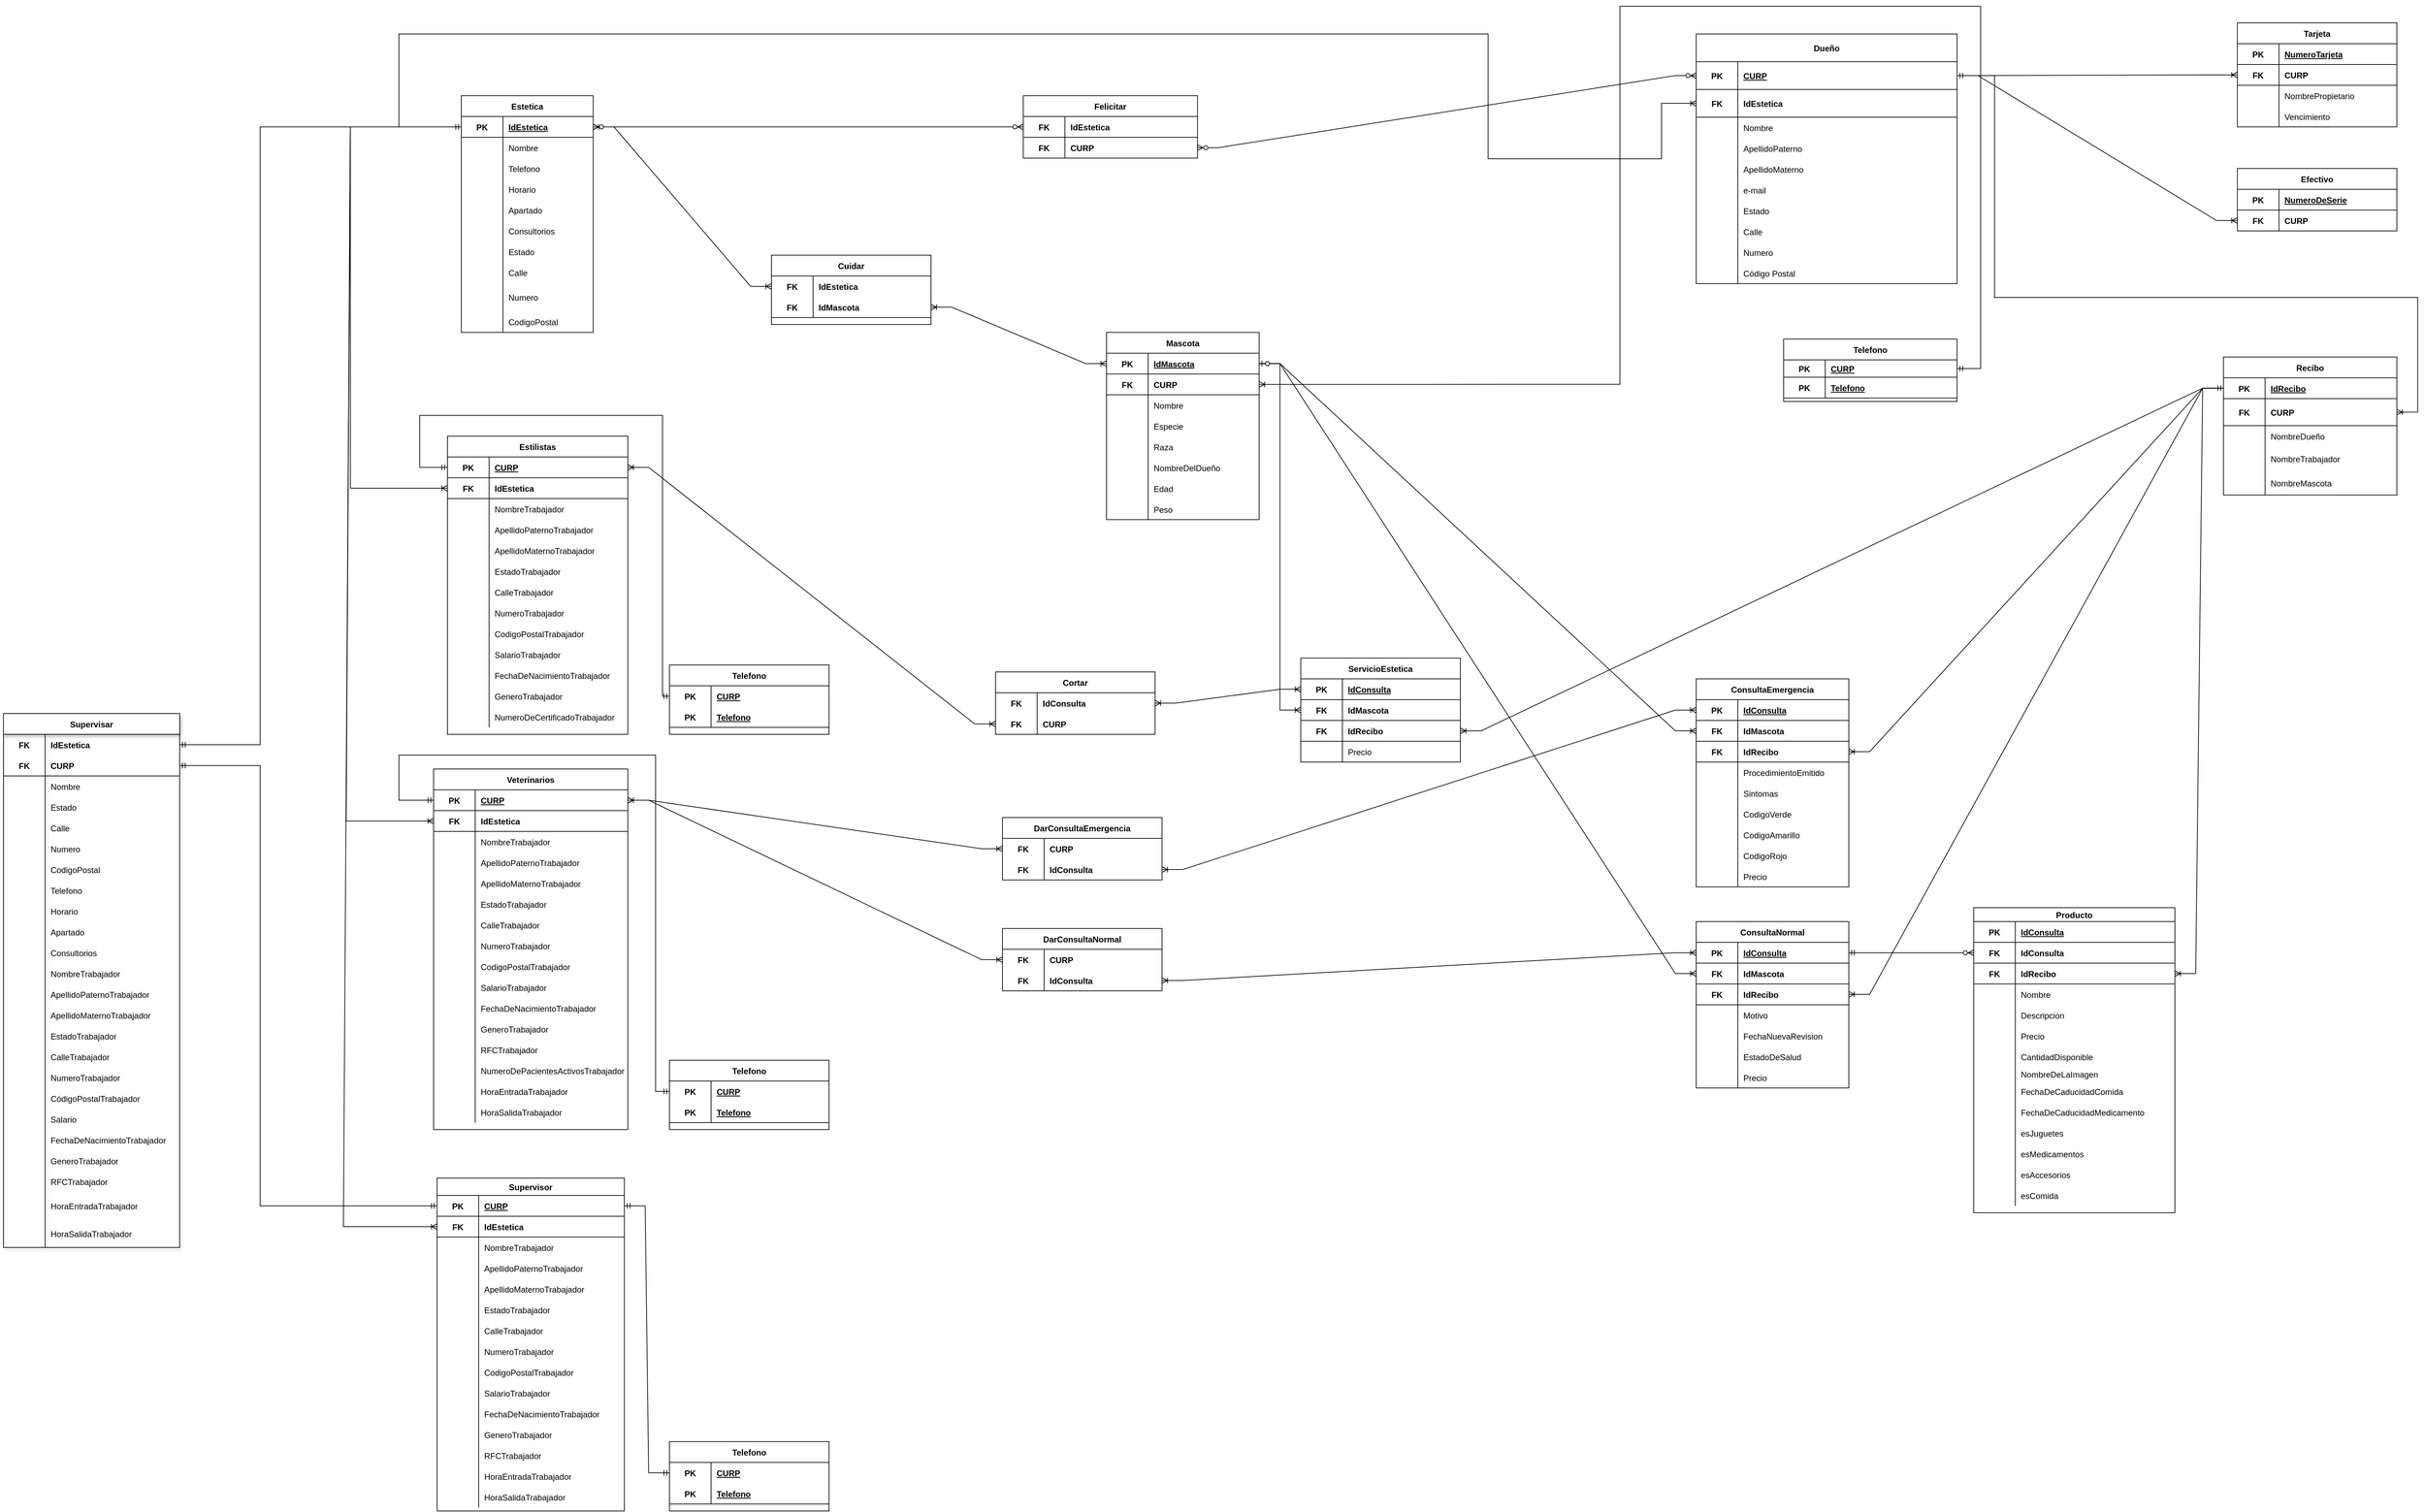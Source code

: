 <mxfile version="17.4.6" type="google"><diagram id="C5RBs43oDa-KdzZeNtuy" name="Page-1"><mxGraphModel grid="1" page="1" gridSize="10" guides="1" tooltips="1" connect="1" arrows="1" fold="1" pageScale="1" pageWidth="827" pageHeight="1169" background="none" math="0" shadow="0"><root><mxCell id="WIyWlLk6GJQsqaUBKTNV-0"/><mxCell id="WIyWlLk6GJQsqaUBKTNV-1" parent="WIyWlLk6GJQsqaUBKTNV-0"/><mxCell id="67qolT6kaNwtgy2asuTj-28" value="Supervisor" style="shape=table;startSize=25;container=1;collapsible=1;childLayout=tableLayout;fixedRows=1;rowLines=0;fontStyle=1;align=center;resizeLast=1;strokeColor=default;" vertex="1" parent="WIyWlLk6GJQsqaUBKTNV-1"><mxGeometry x="-895" y="1570" width="270" height="480" as="geometry"/></mxCell><mxCell id="67qolT6kaNwtgy2asuTj-29" value="" style="shape=tableRow;horizontal=0;startSize=0;swimlaneHead=0;swimlaneBody=0;fillColor=none;collapsible=0;dropTarget=0;points=[[0,0.5],[1,0.5]];portConstraint=eastwest;top=0;left=0;right=0;bottom=1;strokeColor=default;" vertex="1" parent="67qolT6kaNwtgy2asuTj-28"><mxGeometry y="25" width="270" height="30" as="geometry"/></mxCell><mxCell id="67qolT6kaNwtgy2asuTj-30" value="PK" style="shape=partialRectangle;connectable=0;fillColor=none;top=0;left=0;bottom=0;right=0;fontStyle=1;overflow=hidden;strokeColor=default;" vertex="1" parent="67qolT6kaNwtgy2asuTj-29"><mxGeometry width="60" height="30" as="geometry"><mxRectangle width="60" height="30" as="alternateBounds"/></mxGeometry></mxCell><mxCell id="67qolT6kaNwtgy2asuTj-31" value="CURP" style="shape=partialRectangle;connectable=0;fillColor=none;top=0;left=0;bottom=0;right=0;align=left;spacingLeft=6;fontStyle=5;overflow=hidden;strokeColor=default;" vertex="1" parent="67qolT6kaNwtgy2asuTj-29"><mxGeometry x="60" width="210" height="30" as="geometry"><mxRectangle width="210" height="30" as="alternateBounds"/></mxGeometry></mxCell><mxCell id="67qolT6kaNwtgy2asuTj-32" style="shape=tableRow;horizontal=0;startSize=0;swimlaneHead=0;swimlaneBody=0;fillColor=none;collapsible=0;dropTarget=0;points=[[0,0.5],[1,0.5]];portConstraint=eastwest;top=0;left=0;right=0;bottom=1;strokeColor=default;" vertex="1" parent="67qolT6kaNwtgy2asuTj-28"><mxGeometry y="55" width="270" height="30" as="geometry"/></mxCell><mxCell id="67qolT6kaNwtgy2asuTj-33" value="FK" style="shape=partialRectangle;connectable=0;fillColor=none;top=0;left=0;bottom=0;right=0;fontStyle=1;overflow=hidden;strokeColor=default;" vertex="1" parent="67qolT6kaNwtgy2asuTj-32"><mxGeometry width="60" height="30" as="geometry"><mxRectangle width="60" height="30" as="alternateBounds"/></mxGeometry></mxCell><mxCell id="67qolT6kaNwtgy2asuTj-34" value="IdEstetica" style="shape=partialRectangle;connectable=0;fillColor=none;top=0;left=0;bottom=0;right=0;align=left;spacingLeft=6;fontStyle=1;overflow=hidden;strokeColor=default;" vertex="1" parent="67qolT6kaNwtgy2asuTj-32"><mxGeometry x="60" width="210" height="30" as="geometry"><mxRectangle width="210" height="30" as="alternateBounds"/></mxGeometry></mxCell><mxCell id="67qolT6kaNwtgy2asuTj-35" value="" style="shape=tableRow;horizontal=0;startSize=0;swimlaneHead=0;swimlaneBody=0;fillColor=none;collapsible=0;dropTarget=0;points=[[0,0.5],[1,0.5]];portConstraint=eastwest;top=0;left=0;right=0;bottom=0;strokeColor=default;" vertex="1" parent="67qolT6kaNwtgy2asuTj-28"><mxGeometry y="85" width="270" height="30" as="geometry"/></mxCell><mxCell id="67qolT6kaNwtgy2asuTj-36" value="" style="shape=partialRectangle;connectable=0;fillColor=none;top=0;left=0;bottom=0;right=0;editable=1;overflow=hidden;strokeColor=default;" vertex="1" parent="67qolT6kaNwtgy2asuTj-35"><mxGeometry width="60" height="30" as="geometry"><mxRectangle width="60" height="30" as="alternateBounds"/></mxGeometry></mxCell><mxCell id="67qolT6kaNwtgy2asuTj-37" value="NombreTrabajador" style="shape=partialRectangle;connectable=0;fillColor=none;top=0;left=0;bottom=0;right=0;align=left;spacingLeft=6;overflow=hidden;strokeColor=default;" vertex="1" parent="67qolT6kaNwtgy2asuTj-35"><mxGeometry x="60" width="210" height="30" as="geometry"><mxRectangle width="210" height="30" as="alternateBounds"/></mxGeometry></mxCell><mxCell id="67qolT6kaNwtgy2asuTj-38" value="" style="shape=tableRow;horizontal=0;startSize=0;swimlaneHead=0;swimlaneBody=0;fillColor=none;collapsible=0;dropTarget=0;points=[[0,0.5],[1,0.5]];portConstraint=eastwest;top=0;left=0;right=0;bottom=0;strokeColor=default;" vertex="1" parent="67qolT6kaNwtgy2asuTj-28"><mxGeometry y="115" width="270" height="30" as="geometry"/></mxCell><mxCell id="67qolT6kaNwtgy2asuTj-39" value="" style="shape=partialRectangle;connectable=0;fillColor=none;top=0;left=0;bottom=0;right=0;editable=1;overflow=hidden;strokeColor=default;" vertex="1" parent="67qolT6kaNwtgy2asuTj-38"><mxGeometry width="60" height="30" as="geometry"><mxRectangle width="60" height="30" as="alternateBounds"/></mxGeometry></mxCell><mxCell id="67qolT6kaNwtgy2asuTj-40" value="ApellidoPaternoTrabajador" style="shape=partialRectangle;connectable=0;fillColor=none;top=0;left=0;bottom=0;right=0;align=left;spacingLeft=6;overflow=hidden;strokeColor=default;" vertex="1" parent="67qolT6kaNwtgy2asuTj-38"><mxGeometry x="60" width="210" height="30" as="geometry"><mxRectangle width="210" height="30" as="alternateBounds"/></mxGeometry></mxCell><mxCell id="67qolT6kaNwtgy2asuTj-41" style="shape=tableRow;horizontal=0;startSize=0;swimlaneHead=0;swimlaneBody=0;fillColor=none;collapsible=0;dropTarget=0;points=[[0,0.5],[1,0.5]];portConstraint=eastwest;top=0;left=0;right=0;bottom=0;strokeColor=default;" vertex="1" parent="67qolT6kaNwtgy2asuTj-28"><mxGeometry y="145" width="270" height="30" as="geometry"/></mxCell><mxCell id="67qolT6kaNwtgy2asuTj-42" style="shape=partialRectangle;connectable=0;fillColor=none;top=0;left=0;bottom=0;right=0;editable=1;overflow=hidden;strokeColor=default;" vertex="1" parent="67qolT6kaNwtgy2asuTj-41"><mxGeometry width="60" height="30" as="geometry"><mxRectangle width="60" height="30" as="alternateBounds"/></mxGeometry></mxCell><mxCell id="67qolT6kaNwtgy2asuTj-43" value="ApellidoMaternoTrabajador" style="shape=partialRectangle;connectable=0;fillColor=none;top=0;left=0;bottom=0;right=0;align=left;spacingLeft=6;overflow=hidden;strokeColor=default;" vertex="1" parent="67qolT6kaNwtgy2asuTj-41"><mxGeometry x="60" width="210" height="30" as="geometry"><mxRectangle width="210" height="30" as="alternateBounds"/></mxGeometry></mxCell><mxCell id="67qolT6kaNwtgy2asuTj-44" style="shape=tableRow;horizontal=0;startSize=0;swimlaneHead=0;swimlaneBody=0;fillColor=none;collapsible=0;dropTarget=0;points=[[0,0.5],[1,0.5]];portConstraint=eastwest;top=0;left=0;right=0;bottom=0;strokeColor=default;" vertex="1" parent="67qolT6kaNwtgy2asuTj-28"><mxGeometry y="175" width="270" height="30" as="geometry"/></mxCell><mxCell id="67qolT6kaNwtgy2asuTj-45" style="shape=partialRectangle;connectable=0;fillColor=none;top=0;left=0;bottom=0;right=0;editable=1;overflow=hidden;strokeColor=default;" vertex="1" parent="67qolT6kaNwtgy2asuTj-44"><mxGeometry width="60" height="30" as="geometry"><mxRectangle width="60" height="30" as="alternateBounds"/></mxGeometry></mxCell><mxCell id="67qolT6kaNwtgy2asuTj-46" value="EstadoTrabajador" style="shape=partialRectangle;connectable=0;fillColor=none;top=0;left=0;bottom=0;right=0;align=left;spacingLeft=6;overflow=hidden;strokeColor=default;" vertex="1" parent="67qolT6kaNwtgy2asuTj-44"><mxGeometry x="60" width="210" height="30" as="geometry"><mxRectangle width="210" height="30" as="alternateBounds"/></mxGeometry></mxCell><mxCell id="67qolT6kaNwtgy2asuTj-47" style="shape=tableRow;horizontal=0;startSize=0;swimlaneHead=0;swimlaneBody=0;fillColor=none;collapsible=0;dropTarget=0;points=[[0,0.5],[1,0.5]];portConstraint=eastwest;top=0;left=0;right=0;bottom=0;strokeColor=default;" vertex="1" parent="67qolT6kaNwtgy2asuTj-28"><mxGeometry y="205" width="270" height="30" as="geometry"/></mxCell><mxCell id="67qolT6kaNwtgy2asuTj-48" style="shape=partialRectangle;connectable=0;fillColor=none;top=0;left=0;bottom=0;right=0;editable=1;overflow=hidden;strokeColor=default;" vertex="1" parent="67qolT6kaNwtgy2asuTj-47"><mxGeometry width="60" height="30" as="geometry"><mxRectangle width="60" height="30" as="alternateBounds"/></mxGeometry></mxCell><mxCell id="67qolT6kaNwtgy2asuTj-49" value="CalleTrabajador" style="shape=partialRectangle;connectable=0;fillColor=none;top=0;left=0;bottom=0;right=0;align=left;spacingLeft=6;overflow=hidden;strokeColor=default;" vertex="1" parent="67qolT6kaNwtgy2asuTj-47"><mxGeometry x="60" width="210" height="30" as="geometry"><mxRectangle width="210" height="30" as="alternateBounds"/></mxGeometry></mxCell><mxCell id="67qolT6kaNwtgy2asuTj-50" style="shape=tableRow;horizontal=0;startSize=0;swimlaneHead=0;swimlaneBody=0;fillColor=none;collapsible=0;dropTarget=0;points=[[0,0.5],[1,0.5]];portConstraint=eastwest;top=0;left=0;right=0;bottom=0;strokeColor=default;" vertex="1" parent="67qolT6kaNwtgy2asuTj-28"><mxGeometry y="235" width="270" height="30" as="geometry"/></mxCell><mxCell id="67qolT6kaNwtgy2asuTj-51" style="shape=partialRectangle;connectable=0;fillColor=none;top=0;left=0;bottom=0;right=0;editable=1;overflow=hidden;strokeColor=default;" vertex="1" parent="67qolT6kaNwtgy2asuTj-50"><mxGeometry width="60" height="30" as="geometry"><mxRectangle width="60" height="30" as="alternateBounds"/></mxGeometry></mxCell><mxCell id="67qolT6kaNwtgy2asuTj-52" value="NumeroTrabajador" style="shape=partialRectangle;connectable=0;fillColor=none;top=0;left=0;bottom=0;right=0;align=left;spacingLeft=6;overflow=hidden;strokeColor=default;" vertex="1" parent="67qolT6kaNwtgy2asuTj-50"><mxGeometry x="60" width="210" height="30" as="geometry"><mxRectangle width="210" height="30" as="alternateBounds"/></mxGeometry></mxCell><mxCell id="67qolT6kaNwtgy2asuTj-53" style="shape=tableRow;horizontal=0;startSize=0;swimlaneHead=0;swimlaneBody=0;fillColor=none;collapsible=0;dropTarget=0;points=[[0,0.5],[1,0.5]];portConstraint=eastwest;top=0;left=0;right=0;bottom=0;strokeColor=default;" vertex="1" parent="67qolT6kaNwtgy2asuTj-28"><mxGeometry y="265" width="270" height="30" as="geometry"/></mxCell><mxCell id="67qolT6kaNwtgy2asuTj-54" style="shape=partialRectangle;connectable=0;fillColor=none;top=0;left=0;bottom=0;right=0;editable=1;overflow=hidden;strokeColor=default;" vertex="1" parent="67qolT6kaNwtgy2asuTj-53"><mxGeometry width="60" height="30" as="geometry"><mxRectangle width="60" height="30" as="alternateBounds"/></mxGeometry></mxCell><mxCell id="67qolT6kaNwtgy2asuTj-55" value="CodigoPostalTrabajador" style="shape=partialRectangle;connectable=0;fillColor=none;top=0;left=0;bottom=0;right=0;align=left;spacingLeft=6;overflow=hidden;strokeColor=default;" vertex="1" parent="67qolT6kaNwtgy2asuTj-53"><mxGeometry x="60" width="210" height="30" as="geometry"><mxRectangle width="210" height="30" as="alternateBounds"/></mxGeometry></mxCell><mxCell id="67qolT6kaNwtgy2asuTj-56" style="shape=tableRow;horizontal=0;startSize=0;swimlaneHead=0;swimlaneBody=0;fillColor=none;collapsible=0;dropTarget=0;points=[[0,0.5],[1,0.5]];portConstraint=eastwest;top=0;left=0;right=0;bottom=0;strokeColor=default;" vertex="1" parent="67qolT6kaNwtgy2asuTj-28"><mxGeometry y="295" width="270" height="30" as="geometry"/></mxCell><mxCell id="67qolT6kaNwtgy2asuTj-57" style="shape=partialRectangle;connectable=0;fillColor=none;top=0;left=0;bottom=0;right=0;editable=1;overflow=hidden;strokeColor=default;" vertex="1" parent="67qolT6kaNwtgy2asuTj-56"><mxGeometry width="60" height="30" as="geometry"><mxRectangle width="60" height="30" as="alternateBounds"/></mxGeometry></mxCell><mxCell id="67qolT6kaNwtgy2asuTj-58" value="SalarioTrabajador" style="shape=partialRectangle;connectable=0;fillColor=none;top=0;left=0;bottom=0;right=0;align=left;spacingLeft=6;overflow=hidden;strokeColor=default;" vertex="1" parent="67qolT6kaNwtgy2asuTj-56"><mxGeometry x="60" width="210" height="30" as="geometry"><mxRectangle width="210" height="30" as="alternateBounds"/></mxGeometry></mxCell><mxCell id="67qolT6kaNwtgy2asuTj-59" style="shape=tableRow;horizontal=0;startSize=0;swimlaneHead=0;swimlaneBody=0;fillColor=none;collapsible=0;dropTarget=0;points=[[0,0.5],[1,0.5]];portConstraint=eastwest;top=0;left=0;right=0;bottom=0;strokeColor=default;" vertex="1" parent="67qolT6kaNwtgy2asuTj-28"><mxGeometry y="325" width="270" height="30" as="geometry"/></mxCell><mxCell id="67qolT6kaNwtgy2asuTj-60" style="shape=partialRectangle;connectable=0;fillColor=none;top=0;left=0;bottom=0;right=0;editable=1;overflow=hidden;strokeColor=default;" vertex="1" parent="67qolT6kaNwtgy2asuTj-59"><mxGeometry width="60" height="30" as="geometry"><mxRectangle width="60" height="30" as="alternateBounds"/></mxGeometry></mxCell><mxCell id="67qolT6kaNwtgy2asuTj-61" value="FechaDeNacimientoTrabajador" style="shape=partialRectangle;connectable=0;fillColor=none;top=0;left=0;bottom=0;right=0;align=left;spacingLeft=6;overflow=hidden;strokeColor=default;" vertex="1" parent="67qolT6kaNwtgy2asuTj-59"><mxGeometry x="60" width="210" height="30" as="geometry"><mxRectangle width="210" height="30" as="alternateBounds"/></mxGeometry></mxCell><mxCell id="67qolT6kaNwtgy2asuTj-62" style="shape=tableRow;horizontal=0;startSize=0;swimlaneHead=0;swimlaneBody=0;fillColor=none;collapsible=0;dropTarget=0;points=[[0,0.5],[1,0.5]];portConstraint=eastwest;top=0;left=0;right=0;bottom=0;strokeColor=default;" vertex="1" parent="67qolT6kaNwtgy2asuTj-28"><mxGeometry y="355" width="270" height="30" as="geometry"/></mxCell><mxCell id="67qolT6kaNwtgy2asuTj-63" style="shape=partialRectangle;connectable=0;fillColor=none;top=0;left=0;bottom=0;right=0;editable=1;overflow=hidden;strokeColor=default;" vertex="1" parent="67qolT6kaNwtgy2asuTj-62"><mxGeometry width="60" height="30" as="geometry"><mxRectangle width="60" height="30" as="alternateBounds"/></mxGeometry></mxCell><mxCell id="67qolT6kaNwtgy2asuTj-64" value="GeneroTrabajador" style="shape=partialRectangle;connectable=0;fillColor=none;top=0;left=0;bottom=0;right=0;align=left;spacingLeft=6;overflow=hidden;strokeColor=default;" vertex="1" parent="67qolT6kaNwtgy2asuTj-62"><mxGeometry x="60" width="210" height="30" as="geometry"><mxRectangle width="210" height="30" as="alternateBounds"/></mxGeometry></mxCell><mxCell id="67qolT6kaNwtgy2asuTj-65" style="shape=tableRow;horizontal=0;startSize=0;swimlaneHead=0;swimlaneBody=0;fillColor=none;collapsible=0;dropTarget=0;points=[[0,0.5],[1,0.5]];portConstraint=eastwest;top=0;left=0;right=0;bottom=0;strokeColor=default;" vertex="1" parent="67qolT6kaNwtgy2asuTj-28"><mxGeometry y="385" width="270" height="30" as="geometry"/></mxCell><mxCell id="67qolT6kaNwtgy2asuTj-66" style="shape=partialRectangle;connectable=0;fillColor=none;top=0;left=0;bottom=0;right=0;editable=1;overflow=hidden;strokeColor=default;" vertex="1" parent="67qolT6kaNwtgy2asuTj-65"><mxGeometry width="60" height="30" as="geometry"><mxRectangle width="60" height="30" as="alternateBounds"/></mxGeometry></mxCell><mxCell id="67qolT6kaNwtgy2asuTj-67" value="RFCTrabajador" style="shape=partialRectangle;connectable=0;fillColor=none;top=0;left=0;bottom=0;right=0;align=left;spacingLeft=6;overflow=hidden;strokeColor=default;" vertex="1" parent="67qolT6kaNwtgy2asuTj-65"><mxGeometry x="60" width="210" height="30" as="geometry"><mxRectangle width="210" height="30" as="alternateBounds"/></mxGeometry></mxCell><mxCell id="67qolT6kaNwtgy2asuTj-68" style="shape=tableRow;horizontal=0;startSize=0;swimlaneHead=0;swimlaneBody=0;fillColor=none;collapsible=0;dropTarget=0;points=[[0,0.5],[1,0.5]];portConstraint=eastwest;top=0;left=0;right=0;bottom=0;strokeColor=default;" vertex="1" parent="67qolT6kaNwtgy2asuTj-28"><mxGeometry y="415" width="270" height="30" as="geometry"/></mxCell><mxCell id="67qolT6kaNwtgy2asuTj-69" style="shape=partialRectangle;connectable=0;fillColor=none;top=0;left=0;bottom=0;right=0;editable=1;overflow=hidden;strokeColor=default;" vertex="1" parent="67qolT6kaNwtgy2asuTj-68"><mxGeometry width="60" height="30" as="geometry"><mxRectangle width="60" height="30" as="alternateBounds"/></mxGeometry></mxCell><mxCell id="67qolT6kaNwtgy2asuTj-70" value="HoraEntradaTrabajador" style="shape=partialRectangle;connectable=0;fillColor=none;top=0;left=0;bottom=0;right=0;align=left;spacingLeft=6;overflow=hidden;strokeColor=default;" vertex="1" parent="67qolT6kaNwtgy2asuTj-68"><mxGeometry x="60" width="210" height="30" as="geometry"><mxRectangle width="210" height="30" as="alternateBounds"/></mxGeometry></mxCell><mxCell id="67qolT6kaNwtgy2asuTj-71" style="shape=tableRow;horizontal=0;startSize=0;swimlaneHead=0;swimlaneBody=0;fillColor=none;collapsible=0;dropTarget=0;points=[[0,0.5],[1,0.5]];portConstraint=eastwest;top=0;left=0;right=0;bottom=0;strokeColor=default;" vertex="1" parent="67qolT6kaNwtgy2asuTj-28"><mxGeometry y="445" width="270" height="30" as="geometry"/></mxCell><mxCell id="67qolT6kaNwtgy2asuTj-72" style="shape=partialRectangle;connectable=0;fillColor=none;top=0;left=0;bottom=0;right=0;editable=1;overflow=hidden;strokeColor=default;" vertex="1" parent="67qolT6kaNwtgy2asuTj-71"><mxGeometry width="60" height="30" as="geometry"><mxRectangle width="60" height="30" as="alternateBounds"/></mxGeometry></mxCell><mxCell id="67qolT6kaNwtgy2asuTj-73" value="HoraSalidaTrabajador" style="shape=partialRectangle;connectable=0;fillColor=none;top=0;left=0;bottom=0;right=0;align=left;spacingLeft=6;overflow=hidden;strokeColor=default;" vertex="1" parent="67qolT6kaNwtgy2asuTj-71"><mxGeometry x="60" width="210" height="30" as="geometry"><mxRectangle width="210" height="30" as="alternateBounds"/></mxGeometry></mxCell><mxCell id="67qolT6kaNwtgy2asuTj-74" value="" style="edgeStyle=entityRelationEdgeStyle;fontSize=12;html=1;endArrow=ERoneToMany;startArrow=ERzeroToOne;rounded=0;entryX=0;entryY=0.5;entryDx=0;entryDy=0;exitX=1;exitY=0.5;exitDx=0;exitDy=0;" edge="1" parent="WIyWlLk6GJQsqaUBKTNV-1" source="67qolT6kaNwtgy2asuTj-119" target="67qolT6kaNwtgy2asuTj-491"><mxGeometry width="100" height="100" relative="1" as="geometry"><mxPoint x="330" y="640" as="sourcePoint"/><mxPoint x="260.0" y="1285" as="targetPoint"/></mxGeometry></mxCell><mxCell id="67qolT6kaNwtgy2asuTj-81" value="Producto" style="shape=table;startSize=20;container=1;collapsible=1;childLayout=tableLayout;fixedRows=1;rowLines=0;fontStyle=1;align=center;resizeLast=1;strokeColor=default;" vertex="1" parent="WIyWlLk6GJQsqaUBKTNV-1"><mxGeometry x="1320" y="1180" width="290" height="440" as="geometry"/></mxCell><mxCell id="67qolT6kaNwtgy2asuTj-82" value="" style="shape=tableRow;horizontal=0;startSize=0;swimlaneHead=0;swimlaneBody=0;fillColor=none;collapsible=0;dropTarget=0;points=[[0,0.5],[1,0.5]];portConstraint=eastwest;top=0;left=0;right=0;bottom=1;strokeColor=default;" vertex="1" parent="67qolT6kaNwtgy2asuTj-81"><mxGeometry y="20" width="290" height="30" as="geometry"/></mxCell><mxCell id="67qolT6kaNwtgy2asuTj-83" value="PK" style="shape=partialRectangle;connectable=0;fillColor=none;top=0;left=0;bottom=0;right=0;fontStyle=1;overflow=hidden;strokeColor=default;" vertex="1" parent="67qolT6kaNwtgy2asuTj-82"><mxGeometry width="60" height="30" as="geometry"><mxRectangle width="60" height="30" as="alternateBounds"/></mxGeometry></mxCell><mxCell id="67qolT6kaNwtgy2asuTj-84" value="IdConsulta" style="shape=partialRectangle;connectable=0;fillColor=none;top=0;left=0;bottom=0;right=0;align=left;spacingLeft=6;fontStyle=5;overflow=hidden;strokeColor=default;" vertex="1" parent="67qolT6kaNwtgy2asuTj-82"><mxGeometry x="60" width="230" height="30" as="geometry"><mxRectangle width="230" height="30" as="alternateBounds"/></mxGeometry></mxCell><mxCell id="67qolT6kaNwtgy2asuTj-85" style="shape=tableRow;horizontal=0;startSize=0;swimlaneHead=0;swimlaneBody=0;fillColor=none;collapsible=0;dropTarget=0;points=[[0,0.5],[1,0.5]];portConstraint=eastwest;top=0;left=0;right=0;bottom=1;strokeColor=default;" vertex="1" parent="67qolT6kaNwtgy2asuTj-81"><mxGeometry y="50" width="290" height="30" as="geometry"/></mxCell><mxCell id="67qolT6kaNwtgy2asuTj-86" value="FK" style="shape=partialRectangle;connectable=0;fillColor=none;top=0;left=0;bottom=0;right=0;fontStyle=1;overflow=hidden;strokeColor=default;" vertex="1" parent="67qolT6kaNwtgy2asuTj-85"><mxGeometry width="60" height="30" as="geometry"><mxRectangle width="60" height="30" as="alternateBounds"/></mxGeometry></mxCell><mxCell id="67qolT6kaNwtgy2asuTj-87" value="IdConsulta" style="shape=partialRectangle;connectable=0;fillColor=none;top=0;left=0;bottom=0;right=0;align=left;spacingLeft=6;fontStyle=1;overflow=hidden;strokeColor=default;" vertex="1" parent="67qolT6kaNwtgy2asuTj-85"><mxGeometry x="60" width="230" height="30" as="geometry"><mxRectangle width="230" height="30" as="alternateBounds"/></mxGeometry></mxCell><mxCell id="9n4KPcUcO3LkWeOmTD1q-11" style="shape=tableRow;horizontal=0;startSize=0;swimlaneHead=0;swimlaneBody=0;fillColor=none;collapsible=0;dropTarget=0;points=[[0,0.5],[1,0.5]];portConstraint=eastwest;top=0;left=0;right=0;bottom=1;strokeColor=default;" vertex="1" parent="67qolT6kaNwtgy2asuTj-81"><mxGeometry y="80" width="290" height="30" as="geometry"/></mxCell><mxCell id="9n4KPcUcO3LkWeOmTD1q-12" value="FK" style="shape=partialRectangle;connectable=0;fillColor=none;top=0;left=0;bottom=0;right=0;fontStyle=1;overflow=hidden;strokeColor=default;" vertex="1" parent="9n4KPcUcO3LkWeOmTD1q-11"><mxGeometry width="60" height="30" as="geometry"><mxRectangle width="60" height="30" as="alternateBounds"/></mxGeometry></mxCell><mxCell id="9n4KPcUcO3LkWeOmTD1q-13" value="IdRecibo" style="shape=partialRectangle;connectable=0;fillColor=none;top=0;left=0;bottom=0;right=0;align=left;spacingLeft=6;fontStyle=1;overflow=hidden;strokeColor=default;" vertex="1" parent="9n4KPcUcO3LkWeOmTD1q-11"><mxGeometry x="60" width="230" height="30" as="geometry"><mxRectangle width="230" height="30" as="alternateBounds"/></mxGeometry></mxCell><mxCell id="9JYgTxyN918NpsHqaPYI-12" style="shape=tableRow;horizontal=0;startSize=0;swimlaneHead=0;swimlaneBody=0;fillColor=none;collapsible=0;dropTarget=0;points=[[0,0.5],[1,0.5]];portConstraint=eastwest;top=0;left=0;right=0;bottom=0;strokeColor=default;" vertex="1" parent="67qolT6kaNwtgy2asuTj-81"><mxGeometry y="110" width="290" height="30" as="geometry"/></mxCell><mxCell id="9JYgTxyN918NpsHqaPYI-13" style="shape=partialRectangle;connectable=0;fillColor=none;top=0;left=0;bottom=0;right=0;editable=1;overflow=hidden;strokeColor=default;" vertex="1" parent="9JYgTxyN918NpsHqaPYI-12"><mxGeometry width="60" height="30" as="geometry"><mxRectangle width="60" height="30" as="alternateBounds"/></mxGeometry></mxCell><mxCell id="9JYgTxyN918NpsHqaPYI-14" value="Nombre" style="shape=partialRectangle;connectable=0;fillColor=none;top=0;left=0;bottom=0;right=0;align=left;spacingLeft=6;overflow=hidden;strokeColor=default;" vertex="1" parent="9JYgTxyN918NpsHqaPYI-12"><mxGeometry x="60" width="230" height="30" as="geometry"><mxRectangle width="230" height="30" as="alternateBounds"/></mxGeometry></mxCell><mxCell id="67qolT6kaNwtgy2asuTj-88" value="" style="shape=tableRow;horizontal=0;startSize=0;swimlaneHead=0;swimlaneBody=0;fillColor=none;collapsible=0;dropTarget=0;points=[[0,0.5],[1,0.5]];portConstraint=eastwest;top=0;left=0;right=0;bottom=0;strokeColor=default;" vertex="1" parent="67qolT6kaNwtgy2asuTj-81"><mxGeometry y="140" width="290" height="30" as="geometry"/></mxCell><mxCell id="67qolT6kaNwtgy2asuTj-89" value="" style="shape=partialRectangle;connectable=0;fillColor=none;top=0;left=0;bottom=0;right=0;editable=1;overflow=hidden;strokeColor=default;" vertex="1" parent="67qolT6kaNwtgy2asuTj-88"><mxGeometry width="60" height="30" as="geometry"><mxRectangle width="60" height="30" as="alternateBounds"/></mxGeometry></mxCell><mxCell id="67qolT6kaNwtgy2asuTj-90" value="Descripcion" style="shape=partialRectangle;connectable=0;fillColor=none;top=0;left=0;bottom=0;right=0;align=left;spacingLeft=6;overflow=hidden;strokeColor=default;" vertex="1" parent="67qolT6kaNwtgy2asuTj-88"><mxGeometry x="60" width="230" height="30" as="geometry"><mxRectangle width="230" height="30" as="alternateBounds"/></mxGeometry></mxCell><mxCell id="67qolT6kaNwtgy2asuTj-91" value="" style="shape=tableRow;horizontal=0;startSize=0;swimlaneHead=0;swimlaneBody=0;fillColor=none;collapsible=0;dropTarget=0;points=[[0,0.5],[1,0.5]];portConstraint=eastwest;top=0;left=0;right=0;bottom=0;strokeColor=default;" vertex="1" parent="67qolT6kaNwtgy2asuTj-81"><mxGeometry y="170" width="290" height="30" as="geometry"/></mxCell><mxCell id="67qolT6kaNwtgy2asuTj-92" value="" style="shape=partialRectangle;connectable=0;fillColor=none;top=0;left=0;bottom=0;right=0;editable=1;overflow=hidden;strokeColor=default;" vertex="1" parent="67qolT6kaNwtgy2asuTj-91"><mxGeometry width="60" height="30" as="geometry"><mxRectangle width="60" height="30" as="alternateBounds"/></mxGeometry></mxCell><mxCell id="67qolT6kaNwtgy2asuTj-93" value="Precio" style="shape=partialRectangle;connectable=0;fillColor=none;top=0;left=0;bottom=0;right=0;align=left;spacingLeft=6;overflow=hidden;strokeColor=default;" vertex="1" parent="67qolT6kaNwtgy2asuTj-91"><mxGeometry x="60" width="230" height="30" as="geometry"><mxRectangle width="230" height="30" as="alternateBounds"/></mxGeometry></mxCell><mxCell id="67qolT6kaNwtgy2asuTj-94" style="shape=tableRow;horizontal=0;startSize=0;swimlaneHead=0;swimlaneBody=0;fillColor=none;collapsible=0;dropTarget=0;points=[[0,0.5],[1,0.5]];portConstraint=eastwest;top=0;left=0;right=0;bottom=0;strokeColor=default;" vertex="1" parent="67qolT6kaNwtgy2asuTj-81"><mxGeometry y="200" width="290" height="30" as="geometry"/></mxCell><mxCell id="67qolT6kaNwtgy2asuTj-95" style="shape=partialRectangle;connectable=0;fillColor=none;top=0;left=0;bottom=0;right=0;editable=1;overflow=hidden;strokeColor=default;" vertex="1" parent="67qolT6kaNwtgy2asuTj-94"><mxGeometry width="60" height="30" as="geometry"><mxRectangle width="60" height="30" as="alternateBounds"/></mxGeometry></mxCell><mxCell id="67qolT6kaNwtgy2asuTj-96" value="CantidadDisponible" style="shape=partialRectangle;connectable=0;fillColor=none;top=0;left=0;bottom=0;right=0;align=left;spacingLeft=6;overflow=hidden;strokeColor=default;" vertex="1" parent="67qolT6kaNwtgy2asuTj-94"><mxGeometry x="60" width="230" height="30" as="geometry"><mxRectangle width="230" height="30" as="alternateBounds"/></mxGeometry></mxCell><mxCell id="67qolT6kaNwtgy2asuTj-97" style="shape=tableRow;horizontal=0;startSize=0;swimlaneHead=0;swimlaneBody=0;fillColor=none;collapsible=0;dropTarget=0;points=[[0,0.5],[1,0.5]];portConstraint=eastwest;top=0;left=0;right=0;bottom=0;strokeColor=default;" vertex="1" parent="67qolT6kaNwtgy2asuTj-81"><mxGeometry y="230" width="290" height="20" as="geometry"/></mxCell><mxCell id="67qolT6kaNwtgy2asuTj-98" style="shape=partialRectangle;connectable=0;fillColor=none;top=0;left=0;bottom=0;right=0;editable=1;overflow=hidden;strokeColor=default;" vertex="1" parent="67qolT6kaNwtgy2asuTj-97"><mxGeometry width="60" height="20" as="geometry"><mxRectangle width="60" height="20" as="alternateBounds"/></mxGeometry></mxCell><mxCell id="67qolT6kaNwtgy2asuTj-99" value="NombreDeLaImagen" style="shape=partialRectangle;connectable=0;fillColor=none;top=0;left=0;bottom=0;right=0;align=left;spacingLeft=6;overflow=hidden;strokeColor=default;" vertex="1" parent="67qolT6kaNwtgy2asuTj-97"><mxGeometry x="60" width="230" height="20" as="geometry"><mxRectangle width="230" height="20" as="alternateBounds"/></mxGeometry></mxCell><mxCell id="67qolT6kaNwtgy2asuTj-100" style="shape=tableRow;horizontal=0;startSize=0;swimlaneHead=0;swimlaneBody=0;fillColor=none;collapsible=0;dropTarget=0;points=[[0,0.5],[1,0.5]];portConstraint=eastwest;top=0;left=0;right=0;bottom=0;strokeColor=default;" vertex="1" parent="67qolT6kaNwtgy2asuTj-81"><mxGeometry y="250" width="290" height="30" as="geometry"/></mxCell><mxCell id="67qolT6kaNwtgy2asuTj-101" style="shape=partialRectangle;connectable=0;fillColor=none;top=0;left=0;bottom=0;right=0;editable=1;overflow=hidden;strokeColor=default;" vertex="1" parent="67qolT6kaNwtgy2asuTj-100"><mxGeometry width="60" height="30" as="geometry"><mxRectangle width="60" height="30" as="alternateBounds"/></mxGeometry></mxCell><mxCell id="67qolT6kaNwtgy2asuTj-102" value="FechaDeCaducidadComida" style="shape=partialRectangle;connectable=0;fillColor=none;top=0;left=0;bottom=0;right=0;align=left;spacingLeft=6;overflow=hidden;strokeColor=default;" vertex="1" parent="67qolT6kaNwtgy2asuTj-100"><mxGeometry x="60" width="230" height="30" as="geometry"><mxRectangle width="230" height="30" as="alternateBounds"/></mxGeometry></mxCell><mxCell id="67qolT6kaNwtgy2asuTj-103" style="shape=tableRow;horizontal=0;startSize=0;swimlaneHead=0;swimlaneBody=0;fillColor=none;collapsible=0;dropTarget=0;points=[[0,0.5],[1,0.5]];portConstraint=eastwest;top=0;left=0;right=0;bottom=0;strokeColor=default;" vertex="1" parent="67qolT6kaNwtgy2asuTj-81"><mxGeometry y="280" width="290" height="30" as="geometry"/></mxCell><mxCell id="67qolT6kaNwtgy2asuTj-104" style="shape=partialRectangle;connectable=0;fillColor=none;top=0;left=0;bottom=0;right=0;editable=1;overflow=hidden;strokeColor=default;" vertex="1" parent="67qolT6kaNwtgy2asuTj-103"><mxGeometry width="60" height="30" as="geometry"><mxRectangle width="60" height="30" as="alternateBounds"/></mxGeometry></mxCell><mxCell id="67qolT6kaNwtgy2asuTj-105" value="FechaDeCaducidadMedicamento" style="shape=partialRectangle;connectable=0;fillColor=none;top=0;left=0;bottom=0;right=0;align=left;spacingLeft=6;overflow=hidden;strokeColor=default;" vertex="1" parent="67qolT6kaNwtgy2asuTj-103"><mxGeometry x="60" width="230" height="30" as="geometry"><mxRectangle width="230" height="30" as="alternateBounds"/></mxGeometry></mxCell><mxCell id="67qolT6kaNwtgy2asuTj-106" style="shape=tableRow;horizontal=0;startSize=0;swimlaneHead=0;swimlaneBody=0;fillColor=none;collapsible=0;dropTarget=0;points=[[0,0.5],[1,0.5]];portConstraint=eastwest;top=0;left=0;right=0;bottom=0;strokeColor=default;" vertex="1" parent="67qolT6kaNwtgy2asuTj-81"><mxGeometry y="310" width="290" height="30" as="geometry"/></mxCell><mxCell id="67qolT6kaNwtgy2asuTj-107" style="shape=partialRectangle;connectable=0;fillColor=none;top=0;left=0;bottom=0;right=0;editable=1;overflow=hidden;strokeColor=default;" vertex="1" parent="67qolT6kaNwtgy2asuTj-106"><mxGeometry width="60" height="30" as="geometry"><mxRectangle width="60" height="30" as="alternateBounds"/></mxGeometry></mxCell><mxCell id="67qolT6kaNwtgy2asuTj-108" value="esJuguetes" style="shape=partialRectangle;connectable=0;fillColor=none;top=0;left=0;bottom=0;right=0;align=left;spacingLeft=6;overflow=hidden;strokeColor=default;" vertex="1" parent="67qolT6kaNwtgy2asuTj-106"><mxGeometry x="60" width="230" height="30" as="geometry"><mxRectangle width="230" height="30" as="alternateBounds"/></mxGeometry></mxCell><mxCell id="67qolT6kaNwtgy2asuTj-109" style="shape=tableRow;horizontal=0;startSize=0;swimlaneHead=0;swimlaneBody=0;fillColor=none;collapsible=0;dropTarget=0;points=[[0,0.5],[1,0.5]];portConstraint=eastwest;top=0;left=0;right=0;bottom=0;strokeColor=default;" vertex="1" parent="67qolT6kaNwtgy2asuTj-81"><mxGeometry y="340" width="290" height="30" as="geometry"/></mxCell><mxCell id="67qolT6kaNwtgy2asuTj-110" style="shape=partialRectangle;connectable=0;fillColor=none;top=0;left=0;bottom=0;right=0;editable=1;overflow=hidden;strokeColor=default;" vertex="1" parent="67qolT6kaNwtgy2asuTj-109"><mxGeometry width="60" height="30" as="geometry"><mxRectangle width="60" height="30" as="alternateBounds"/></mxGeometry></mxCell><mxCell id="67qolT6kaNwtgy2asuTj-111" value="esMedicamentos" style="shape=partialRectangle;connectable=0;fillColor=none;top=0;left=0;bottom=0;right=0;align=left;spacingLeft=6;overflow=hidden;strokeColor=default;" vertex="1" parent="67qolT6kaNwtgy2asuTj-109"><mxGeometry x="60" width="230" height="30" as="geometry"><mxRectangle width="230" height="30" as="alternateBounds"/></mxGeometry></mxCell><mxCell id="67qolT6kaNwtgy2asuTj-112" style="shape=tableRow;horizontal=0;startSize=0;swimlaneHead=0;swimlaneBody=0;fillColor=none;collapsible=0;dropTarget=0;points=[[0,0.5],[1,0.5]];portConstraint=eastwest;top=0;left=0;right=0;bottom=0;strokeColor=default;" vertex="1" parent="67qolT6kaNwtgy2asuTj-81"><mxGeometry y="370" width="290" height="30" as="geometry"/></mxCell><mxCell id="67qolT6kaNwtgy2asuTj-113" style="shape=partialRectangle;connectable=0;fillColor=none;top=0;left=0;bottom=0;right=0;editable=1;overflow=hidden;strokeColor=default;" vertex="1" parent="67qolT6kaNwtgy2asuTj-112"><mxGeometry width="60" height="30" as="geometry"><mxRectangle width="60" height="30" as="alternateBounds"/></mxGeometry></mxCell><mxCell id="67qolT6kaNwtgy2asuTj-114" value="esAccesorios" style="shape=partialRectangle;connectable=0;fillColor=none;top=0;left=0;bottom=0;right=0;align=left;spacingLeft=6;overflow=hidden;strokeColor=default;" vertex="1" parent="67qolT6kaNwtgy2asuTj-112"><mxGeometry x="60" width="230" height="30" as="geometry"><mxRectangle width="230" height="30" as="alternateBounds"/></mxGeometry></mxCell><mxCell id="67qolT6kaNwtgy2asuTj-115" style="shape=tableRow;horizontal=0;startSize=0;swimlaneHead=0;swimlaneBody=0;fillColor=none;collapsible=0;dropTarget=0;points=[[0,0.5],[1,0.5]];portConstraint=eastwest;top=0;left=0;right=0;bottom=0;strokeColor=default;" vertex="1" parent="67qolT6kaNwtgy2asuTj-81"><mxGeometry y="400" width="290" height="30" as="geometry"/></mxCell><mxCell id="67qolT6kaNwtgy2asuTj-116" style="shape=partialRectangle;connectable=0;fillColor=none;top=0;left=0;bottom=0;right=0;editable=1;overflow=hidden;strokeColor=default;" vertex="1" parent="67qolT6kaNwtgy2asuTj-115"><mxGeometry width="60" height="30" as="geometry"><mxRectangle width="60" height="30" as="alternateBounds"/></mxGeometry></mxCell><mxCell id="67qolT6kaNwtgy2asuTj-117" value="esComida" style="shape=partialRectangle;connectable=0;fillColor=none;top=0;left=0;bottom=0;right=0;align=left;spacingLeft=6;overflow=hidden;strokeColor=default;" vertex="1" parent="67qolT6kaNwtgy2asuTj-115"><mxGeometry x="60" width="230" height="30" as="geometry"><mxRectangle width="230" height="30" as="alternateBounds"/></mxGeometry></mxCell><mxCell id="67qolT6kaNwtgy2asuTj-118" value="Mascota" style="shape=table;startSize=30;container=1;collapsible=1;childLayout=tableLayout;fixedRows=1;rowLines=0;fontStyle=1;align=center;resizeLast=1;strokeColor=default;" vertex="1" parent="WIyWlLk6GJQsqaUBKTNV-1"><mxGeometry x="70" y="350.33" width="220" height="270" as="geometry"/></mxCell><mxCell id="67qolT6kaNwtgy2asuTj-119" value="" style="shape=tableRow;horizontal=0;startSize=0;swimlaneHead=0;swimlaneBody=0;fillColor=none;collapsible=0;dropTarget=0;points=[[0,0.5],[1,0.5]];portConstraint=eastwest;top=0;left=0;right=0;bottom=1;strokeColor=default;" vertex="1" parent="67qolT6kaNwtgy2asuTj-118"><mxGeometry y="30" width="220" height="30" as="geometry"/></mxCell><mxCell id="67qolT6kaNwtgy2asuTj-120" value="PK" style="shape=partialRectangle;connectable=0;fillColor=none;top=0;left=0;bottom=0;right=0;fontStyle=1;overflow=hidden;strokeColor=default;" vertex="1" parent="67qolT6kaNwtgy2asuTj-119"><mxGeometry width="60" height="30" as="geometry"><mxRectangle width="60" height="30" as="alternateBounds"/></mxGeometry></mxCell><mxCell id="67qolT6kaNwtgy2asuTj-121" value="IdMascota" style="shape=partialRectangle;connectable=0;fillColor=none;top=0;left=0;bottom=0;right=0;align=left;spacingLeft=6;fontStyle=5;overflow=hidden;strokeColor=default;" vertex="1" parent="67qolT6kaNwtgy2asuTj-119"><mxGeometry x="60" width="160" height="30" as="geometry"><mxRectangle width="160" height="30" as="alternateBounds"/></mxGeometry></mxCell><mxCell id="rjhHIzBwC1g6nkT8O9ce-13" style="shape=tableRow;horizontal=0;startSize=0;swimlaneHead=0;swimlaneBody=0;fillColor=none;collapsible=0;dropTarget=0;points=[[0,0.5],[1,0.5]];portConstraint=eastwest;top=0;left=0;right=0;bottom=1;strokeColor=default;" vertex="1" parent="67qolT6kaNwtgy2asuTj-118"><mxGeometry y="60" width="220" height="30" as="geometry"/></mxCell><mxCell id="rjhHIzBwC1g6nkT8O9ce-14" value="FK" style="shape=partialRectangle;connectable=0;fillColor=none;top=0;left=0;bottom=0;right=0;fontStyle=1;overflow=hidden;strokeColor=default;" vertex="1" parent="rjhHIzBwC1g6nkT8O9ce-13"><mxGeometry width="60" height="30" as="geometry"><mxRectangle width="60" height="30" as="alternateBounds"/></mxGeometry></mxCell><mxCell id="rjhHIzBwC1g6nkT8O9ce-15" value="CURP" style="shape=partialRectangle;connectable=0;fillColor=none;top=0;left=0;bottom=0;right=0;align=left;spacingLeft=6;fontStyle=1;overflow=hidden;strokeColor=default;" vertex="1" parent="rjhHIzBwC1g6nkT8O9ce-13"><mxGeometry x="60" width="160" height="30" as="geometry"><mxRectangle width="160" height="30" as="alternateBounds"/></mxGeometry></mxCell><mxCell id="67qolT6kaNwtgy2asuTj-122" value="" style="shape=tableRow;horizontal=0;startSize=0;swimlaneHead=0;swimlaneBody=0;fillColor=none;collapsible=0;dropTarget=0;points=[[0,0.5],[1,0.5]];portConstraint=eastwest;top=0;left=0;right=0;bottom=0;strokeColor=default;" vertex="1" parent="67qolT6kaNwtgy2asuTj-118"><mxGeometry y="90" width="220" height="30" as="geometry"/></mxCell><mxCell id="67qolT6kaNwtgy2asuTj-123" value="" style="shape=partialRectangle;connectable=0;fillColor=none;top=0;left=0;bottom=0;right=0;editable=1;overflow=hidden;strokeColor=default;" vertex="1" parent="67qolT6kaNwtgy2asuTj-122"><mxGeometry width="60" height="30" as="geometry"><mxRectangle width="60" height="30" as="alternateBounds"/></mxGeometry></mxCell><mxCell id="67qolT6kaNwtgy2asuTj-124" value="Nombre" style="shape=partialRectangle;connectable=0;fillColor=none;top=0;left=0;bottom=0;right=0;align=left;spacingLeft=6;overflow=hidden;strokeColor=default;" vertex="1" parent="67qolT6kaNwtgy2asuTj-122"><mxGeometry x="60" width="160" height="30" as="geometry"><mxRectangle width="160" height="30" as="alternateBounds"/></mxGeometry></mxCell><mxCell id="67qolT6kaNwtgy2asuTj-125" value="" style="shape=tableRow;horizontal=0;startSize=0;swimlaneHead=0;swimlaneBody=0;fillColor=none;collapsible=0;dropTarget=0;points=[[0,0.5],[1,0.5]];portConstraint=eastwest;top=0;left=0;right=0;bottom=0;strokeColor=default;" vertex="1" parent="67qolT6kaNwtgy2asuTj-118"><mxGeometry y="120" width="220" height="30" as="geometry"/></mxCell><mxCell id="67qolT6kaNwtgy2asuTj-126" value="" style="shape=partialRectangle;connectable=0;fillColor=none;top=0;left=0;bottom=0;right=0;editable=1;overflow=hidden;strokeColor=default;" vertex="1" parent="67qolT6kaNwtgy2asuTj-125"><mxGeometry width="60" height="30" as="geometry"><mxRectangle width="60" height="30" as="alternateBounds"/></mxGeometry></mxCell><mxCell id="67qolT6kaNwtgy2asuTj-127" value="Especie" style="shape=partialRectangle;connectable=0;fillColor=none;top=0;left=0;bottom=0;right=0;align=left;spacingLeft=6;overflow=hidden;strokeColor=default;" vertex="1" parent="67qolT6kaNwtgy2asuTj-125"><mxGeometry x="60" width="160" height="30" as="geometry"><mxRectangle width="160" height="30" as="alternateBounds"/></mxGeometry></mxCell><mxCell id="67qolT6kaNwtgy2asuTj-128" style="shape=tableRow;horizontal=0;startSize=0;swimlaneHead=0;swimlaneBody=0;fillColor=none;collapsible=0;dropTarget=0;points=[[0,0.5],[1,0.5]];portConstraint=eastwest;top=0;left=0;right=0;bottom=0;strokeColor=default;" vertex="1" parent="67qolT6kaNwtgy2asuTj-118"><mxGeometry y="150" width="220" height="30" as="geometry"/></mxCell><mxCell id="67qolT6kaNwtgy2asuTj-129" style="shape=partialRectangle;connectable=0;fillColor=none;top=0;left=0;bottom=0;right=0;editable=1;overflow=hidden;strokeColor=default;" vertex="1" parent="67qolT6kaNwtgy2asuTj-128"><mxGeometry width="60" height="30" as="geometry"><mxRectangle width="60" height="30" as="alternateBounds"/></mxGeometry></mxCell><mxCell id="67qolT6kaNwtgy2asuTj-130" value="Raza" style="shape=partialRectangle;connectable=0;fillColor=none;top=0;left=0;bottom=0;right=0;align=left;spacingLeft=6;overflow=hidden;strokeColor=default;" vertex="1" parent="67qolT6kaNwtgy2asuTj-128"><mxGeometry x="60" width="160" height="30" as="geometry"><mxRectangle width="160" height="30" as="alternateBounds"/></mxGeometry></mxCell><mxCell id="67qolT6kaNwtgy2asuTj-131" style="shape=tableRow;horizontal=0;startSize=0;swimlaneHead=0;swimlaneBody=0;fillColor=none;collapsible=0;dropTarget=0;points=[[0,0.5],[1,0.5]];portConstraint=eastwest;top=0;left=0;right=0;bottom=0;strokeColor=default;" vertex="1" parent="67qolT6kaNwtgy2asuTj-118"><mxGeometry y="180" width="220" height="30" as="geometry"/></mxCell><mxCell id="67qolT6kaNwtgy2asuTj-132" style="shape=partialRectangle;connectable=0;fillColor=none;top=0;left=0;bottom=0;right=0;editable=1;overflow=hidden;strokeColor=default;" vertex="1" parent="67qolT6kaNwtgy2asuTj-131"><mxGeometry width="60" height="30" as="geometry"><mxRectangle width="60" height="30" as="alternateBounds"/></mxGeometry></mxCell><mxCell id="67qolT6kaNwtgy2asuTj-133" value="NombreDelDueño" style="shape=partialRectangle;connectable=0;fillColor=none;top=0;left=0;bottom=0;right=0;align=left;spacingLeft=6;overflow=hidden;strokeColor=default;" vertex="1" parent="67qolT6kaNwtgy2asuTj-131"><mxGeometry x="60" width="160" height="30" as="geometry"><mxRectangle width="160" height="30" as="alternateBounds"/></mxGeometry></mxCell><mxCell id="67qolT6kaNwtgy2asuTj-134" style="shape=tableRow;horizontal=0;startSize=0;swimlaneHead=0;swimlaneBody=0;fillColor=none;collapsible=0;dropTarget=0;points=[[0,0.5],[1,0.5]];portConstraint=eastwest;top=0;left=0;right=0;bottom=0;strokeColor=default;" vertex="1" parent="67qolT6kaNwtgy2asuTj-118"><mxGeometry y="210" width="220" height="30" as="geometry"/></mxCell><mxCell id="67qolT6kaNwtgy2asuTj-135" style="shape=partialRectangle;connectable=0;fillColor=none;top=0;left=0;bottom=0;right=0;editable=1;overflow=hidden;strokeColor=default;" vertex="1" parent="67qolT6kaNwtgy2asuTj-134"><mxGeometry width="60" height="30" as="geometry"><mxRectangle width="60" height="30" as="alternateBounds"/></mxGeometry></mxCell><mxCell id="67qolT6kaNwtgy2asuTj-136" value="Edad" style="shape=partialRectangle;connectable=0;fillColor=none;top=0;left=0;bottom=0;right=0;align=left;spacingLeft=6;overflow=hidden;strokeColor=default;" vertex="1" parent="67qolT6kaNwtgy2asuTj-134"><mxGeometry x="60" width="160" height="30" as="geometry"><mxRectangle width="160" height="30" as="alternateBounds"/></mxGeometry></mxCell><mxCell id="myjxKKl0M3_1b8P1ASpg-0" style="shape=tableRow;horizontal=0;startSize=0;swimlaneHead=0;swimlaneBody=0;fillColor=none;collapsible=0;dropTarget=0;points=[[0,0.5],[1,0.5]];portConstraint=eastwest;top=0;left=0;right=0;bottom=0;strokeColor=default;" vertex="1" parent="67qolT6kaNwtgy2asuTj-118"><mxGeometry y="240" width="220" height="30" as="geometry"/></mxCell><mxCell id="myjxKKl0M3_1b8P1ASpg-1" style="shape=partialRectangle;connectable=0;fillColor=none;top=0;left=0;bottom=0;right=0;editable=1;overflow=hidden;strokeColor=default;" vertex="1" parent="myjxKKl0M3_1b8P1ASpg-0"><mxGeometry width="60" height="30" as="geometry"><mxRectangle width="60" height="30" as="alternateBounds"/></mxGeometry></mxCell><mxCell id="myjxKKl0M3_1b8P1ASpg-2" value="Peso" style="shape=partialRectangle;connectable=0;fillColor=none;top=0;left=0;bottom=0;right=0;align=left;spacingLeft=6;overflow=hidden;strokeColor=default;" vertex="1" parent="myjxKKl0M3_1b8P1ASpg-0"><mxGeometry x="60" width="160" height="30" as="geometry"><mxRectangle width="160" height="30" as="alternateBounds"/></mxGeometry></mxCell><mxCell id="67qolT6kaNwtgy2asuTj-138" style="shape=tableRow;horizontal=0;startSize=0;swimlaneHead=0;swimlaneBody=0;fillColor=none;collapsible=0;dropTarget=0;points=[[0,0.5],[1,0.5]];portConstraint=eastwest;top=0;left=0;right=0;bottom=0;strokeColor=#FFFF00;" vertex="1" parent="WIyWlLk6GJQsqaUBKTNV-1"><mxGeometry x="-680" y="690" width="230" height="30" as="geometry"/></mxCell><mxCell id="67qolT6kaNwtgy2asuTj-139" style="shape=partialRectangle;connectable=0;fillColor=none;top=0;left=0;bottom=0;right=0;editable=1;overflow=hidden;strokeColor=#000000;" vertex="1" parent="67qolT6kaNwtgy2asuTj-138"><mxGeometry width="60" height="30" as="geometry"><mxRectangle width="60" height="30" as="alternateBounds"/></mxGeometry></mxCell><mxCell id="67qolT6kaNwtgy2asuTj-140" value="Supervisar" style="shape=table;startSize=30;container=1;collapsible=1;childLayout=tableLayout;fixedRows=1;rowLines=0;fontStyle=1;align=center;resizeLast=1;strokeColor=#000000;shadow=1;" vertex="1" parent="WIyWlLk6GJQsqaUBKTNV-1"><mxGeometry x="-1520" y="900" width="254" height="770" as="geometry"/></mxCell><mxCell id="67qolT6kaNwtgy2asuTj-141" value="" style="shape=tableRow;horizontal=0;startSize=0;swimlaneHead=0;swimlaneBody=0;fillColor=none;collapsible=0;dropTarget=0;points=[[0,0.5],[1,0.5]];portConstraint=eastwest;top=0;left=0;right=0;bottom=0;strokeColor=default;" vertex="1" parent="67qolT6kaNwtgy2asuTj-140"><mxGeometry y="30" width="254" height="30" as="geometry"/></mxCell><mxCell id="67qolT6kaNwtgy2asuTj-142" value="FK" style="shape=partialRectangle;connectable=0;fillColor=none;top=0;left=0;bottom=0;right=0;fontStyle=1;overflow=hidden;strokeColor=#FFFF00;" vertex="1" parent="67qolT6kaNwtgy2asuTj-141"><mxGeometry width="60.0" height="30" as="geometry"><mxRectangle width="60.0" height="30" as="alternateBounds"/></mxGeometry></mxCell><mxCell id="67qolT6kaNwtgy2asuTj-143" value="IdEstetica" style="shape=partialRectangle;connectable=0;fillColor=none;top=0;left=0;bottom=0;right=0;align=left;spacingLeft=6;fontStyle=1;overflow=hidden;strokeColor=#FFFF00;" vertex="1" parent="67qolT6kaNwtgy2asuTj-141"><mxGeometry x="60.0" width="194.0" height="30" as="geometry"><mxRectangle width="194.0" height="30" as="alternateBounds"/></mxGeometry></mxCell><mxCell id="67qolT6kaNwtgy2asuTj-144" value="" style="shape=tableRow;horizontal=0;startSize=0;swimlaneHead=0;swimlaneBody=0;fillColor=none;collapsible=0;dropTarget=0;points=[[0,0.5],[1,0.5]];portConstraint=eastwest;top=0;left=0;right=0;bottom=1;strokeColor=#000000;" vertex="1" parent="67qolT6kaNwtgy2asuTj-140"><mxGeometry y="60" width="254" height="30" as="geometry"/></mxCell><mxCell id="67qolT6kaNwtgy2asuTj-145" value="FK" style="shape=partialRectangle;connectable=0;fillColor=none;top=0;left=0;bottom=0;right=0;fontStyle=1;overflow=hidden;strokeColor=#FFFF00;" vertex="1" parent="67qolT6kaNwtgy2asuTj-144"><mxGeometry width="60.0" height="30" as="geometry"><mxRectangle width="60.0" height="30" as="alternateBounds"/></mxGeometry></mxCell><mxCell id="67qolT6kaNwtgy2asuTj-146" value="CURP" style="shape=partialRectangle;connectable=0;fillColor=none;top=0;left=0;bottom=0;right=0;align=left;spacingLeft=6;fontStyle=1;overflow=hidden;strokeColor=#FFFF00;" vertex="1" parent="67qolT6kaNwtgy2asuTj-144"><mxGeometry x="60.0" width="194.0" height="30" as="geometry"><mxRectangle width="194.0" height="30" as="alternateBounds"/></mxGeometry></mxCell><mxCell id="67qolT6kaNwtgy2asuTj-147" style="shape=tableRow;horizontal=0;startSize=0;swimlaneHead=0;swimlaneBody=0;fillColor=none;collapsible=0;dropTarget=0;points=[[0,0.5],[1,0.5]];portConstraint=eastwest;top=0;left=0;right=0;bottom=0;strokeColor=#FFFF00;" vertex="1" parent="67qolT6kaNwtgy2asuTj-140"><mxGeometry y="90" width="254" height="30" as="geometry"/></mxCell><mxCell id="67qolT6kaNwtgy2asuTj-148" style="shape=partialRectangle;connectable=0;fillColor=none;top=0;left=0;bottom=0;right=0;editable=1;overflow=hidden;strokeColor=#000000;" vertex="1" parent="67qolT6kaNwtgy2asuTj-147"><mxGeometry width="60.0" height="30" as="geometry"><mxRectangle width="60.0" height="30" as="alternateBounds"/></mxGeometry></mxCell><mxCell id="67qolT6kaNwtgy2asuTj-149" value="Nombre" style="shape=partialRectangle;connectable=0;fillColor=none;top=0;left=0;bottom=0;right=0;align=left;spacingLeft=6;overflow=hidden;strokeColor=#000000;" vertex="1" parent="67qolT6kaNwtgy2asuTj-147"><mxGeometry x="60.0" width="194.0" height="30" as="geometry"><mxRectangle width="194.0" height="30" as="alternateBounds"/></mxGeometry></mxCell><mxCell id="67qolT6kaNwtgy2asuTj-150" style="shape=tableRow;horizontal=0;startSize=0;swimlaneHead=0;swimlaneBody=0;fillColor=none;collapsible=0;dropTarget=0;points=[[0,0.5],[1,0.5]];portConstraint=eastwest;top=0;left=0;right=0;bottom=0;strokeColor=#FFFF00;" vertex="1" parent="67qolT6kaNwtgy2asuTj-140"><mxGeometry y="120" width="254" height="30" as="geometry"/></mxCell><mxCell id="67qolT6kaNwtgy2asuTj-151" style="shape=partialRectangle;connectable=0;fillColor=none;top=0;left=0;bottom=0;right=0;editable=1;overflow=hidden;strokeColor=#000000;" vertex="1" parent="67qolT6kaNwtgy2asuTj-150"><mxGeometry width="60.0" height="30" as="geometry"><mxRectangle width="60.0" height="30" as="alternateBounds"/></mxGeometry></mxCell><mxCell id="67qolT6kaNwtgy2asuTj-152" value="Estado" style="shape=partialRectangle;connectable=0;fillColor=none;top=0;left=0;bottom=0;right=0;align=left;spacingLeft=6;overflow=hidden;strokeColor=#000000;" vertex="1" parent="67qolT6kaNwtgy2asuTj-150"><mxGeometry x="60.0" width="194.0" height="30" as="geometry"><mxRectangle width="194.0" height="30" as="alternateBounds"/></mxGeometry></mxCell><mxCell id="67qolT6kaNwtgy2asuTj-153" style="shape=tableRow;horizontal=0;startSize=0;swimlaneHead=0;swimlaneBody=0;fillColor=none;collapsible=0;dropTarget=0;points=[[0,0.5],[1,0.5]];portConstraint=eastwest;top=0;left=0;right=0;bottom=0;strokeColor=#FFFF00;" vertex="1" parent="67qolT6kaNwtgy2asuTj-140"><mxGeometry y="150" width="254" height="30" as="geometry"/></mxCell><mxCell id="67qolT6kaNwtgy2asuTj-154" style="shape=partialRectangle;connectable=0;fillColor=none;top=0;left=0;bottom=0;right=0;editable=1;overflow=hidden;strokeColor=#000000;" vertex="1" parent="67qolT6kaNwtgy2asuTj-153"><mxGeometry width="60.0" height="30" as="geometry"><mxRectangle width="60.0" height="30" as="alternateBounds"/></mxGeometry></mxCell><mxCell id="67qolT6kaNwtgy2asuTj-155" value="Calle" style="shape=partialRectangle;connectable=0;fillColor=none;top=0;left=0;bottom=0;right=0;align=left;spacingLeft=6;overflow=hidden;strokeColor=#000000;" vertex="1" parent="67qolT6kaNwtgy2asuTj-153"><mxGeometry x="60.0" width="194.0" height="30" as="geometry"><mxRectangle width="194.0" height="30" as="alternateBounds"/></mxGeometry></mxCell><mxCell id="67qolT6kaNwtgy2asuTj-156" style="shape=tableRow;horizontal=0;startSize=0;swimlaneHead=0;swimlaneBody=0;fillColor=none;collapsible=0;dropTarget=0;points=[[0,0.5],[1,0.5]];portConstraint=eastwest;top=0;left=0;right=0;bottom=0;strokeColor=#FFFF00;" vertex="1" parent="67qolT6kaNwtgy2asuTj-140"><mxGeometry y="180" width="254" height="30" as="geometry"/></mxCell><mxCell id="67qolT6kaNwtgy2asuTj-157" style="shape=partialRectangle;connectable=0;fillColor=none;top=0;left=0;bottom=0;right=0;editable=1;overflow=hidden;strokeColor=#000000;" vertex="1" parent="67qolT6kaNwtgy2asuTj-156"><mxGeometry width="60.0" height="30" as="geometry"><mxRectangle width="60.0" height="30" as="alternateBounds"/></mxGeometry></mxCell><mxCell id="67qolT6kaNwtgy2asuTj-158" value="Numero" style="shape=partialRectangle;connectable=0;fillColor=none;top=0;left=0;bottom=0;right=0;align=left;spacingLeft=6;overflow=hidden;strokeColor=#000000;" vertex="1" parent="67qolT6kaNwtgy2asuTj-156"><mxGeometry x="60.0" width="194.0" height="30" as="geometry"><mxRectangle width="194.0" height="30" as="alternateBounds"/></mxGeometry></mxCell><mxCell id="67qolT6kaNwtgy2asuTj-159" style="shape=tableRow;horizontal=0;startSize=0;swimlaneHead=0;swimlaneBody=0;fillColor=none;collapsible=0;dropTarget=0;points=[[0,0.5],[1,0.5]];portConstraint=eastwest;top=0;left=0;right=0;bottom=0;strokeColor=#FFFF00;" vertex="1" parent="67qolT6kaNwtgy2asuTj-140"><mxGeometry y="210" width="254" height="30" as="geometry"/></mxCell><mxCell id="67qolT6kaNwtgy2asuTj-160" style="shape=partialRectangle;connectable=0;fillColor=none;top=0;left=0;bottom=0;right=0;editable=1;overflow=hidden;strokeColor=#000000;" vertex="1" parent="67qolT6kaNwtgy2asuTj-159"><mxGeometry width="60.0" height="30" as="geometry"><mxRectangle width="60.0" height="30" as="alternateBounds"/></mxGeometry></mxCell><mxCell id="67qolT6kaNwtgy2asuTj-161" value="CodigoPostal" style="shape=partialRectangle;connectable=0;fillColor=none;top=0;left=0;bottom=0;right=0;align=left;spacingLeft=6;overflow=hidden;strokeColor=#000000;" vertex="1" parent="67qolT6kaNwtgy2asuTj-159"><mxGeometry x="60.0" width="194.0" height="30" as="geometry"><mxRectangle width="194.0" height="30" as="alternateBounds"/></mxGeometry></mxCell><mxCell id="67qolT6kaNwtgy2asuTj-162" style="shape=tableRow;horizontal=0;startSize=0;swimlaneHead=0;swimlaneBody=0;fillColor=none;collapsible=0;dropTarget=0;points=[[0,0.5],[1,0.5]];portConstraint=eastwest;top=0;left=0;right=0;bottom=0;strokeColor=#FFFF00;" vertex="1" parent="67qolT6kaNwtgy2asuTj-140"><mxGeometry y="240" width="254" height="30" as="geometry"/></mxCell><mxCell id="67qolT6kaNwtgy2asuTj-163" style="shape=partialRectangle;connectable=0;fillColor=none;top=0;left=0;bottom=0;right=0;editable=1;overflow=hidden;strokeColor=#000000;" vertex="1" parent="67qolT6kaNwtgy2asuTj-162"><mxGeometry width="60.0" height="30" as="geometry"><mxRectangle width="60.0" height="30" as="alternateBounds"/></mxGeometry></mxCell><mxCell id="67qolT6kaNwtgy2asuTj-164" value="Telefono" style="shape=partialRectangle;connectable=0;fillColor=none;top=0;left=0;bottom=0;right=0;align=left;spacingLeft=6;overflow=hidden;strokeColor=#000000;" vertex="1" parent="67qolT6kaNwtgy2asuTj-162"><mxGeometry x="60.0" width="194.0" height="30" as="geometry"><mxRectangle width="194.0" height="30" as="alternateBounds"/></mxGeometry></mxCell><mxCell id="67qolT6kaNwtgy2asuTj-165" style="shape=tableRow;horizontal=0;startSize=0;swimlaneHead=0;swimlaneBody=0;fillColor=none;collapsible=0;dropTarget=0;points=[[0,0.5],[1,0.5]];portConstraint=eastwest;top=0;left=0;right=0;bottom=0;strokeColor=#FFFF00;" vertex="1" parent="67qolT6kaNwtgy2asuTj-140"><mxGeometry y="270" width="254" height="30" as="geometry"/></mxCell><mxCell id="67qolT6kaNwtgy2asuTj-166" style="shape=partialRectangle;connectable=0;fillColor=none;top=0;left=0;bottom=0;right=0;editable=1;overflow=hidden;strokeColor=#000000;" vertex="1" parent="67qolT6kaNwtgy2asuTj-165"><mxGeometry width="60.0" height="30" as="geometry"><mxRectangle width="60.0" height="30" as="alternateBounds"/></mxGeometry></mxCell><mxCell id="67qolT6kaNwtgy2asuTj-167" value="Horario" style="shape=partialRectangle;connectable=0;fillColor=none;top=0;left=0;bottom=0;right=0;align=left;spacingLeft=6;overflow=hidden;strokeColor=#000000;" vertex="1" parent="67qolT6kaNwtgy2asuTj-165"><mxGeometry x="60.0" width="194.0" height="30" as="geometry"><mxRectangle width="194.0" height="30" as="alternateBounds"/></mxGeometry></mxCell><mxCell id="67qolT6kaNwtgy2asuTj-168" style="shape=tableRow;horizontal=0;startSize=0;swimlaneHead=0;swimlaneBody=0;fillColor=none;collapsible=0;dropTarget=0;points=[[0,0.5],[1,0.5]];portConstraint=eastwest;top=0;left=0;right=0;bottom=0;strokeColor=#FFFF00;" vertex="1" parent="67qolT6kaNwtgy2asuTj-140"><mxGeometry y="300" width="254" height="30" as="geometry"/></mxCell><mxCell id="67qolT6kaNwtgy2asuTj-169" style="shape=partialRectangle;connectable=0;fillColor=none;top=0;left=0;bottom=0;right=0;editable=1;overflow=hidden;strokeColor=#000000;" vertex="1" parent="67qolT6kaNwtgy2asuTj-168"><mxGeometry width="60.0" height="30" as="geometry"><mxRectangle width="60.0" height="30" as="alternateBounds"/></mxGeometry></mxCell><mxCell id="67qolT6kaNwtgy2asuTj-170" value="Apartado" style="shape=partialRectangle;connectable=0;fillColor=none;top=0;left=0;bottom=0;right=0;align=left;spacingLeft=6;overflow=hidden;strokeColor=#000000;" vertex="1" parent="67qolT6kaNwtgy2asuTj-168"><mxGeometry x="60.0" width="194.0" height="30" as="geometry"><mxRectangle width="194.0" height="30" as="alternateBounds"/></mxGeometry></mxCell><mxCell id="67qolT6kaNwtgy2asuTj-171" style="shape=tableRow;horizontal=0;startSize=0;swimlaneHead=0;swimlaneBody=0;fillColor=none;collapsible=0;dropTarget=0;points=[[0,0.5],[1,0.5]];portConstraint=eastwest;top=0;left=0;right=0;bottom=0;strokeColor=#FFFF00;" vertex="1" parent="67qolT6kaNwtgy2asuTj-140"><mxGeometry y="330" width="254" height="30" as="geometry"/></mxCell><mxCell id="67qolT6kaNwtgy2asuTj-172" style="shape=partialRectangle;connectable=0;fillColor=none;top=0;left=0;bottom=0;right=0;editable=1;overflow=hidden;strokeColor=#000000;" vertex="1" parent="67qolT6kaNwtgy2asuTj-171"><mxGeometry width="60.0" height="30" as="geometry"><mxRectangle width="60.0" height="30" as="alternateBounds"/></mxGeometry></mxCell><mxCell id="67qolT6kaNwtgy2asuTj-173" value="Consultorios" style="shape=partialRectangle;connectable=0;fillColor=none;top=0;left=0;bottom=0;right=0;align=left;spacingLeft=6;overflow=hidden;strokeColor=#000000;" vertex="1" parent="67qolT6kaNwtgy2asuTj-171"><mxGeometry x="60.0" width="194.0" height="30" as="geometry"><mxRectangle width="194.0" height="30" as="alternateBounds"/></mxGeometry></mxCell><mxCell id="67qolT6kaNwtgy2asuTj-174" style="shape=tableRow;horizontal=0;startSize=0;swimlaneHead=0;swimlaneBody=0;fillColor=none;collapsible=0;dropTarget=0;points=[[0,0.5],[1,0.5]];portConstraint=eastwest;top=0;left=0;right=0;bottom=0;strokeColor=#FFFF00;" vertex="1" parent="67qolT6kaNwtgy2asuTj-140"><mxGeometry y="360" width="254" height="30" as="geometry"/></mxCell><mxCell id="67qolT6kaNwtgy2asuTj-175" style="shape=partialRectangle;connectable=0;fillColor=none;top=0;left=0;bottom=0;right=0;editable=1;overflow=hidden;strokeColor=#000000;" vertex="1" parent="67qolT6kaNwtgy2asuTj-174"><mxGeometry width="60.0" height="30" as="geometry"><mxRectangle width="60.0" height="30" as="alternateBounds"/></mxGeometry></mxCell><mxCell id="67qolT6kaNwtgy2asuTj-176" value="NombreTrabajador" style="shape=partialRectangle;connectable=0;fillColor=none;top=0;left=0;bottom=0;right=0;align=left;spacingLeft=6;overflow=hidden;strokeColor=#000000;" vertex="1" parent="67qolT6kaNwtgy2asuTj-174"><mxGeometry x="60.0" width="194.0" height="30" as="geometry"><mxRectangle width="194.0" height="30" as="alternateBounds"/></mxGeometry></mxCell><mxCell id="67qolT6kaNwtgy2asuTj-177" style="shape=tableRow;horizontal=0;startSize=0;swimlaneHead=0;swimlaneBody=0;fillColor=none;collapsible=0;dropTarget=0;points=[[0,0.5],[1,0.5]];portConstraint=eastwest;top=0;left=0;right=0;bottom=0;strokeColor=#FFFF00;" vertex="1" parent="67qolT6kaNwtgy2asuTj-140"><mxGeometry y="390" width="254" height="30" as="geometry"/></mxCell><mxCell id="67qolT6kaNwtgy2asuTj-178" style="shape=partialRectangle;connectable=0;fillColor=none;top=0;left=0;bottom=0;right=0;editable=1;overflow=hidden;strokeColor=#000000;" vertex="1" parent="67qolT6kaNwtgy2asuTj-177"><mxGeometry width="60.0" height="30" as="geometry"><mxRectangle width="60.0" height="30" as="alternateBounds"/></mxGeometry></mxCell><mxCell id="67qolT6kaNwtgy2asuTj-179" value="ApellidoPaternoTrabajador" style="shape=partialRectangle;connectable=0;fillColor=none;top=0;left=0;bottom=0;right=0;align=left;spacingLeft=6;overflow=hidden;strokeColor=#000000;" vertex="1" parent="67qolT6kaNwtgy2asuTj-177"><mxGeometry x="60.0" width="194.0" height="30" as="geometry"><mxRectangle width="194.0" height="30" as="alternateBounds"/></mxGeometry></mxCell><mxCell id="67qolT6kaNwtgy2asuTj-180" style="shape=tableRow;horizontal=0;startSize=0;swimlaneHead=0;swimlaneBody=0;fillColor=none;collapsible=0;dropTarget=0;points=[[0,0.5],[1,0.5]];portConstraint=eastwest;top=0;left=0;right=0;bottom=0;strokeColor=#FFFF00;" vertex="1" parent="67qolT6kaNwtgy2asuTj-140"><mxGeometry y="420" width="254" height="30" as="geometry"/></mxCell><mxCell id="67qolT6kaNwtgy2asuTj-181" style="shape=partialRectangle;connectable=0;fillColor=none;top=0;left=0;bottom=0;right=0;editable=1;overflow=hidden;strokeColor=#000000;" vertex="1" parent="67qolT6kaNwtgy2asuTj-180"><mxGeometry width="60.0" height="30" as="geometry"><mxRectangle width="60.0" height="30" as="alternateBounds"/></mxGeometry></mxCell><mxCell id="67qolT6kaNwtgy2asuTj-182" value="ApellidoMaternoTrabajador" style="shape=partialRectangle;connectable=0;fillColor=none;top=0;left=0;bottom=0;right=0;align=left;spacingLeft=6;overflow=hidden;strokeColor=#000000;" vertex="1" parent="67qolT6kaNwtgy2asuTj-180"><mxGeometry x="60.0" width="194.0" height="30" as="geometry"><mxRectangle width="194.0" height="30" as="alternateBounds"/></mxGeometry></mxCell><mxCell id="67qolT6kaNwtgy2asuTj-183" style="shape=tableRow;horizontal=0;startSize=0;swimlaneHead=0;swimlaneBody=0;fillColor=none;collapsible=0;dropTarget=0;points=[[0,0.5],[1,0.5]];portConstraint=eastwest;top=0;left=0;right=0;bottom=0;strokeColor=#FFFF00;" vertex="1" parent="67qolT6kaNwtgy2asuTj-140"><mxGeometry y="450" width="254" height="30" as="geometry"/></mxCell><mxCell id="67qolT6kaNwtgy2asuTj-184" style="shape=partialRectangle;connectable=0;fillColor=none;top=0;left=0;bottom=0;right=0;editable=1;overflow=hidden;strokeColor=#000000;" vertex="1" parent="67qolT6kaNwtgy2asuTj-183"><mxGeometry width="60.0" height="30" as="geometry"><mxRectangle width="60.0" height="30" as="alternateBounds"/></mxGeometry></mxCell><mxCell id="67qolT6kaNwtgy2asuTj-185" value="EstadoTrabajador" style="shape=partialRectangle;connectable=0;fillColor=none;top=0;left=0;bottom=0;right=0;align=left;spacingLeft=6;overflow=hidden;strokeColor=#000000;" vertex="1" parent="67qolT6kaNwtgy2asuTj-183"><mxGeometry x="60.0" width="194.0" height="30" as="geometry"><mxRectangle width="194.0" height="30" as="alternateBounds"/></mxGeometry></mxCell><mxCell id="67qolT6kaNwtgy2asuTj-186" style="shape=tableRow;horizontal=0;startSize=0;swimlaneHead=0;swimlaneBody=0;fillColor=none;collapsible=0;dropTarget=0;points=[[0,0.5],[1,0.5]];portConstraint=eastwest;top=0;left=0;right=0;bottom=0;strokeColor=#FFFF00;" vertex="1" parent="67qolT6kaNwtgy2asuTj-140"><mxGeometry y="480" width="254" height="30" as="geometry"/></mxCell><mxCell id="67qolT6kaNwtgy2asuTj-187" style="shape=partialRectangle;connectable=0;fillColor=none;top=0;left=0;bottom=0;right=0;editable=1;overflow=hidden;strokeColor=#000000;" vertex="1" parent="67qolT6kaNwtgy2asuTj-186"><mxGeometry width="60.0" height="30" as="geometry"><mxRectangle width="60.0" height="30" as="alternateBounds"/></mxGeometry></mxCell><mxCell id="67qolT6kaNwtgy2asuTj-188" value="CalleTrabajador" style="shape=partialRectangle;connectable=0;fillColor=none;top=0;left=0;bottom=0;right=0;align=left;spacingLeft=6;overflow=hidden;strokeColor=#000000;" vertex="1" parent="67qolT6kaNwtgy2asuTj-186"><mxGeometry x="60.0" width="194.0" height="30" as="geometry"><mxRectangle width="194.0" height="30" as="alternateBounds"/></mxGeometry></mxCell><mxCell id="67qolT6kaNwtgy2asuTj-189" style="shape=tableRow;horizontal=0;startSize=0;swimlaneHead=0;swimlaneBody=0;fillColor=none;collapsible=0;dropTarget=0;points=[[0,0.5],[1,0.5]];portConstraint=eastwest;top=0;left=0;right=0;bottom=0;strokeColor=#FFFF00;" vertex="1" parent="67qolT6kaNwtgy2asuTj-140"><mxGeometry y="510" width="254" height="30" as="geometry"/></mxCell><mxCell id="67qolT6kaNwtgy2asuTj-190" style="shape=partialRectangle;connectable=0;fillColor=none;top=0;left=0;bottom=0;right=0;editable=1;overflow=hidden;strokeColor=#000000;" vertex="1" parent="67qolT6kaNwtgy2asuTj-189"><mxGeometry width="60.0" height="30" as="geometry"><mxRectangle width="60.0" height="30" as="alternateBounds"/></mxGeometry></mxCell><mxCell id="67qolT6kaNwtgy2asuTj-191" value="NumeroTrabajador" style="shape=partialRectangle;connectable=0;fillColor=none;top=0;left=0;bottom=0;right=0;align=left;spacingLeft=6;overflow=hidden;strokeColor=#000000;" vertex="1" parent="67qolT6kaNwtgy2asuTj-189"><mxGeometry x="60.0" width="194.0" height="30" as="geometry"><mxRectangle width="194.0" height="30" as="alternateBounds"/></mxGeometry></mxCell><mxCell id="67qolT6kaNwtgy2asuTj-192" style="shape=tableRow;horizontal=0;startSize=0;swimlaneHead=0;swimlaneBody=0;fillColor=none;collapsible=0;dropTarget=0;points=[[0,0.5],[1,0.5]];portConstraint=eastwest;top=0;left=0;right=0;bottom=0;strokeColor=#FFFF00;" vertex="1" parent="67qolT6kaNwtgy2asuTj-140"><mxGeometry y="540" width="254" height="30" as="geometry"/></mxCell><mxCell id="67qolT6kaNwtgy2asuTj-193" style="shape=partialRectangle;connectable=0;fillColor=none;top=0;left=0;bottom=0;right=0;editable=1;overflow=hidden;strokeColor=#000000;" vertex="1" parent="67qolT6kaNwtgy2asuTj-192"><mxGeometry width="60.0" height="30" as="geometry"><mxRectangle width="60.0" height="30" as="alternateBounds"/></mxGeometry></mxCell><mxCell id="67qolT6kaNwtgy2asuTj-194" value="CódigoPostalTrabajador" style="shape=partialRectangle;connectable=0;fillColor=none;top=0;left=0;bottom=0;right=0;align=left;spacingLeft=6;overflow=hidden;strokeColor=#000000;" vertex="1" parent="67qolT6kaNwtgy2asuTj-192"><mxGeometry x="60.0" width="194.0" height="30" as="geometry"><mxRectangle width="194.0" height="30" as="alternateBounds"/></mxGeometry></mxCell><mxCell id="67qolT6kaNwtgy2asuTj-195" style="shape=tableRow;horizontal=0;startSize=0;swimlaneHead=0;swimlaneBody=0;fillColor=none;collapsible=0;dropTarget=0;points=[[0,0.5],[1,0.5]];portConstraint=eastwest;top=0;left=0;right=0;bottom=0;strokeColor=#FFFF00;" vertex="1" parent="67qolT6kaNwtgy2asuTj-140"><mxGeometry y="570" width="254" height="30" as="geometry"/></mxCell><mxCell id="67qolT6kaNwtgy2asuTj-196" style="shape=partialRectangle;connectable=0;fillColor=none;top=0;left=0;bottom=0;right=0;editable=1;overflow=hidden;strokeColor=#000000;" vertex="1" parent="67qolT6kaNwtgy2asuTj-195"><mxGeometry width="60.0" height="30" as="geometry"><mxRectangle width="60.0" height="30" as="alternateBounds"/></mxGeometry></mxCell><mxCell id="67qolT6kaNwtgy2asuTj-197" value="Salario" style="shape=partialRectangle;connectable=0;fillColor=none;top=0;left=0;bottom=0;right=0;align=left;spacingLeft=6;overflow=hidden;strokeColor=#000000;" vertex="1" parent="67qolT6kaNwtgy2asuTj-195"><mxGeometry x="60.0" width="194.0" height="30" as="geometry"><mxRectangle width="194.0" height="30" as="alternateBounds"/></mxGeometry></mxCell><mxCell id="67qolT6kaNwtgy2asuTj-198" style="shape=tableRow;horizontal=0;startSize=0;swimlaneHead=0;swimlaneBody=0;fillColor=none;collapsible=0;dropTarget=0;points=[[0,0.5],[1,0.5]];portConstraint=eastwest;top=0;left=0;right=0;bottom=0;strokeColor=#FFFF00;" vertex="1" parent="67qolT6kaNwtgy2asuTj-140"><mxGeometry y="600" width="254" height="30" as="geometry"/></mxCell><mxCell id="67qolT6kaNwtgy2asuTj-199" style="shape=partialRectangle;connectable=0;fillColor=none;top=0;left=0;bottom=0;right=0;editable=1;overflow=hidden;strokeColor=#000000;" vertex="1" parent="67qolT6kaNwtgy2asuTj-198"><mxGeometry width="60.0" height="30" as="geometry"><mxRectangle width="60.0" height="30" as="alternateBounds"/></mxGeometry></mxCell><mxCell id="67qolT6kaNwtgy2asuTj-200" value="FechaDeNacimientoTrabajador" style="shape=partialRectangle;connectable=0;fillColor=none;top=0;left=0;bottom=0;right=0;align=left;spacingLeft=6;overflow=hidden;strokeColor=#000000;" vertex="1" parent="67qolT6kaNwtgy2asuTj-198"><mxGeometry x="60.0" width="194.0" height="30" as="geometry"><mxRectangle width="194.0" height="30" as="alternateBounds"/></mxGeometry></mxCell><mxCell id="67qolT6kaNwtgy2asuTj-201" style="shape=tableRow;horizontal=0;startSize=0;swimlaneHead=0;swimlaneBody=0;fillColor=none;collapsible=0;dropTarget=0;points=[[0,0.5],[1,0.5]];portConstraint=eastwest;top=0;left=0;right=0;bottom=0;strokeColor=#FFFF00;" vertex="1" parent="67qolT6kaNwtgy2asuTj-140"><mxGeometry y="630" width="254" height="30" as="geometry"/></mxCell><mxCell id="67qolT6kaNwtgy2asuTj-202" style="shape=partialRectangle;connectable=0;fillColor=none;top=0;left=0;bottom=0;right=0;editable=1;overflow=hidden;strokeColor=#000000;" vertex="1" parent="67qolT6kaNwtgy2asuTj-201"><mxGeometry width="60.0" height="30" as="geometry"><mxRectangle width="60.0" height="30" as="alternateBounds"/></mxGeometry></mxCell><mxCell id="67qolT6kaNwtgy2asuTj-203" value="GeneroTrabajador" style="shape=partialRectangle;connectable=0;fillColor=none;top=0;left=0;bottom=0;right=0;align=left;spacingLeft=6;overflow=hidden;strokeColor=#000000;" vertex="1" parent="67qolT6kaNwtgy2asuTj-201"><mxGeometry x="60.0" width="194.0" height="30" as="geometry"><mxRectangle width="194.0" height="30" as="alternateBounds"/></mxGeometry></mxCell><mxCell id="67qolT6kaNwtgy2asuTj-204" style="shape=tableRow;horizontal=0;startSize=0;swimlaneHead=0;swimlaneBody=0;fillColor=none;collapsible=0;dropTarget=0;points=[[0,0.5],[1,0.5]];portConstraint=eastwest;top=0;left=0;right=0;bottom=0;strokeColor=#FFFF00;" vertex="1" parent="67qolT6kaNwtgy2asuTj-140"><mxGeometry y="660" width="254" height="30" as="geometry"/></mxCell><mxCell id="67qolT6kaNwtgy2asuTj-205" style="shape=partialRectangle;connectable=0;fillColor=none;top=0;left=0;bottom=0;right=0;editable=1;overflow=hidden;strokeColor=#000000;" vertex="1" parent="67qolT6kaNwtgy2asuTj-204"><mxGeometry width="60.0" height="30" as="geometry"><mxRectangle width="60.0" height="30" as="alternateBounds"/></mxGeometry></mxCell><mxCell id="67qolT6kaNwtgy2asuTj-206" value="RFCTrabajador" style="shape=partialRectangle;connectable=0;fillColor=none;top=0;left=0;bottom=0;right=0;align=left;spacingLeft=6;overflow=hidden;strokeColor=#000000;" vertex="1" parent="67qolT6kaNwtgy2asuTj-204"><mxGeometry x="60.0" width="194.0" height="30" as="geometry"><mxRectangle width="194.0" height="30" as="alternateBounds"/></mxGeometry></mxCell><mxCell id="67qolT6kaNwtgy2asuTj-207" style="shape=tableRow;horizontal=0;startSize=0;swimlaneHead=0;swimlaneBody=0;fillColor=none;collapsible=0;dropTarget=0;points=[[0,0.5],[1,0.5]];portConstraint=eastwest;top=0;left=0;right=0;bottom=0;strokeColor=#FFFF00;" vertex="1" parent="67qolT6kaNwtgy2asuTj-140"><mxGeometry y="690" width="254" height="40" as="geometry"/></mxCell><mxCell id="67qolT6kaNwtgy2asuTj-208" style="shape=partialRectangle;connectable=0;fillColor=none;top=0;left=0;bottom=0;right=0;editable=1;overflow=hidden;strokeColor=#000000;" vertex="1" parent="67qolT6kaNwtgy2asuTj-207"><mxGeometry width="60.0" height="40" as="geometry"><mxRectangle width="60.0" height="40" as="alternateBounds"/></mxGeometry></mxCell><mxCell id="67qolT6kaNwtgy2asuTj-209" value="HoraEntradaTrabajador" style="shape=partialRectangle;connectable=0;fillColor=none;top=0;left=0;bottom=0;right=0;align=left;spacingLeft=6;overflow=hidden;strokeColor=#000000;" vertex="1" parent="67qolT6kaNwtgy2asuTj-207"><mxGeometry x="60.0" width="194.0" height="40" as="geometry"><mxRectangle width="194.0" height="40" as="alternateBounds"/></mxGeometry></mxCell><mxCell id="67qolT6kaNwtgy2asuTj-210" style="shape=tableRow;horizontal=0;startSize=0;swimlaneHead=0;swimlaneBody=0;fillColor=none;collapsible=0;dropTarget=0;points=[[0,0.5],[1,0.5]];portConstraint=eastwest;top=0;left=0;right=0;bottom=0;strokeColor=#FFFF00;" vertex="1" parent="67qolT6kaNwtgy2asuTj-140"><mxGeometry y="730" width="254" height="40" as="geometry"/></mxCell><mxCell id="67qolT6kaNwtgy2asuTj-211" style="shape=partialRectangle;connectable=0;fillColor=none;top=0;left=0;bottom=0;right=0;editable=1;overflow=hidden;strokeColor=#000000;" vertex="1" parent="67qolT6kaNwtgy2asuTj-210"><mxGeometry width="60.0" height="40" as="geometry"><mxRectangle width="60.0" height="40" as="alternateBounds"/></mxGeometry></mxCell><mxCell id="67qolT6kaNwtgy2asuTj-212" value="HoraSalidaTrabajador" style="shape=partialRectangle;connectable=0;fillColor=none;top=0;left=0;bottom=0;right=0;align=left;spacingLeft=6;overflow=hidden;strokeColor=#000000;" vertex="1" parent="67qolT6kaNwtgy2asuTj-210"><mxGeometry x="60.0" width="194.0" height="40" as="geometry"><mxRectangle width="194.0" height="40" as="alternateBounds"/></mxGeometry></mxCell><mxCell id="67qolT6kaNwtgy2asuTj-213" value="Estetica" style="shape=table;startSize=30;container=1;collapsible=1;childLayout=tableLayout;fixedRows=1;rowLines=0;fontStyle=1;align=center;resizeLast=1;strokeColor=default;" vertex="1" parent="WIyWlLk6GJQsqaUBKTNV-1"><mxGeometry x="-860" y="9" width="190" height="341.33" as="geometry"/></mxCell><mxCell id="67qolT6kaNwtgy2asuTj-214" value="" style="shape=tableRow;horizontal=0;startSize=0;swimlaneHead=0;swimlaneBody=0;fillColor=none;collapsible=0;dropTarget=0;points=[[0,0.5],[1,0.5]];portConstraint=eastwest;top=0;left=0;right=0;bottom=1;strokeColor=default;" vertex="1" parent="67qolT6kaNwtgy2asuTj-213"><mxGeometry y="30" width="190" height="30" as="geometry"/></mxCell><mxCell id="67qolT6kaNwtgy2asuTj-215" value="PK" style="shape=partialRectangle;connectable=0;fillColor=none;top=0;left=0;bottom=0;right=0;fontStyle=1;overflow=hidden;strokeColor=default;" vertex="1" parent="67qolT6kaNwtgy2asuTj-214"><mxGeometry width="60" height="30" as="geometry"><mxRectangle width="60" height="30" as="alternateBounds"/></mxGeometry></mxCell><mxCell id="67qolT6kaNwtgy2asuTj-216" value="IdEstetica" style="shape=partialRectangle;connectable=0;fillColor=none;top=0;left=0;bottom=0;right=0;align=left;spacingLeft=6;fontStyle=5;overflow=hidden;strokeColor=default;" vertex="1" parent="67qolT6kaNwtgy2asuTj-214"><mxGeometry x="60" width="130" height="30" as="geometry"><mxRectangle width="130" height="30" as="alternateBounds"/></mxGeometry></mxCell><mxCell id="67qolT6kaNwtgy2asuTj-217" value="" style="shape=tableRow;horizontal=0;startSize=0;swimlaneHead=0;swimlaneBody=0;fillColor=none;collapsible=0;dropTarget=0;points=[[0,0.5],[1,0.5]];portConstraint=eastwest;top=0;left=0;right=0;bottom=0;strokeColor=default;" vertex="1" parent="67qolT6kaNwtgy2asuTj-213"><mxGeometry y="60" width="190" height="30" as="geometry"/></mxCell><mxCell id="67qolT6kaNwtgy2asuTj-218" value="" style="shape=partialRectangle;connectable=0;fillColor=none;top=0;left=0;bottom=0;right=0;editable=1;overflow=hidden;strokeColor=default;" vertex="1" parent="67qolT6kaNwtgy2asuTj-217"><mxGeometry width="60" height="30" as="geometry"><mxRectangle width="60" height="30" as="alternateBounds"/></mxGeometry></mxCell><mxCell id="67qolT6kaNwtgy2asuTj-219" value="Nombre" style="shape=partialRectangle;connectable=0;fillColor=none;top=0;left=0;bottom=0;right=0;align=left;spacingLeft=6;overflow=hidden;strokeColor=default;" vertex="1" parent="67qolT6kaNwtgy2asuTj-217"><mxGeometry x="60" width="130" height="30" as="geometry"><mxRectangle width="130" height="30" as="alternateBounds"/></mxGeometry></mxCell><mxCell id="67qolT6kaNwtgy2asuTj-220" value="" style="shape=tableRow;horizontal=0;startSize=0;swimlaneHead=0;swimlaneBody=0;fillColor=none;collapsible=0;dropTarget=0;points=[[0,0.5],[1,0.5]];portConstraint=eastwest;top=0;left=0;right=0;bottom=0;strokeColor=default;" vertex="1" parent="67qolT6kaNwtgy2asuTj-213"><mxGeometry y="90" width="190" height="30" as="geometry"/></mxCell><mxCell id="67qolT6kaNwtgy2asuTj-221" value="" style="shape=partialRectangle;connectable=0;fillColor=none;top=0;left=0;bottom=0;right=0;editable=1;overflow=hidden;strokeColor=default;" vertex="1" parent="67qolT6kaNwtgy2asuTj-220"><mxGeometry width="60" height="30" as="geometry"><mxRectangle width="60" height="30" as="alternateBounds"/></mxGeometry></mxCell><mxCell id="67qolT6kaNwtgy2asuTj-222" value="Telefono" style="shape=partialRectangle;connectable=0;fillColor=none;top=0;left=0;bottom=0;right=0;align=left;spacingLeft=6;overflow=hidden;strokeColor=default;" vertex="1" parent="67qolT6kaNwtgy2asuTj-220"><mxGeometry x="60" width="130" height="30" as="geometry"><mxRectangle width="130" height="30" as="alternateBounds"/></mxGeometry></mxCell><mxCell id="67qolT6kaNwtgy2asuTj-223" style="shape=tableRow;horizontal=0;startSize=0;swimlaneHead=0;swimlaneBody=0;fillColor=none;collapsible=0;dropTarget=0;points=[[0,0.5],[1,0.5]];portConstraint=eastwest;top=0;left=0;right=0;bottom=0;strokeColor=default;" vertex="1" parent="67qolT6kaNwtgy2asuTj-213"><mxGeometry y="120" width="190" height="30" as="geometry"/></mxCell><mxCell id="67qolT6kaNwtgy2asuTj-224" style="shape=partialRectangle;connectable=0;fillColor=none;top=0;left=0;bottom=0;right=0;editable=1;overflow=hidden;strokeColor=default;" vertex="1" parent="67qolT6kaNwtgy2asuTj-223"><mxGeometry width="60" height="30" as="geometry"><mxRectangle width="60" height="30" as="alternateBounds"/></mxGeometry></mxCell><mxCell id="67qolT6kaNwtgy2asuTj-225" value="Horario" style="shape=partialRectangle;connectable=0;fillColor=none;top=0;left=0;bottom=0;right=0;align=left;spacingLeft=6;overflow=hidden;strokeColor=default;" vertex="1" parent="67qolT6kaNwtgy2asuTj-223"><mxGeometry x="60" width="130" height="30" as="geometry"><mxRectangle width="130" height="30" as="alternateBounds"/></mxGeometry></mxCell><mxCell id="67qolT6kaNwtgy2asuTj-226" style="shape=tableRow;horizontal=0;startSize=0;swimlaneHead=0;swimlaneBody=0;fillColor=none;collapsible=0;dropTarget=0;points=[[0,0.5],[1,0.5]];portConstraint=eastwest;top=0;left=0;right=0;bottom=0;strokeColor=default;" vertex="1" parent="67qolT6kaNwtgy2asuTj-213"><mxGeometry y="150" width="190" height="30" as="geometry"/></mxCell><mxCell id="67qolT6kaNwtgy2asuTj-227" style="shape=partialRectangle;connectable=0;fillColor=none;top=0;left=0;bottom=0;right=0;editable=1;overflow=hidden;strokeColor=default;" vertex="1" parent="67qolT6kaNwtgy2asuTj-226"><mxGeometry width="60" height="30" as="geometry"><mxRectangle width="60" height="30" as="alternateBounds"/></mxGeometry></mxCell><mxCell id="67qolT6kaNwtgy2asuTj-228" value="Apartado" style="shape=partialRectangle;connectable=0;fillColor=none;top=0;left=0;bottom=0;right=0;align=left;spacingLeft=6;overflow=hidden;strokeColor=default;" vertex="1" parent="67qolT6kaNwtgy2asuTj-226"><mxGeometry x="60" width="130" height="30" as="geometry"><mxRectangle width="130" height="30" as="alternateBounds"/></mxGeometry></mxCell><mxCell id="67qolT6kaNwtgy2asuTj-229" style="shape=tableRow;horizontal=0;startSize=0;swimlaneHead=0;swimlaneBody=0;fillColor=none;collapsible=0;dropTarget=0;points=[[0,0.5],[1,0.5]];portConstraint=eastwest;top=0;left=0;right=0;bottom=0;strokeColor=default;" vertex="1" parent="67qolT6kaNwtgy2asuTj-213"><mxGeometry y="180" width="190" height="30" as="geometry"/></mxCell><mxCell id="67qolT6kaNwtgy2asuTj-230" style="shape=partialRectangle;connectable=0;fillColor=none;top=0;left=0;bottom=0;right=0;editable=1;overflow=hidden;strokeColor=default;" vertex="1" parent="67qolT6kaNwtgy2asuTj-229"><mxGeometry width="60" height="30" as="geometry"><mxRectangle width="60" height="30" as="alternateBounds"/></mxGeometry></mxCell><mxCell id="67qolT6kaNwtgy2asuTj-231" value="Consultorios" style="shape=partialRectangle;connectable=0;fillColor=none;top=0;left=0;bottom=0;right=0;align=left;spacingLeft=6;overflow=hidden;strokeColor=default;" vertex="1" parent="67qolT6kaNwtgy2asuTj-229"><mxGeometry x="60" width="130" height="30" as="geometry"><mxRectangle width="130" height="30" as="alternateBounds"/></mxGeometry></mxCell><mxCell id="67qolT6kaNwtgy2asuTj-232" style="shape=tableRow;horizontal=0;startSize=0;swimlaneHead=0;swimlaneBody=0;fillColor=none;collapsible=0;dropTarget=0;points=[[0,0.5],[1,0.5]];portConstraint=eastwest;top=0;left=0;right=0;bottom=0;strokeColor=default;" vertex="1" parent="67qolT6kaNwtgy2asuTj-213"><mxGeometry y="210" width="190" height="30" as="geometry"/></mxCell><mxCell id="67qolT6kaNwtgy2asuTj-233" style="shape=partialRectangle;connectable=0;fillColor=none;top=0;left=0;bottom=0;right=0;editable=1;overflow=hidden;strokeColor=default;" vertex="1" parent="67qolT6kaNwtgy2asuTj-232"><mxGeometry width="60" height="30" as="geometry"><mxRectangle width="60" height="30" as="alternateBounds"/></mxGeometry></mxCell><mxCell id="67qolT6kaNwtgy2asuTj-234" value="Estado" style="shape=partialRectangle;connectable=0;fillColor=none;top=0;left=0;bottom=0;right=0;align=left;spacingLeft=6;overflow=hidden;strokeColor=default;" vertex="1" parent="67qolT6kaNwtgy2asuTj-232"><mxGeometry x="60" width="130" height="30" as="geometry"><mxRectangle width="130" height="30" as="alternateBounds"/></mxGeometry></mxCell><mxCell id="67qolT6kaNwtgy2asuTj-235" style="shape=tableRow;horizontal=0;startSize=0;swimlaneHead=0;swimlaneBody=0;fillColor=none;collapsible=0;dropTarget=0;points=[[0,0.5],[1,0.5]];portConstraint=eastwest;top=0;left=0;right=0;bottom=0;strokeColor=default;" vertex="1" parent="67qolT6kaNwtgy2asuTj-213"><mxGeometry y="240" width="190" height="30" as="geometry"/></mxCell><mxCell id="67qolT6kaNwtgy2asuTj-236" style="shape=partialRectangle;connectable=0;fillColor=none;top=0;left=0;bottom=0;right=0;editable=1;overflow=hidden;strokeColor=default;" vertex="1" parent="67qolT6kaNwtgy2asuTj-235"><mxGeometry width="60" height="30" as="geometry"><mxRectangle width="60" height="30" as="alternateBounds"/></mxGeometry></mxCell><mxCell id="67qolT6kaNwtgy2asuTj-237" value="Calle" style="shape=partialRectangle;connectable=0;fillColor=none;top=0;left=0;bottom=0;right=0;align=left;spacingLeft=6;overflow=hidden;strokeColor=default;" vertex="1" parent="67qolT6kaNwtgy2asuTj-235"><mxGeometry x="60" width="130" height="30" as="geometry"><mxRectangle width="130" height="30" as="alternateBounds"/></mxGeometry></mxCell><mxCell id="67qolT6kaNwtgy2asuTj-238" style="shape=tableRow;horizontal=0;startSize=0;swimlaneHead=0;swimlaneBody=0;fillColor=none;collapsible=0;dropTarget=0;points=[[0,0.5],[1,0.5]];portConstraint=eastwest;top=0;left=0;right=0;bottom=0;strokeColor=default;" vertex="1" parent="67qolT6kaNwtgy2asuTj-213"><mxGeometry y="270" width="190" height="41" as="geometry"/></mxCell><mxCell id="67qolT6kaNwtgy2asuTj-239" style="shape=partialRectangle;connectable=0;fillColor=none;top=0;left=0;bottom=0;right=0;editable=1;overflow=hidden;strokeColor=default;" vertex="1" parent="67qolT6kaNwtgy2asuTj-238"><mxGeometry width="60" height="41" as="geometry"><mxRectangle width="60" height="41" as="alternateBounds"/></mxGeometry></mxCell><mxCell id="67qolT6kaNwtgy2asuTj-240" value="Numero" style="shape=partialRectangle;connectable=0;fillColor=none;top=0;left=0;bottom=0;right=0;align=left;spacingLeft=6;overflow=hidden;strokeColor=default;" vertex="1" parent="67qolT6kaNwtgy2asuTj-238"><mxGeometry x="60" width="130" height="41" as="geometry"><mxRectangle width="130" height="41" as="alternateBounds"/></mxGeometry></mxCell><mxCell id="67qolT6kaNwtgy2asuTj-241" style="shape=tableRow;horizontal=0;startSize=0;swimlaneHead=0;swimlaneBody=0;fillColor=none;collapsible=0;dropTarget=0;points=[[0,0.5],[1,0.5]];portConstraint=eastwest;top=0;left=0;right=0;bottom=0;strokeColor=default;" vertex="1" parent="67qolT6kaNwtgy2asuTj-213"><mxGeometry y="311" width="190" height="30" as="geometry"/></mxCell><mxCell id="67qolT6kaNwtgy2asuTj-242" style="shape=partialRectangle;connectable=0;fillColor=none;top=0;left=0;bottom=0;right=0;editable=1;overflow=hidden;strokeColor=default;" vertex="1" parent="67qolT6kaNwtgy2asuTj-241"><mxGeometry width="60" height="30" as="geometry"><mxRectangle width="60" height="30" as="alternateBounds"/></mxGeometry></mxCell><mxCell id="67qolT6kaNwtgy2asuTj-243" value="CodigoPostal" style="shape=partialRectangle;connectable=0;fillColor=none;top=0;left=0;bottom=0;right=0;align=left;spacingLeft=6;overflow=hidden;strokeColor=default;" vertex="1" parent="67qolT6kaNwtgy2asuTj-241"><mxGeometry x="60" width="130" height="30" as="geometry"><mxRectangle width="130" height="30" as="alternateBounds"/></mxGeometry></mxCell><mxCell id="67qolT6kaNwtgy2asuTj-244" value="Recibo" style="shape=table;startSize=30;container=1;collapsible=1;childLayout=tableLayout;fixedRows=1;rowLines=0;fontStyle=1;align=center;resizeLast=1;strokeColor=default;" vertex="1" parent="WIyWlLk6GJQsqaUBKTNV-1"><mxGeometry x="1680" y="385.83" width="250" height="199" as="geometry"/></mxCell><mxCell id="67qolT6kaNwtgy2asuTj-245" value="" style="shape=tableRow;horizontal=0;startSize=0;swimlaneHead=0;swimlaneBody=0;fillColor=none;collapsible=0;dropTarget=0;points=[[0,0.5],[1,0.5]];portConstraint=eastwest;top=0;left=0;right=0;bottom=1;strokeColor=default;" vertex="1" parent="67qolT6kaNwtgy2asuTj-244"><mxGeometry y="30" width="250" height="30" as="geometry"/></mxCell><mxCell id="67qolT6kaNwtgy2asuTj-246" value="PK" style="shape=partialRectangle;connectable=0;fillColor=none;top=0;left=0;bottom=0;right=0;fontStyle=1;overflow=hidden;strokeColor=default;" vertex="1" parent="67qolT6kaNwtgy2asuTj-245"><mxGeometry width="60" height="30" as="geometry"><mxRectangle width="60" height="30" as="alternateBounds"/></mxGeometry></mxCell><mxCell id="67qolT6kaNwtgy2asuTj-247" value="IdRecibo" style="shape=partialRectangle;connectable=0;fillColor=none;top=0;left=0;bottom=0;right=0;align=left;spacingLeft=6;fontStyle=5;overflow=hidden;strokeColor=default;" vertex="1" parent="67qolT6kaNwtgy2asuTj-245"><mxGeometry x="60" width="190" height="30" as="geometry"><mxRectangle width="190" height="30" as="alternateBounds"/></mxGeometry></mxCell><mxCell id="67qolT6kaNwtgy2asuTj-248" style="shape=tableRow;horizontal=0;startSize=0;swimlaneHead=0;swimlaneBody=0;fillColor=none;collapsible=0;dropTarget=0;points=[[0,0.5],[1,0.5]];portConstraint=eastwest;top=0;left=0;right=0;bottom=1;strokeColor=default;" vertex="1" parent="67qolT6kaNwtgy2asuTj-244"><mxGeometry y="60" width="250" height="39" as="geometry"/></mxCell><mxCell id="67qolT6kaNwtgy2asuTj-249" value="FK" style="shape=partialRectangle;connectable=0;fillColor=none;top=0;left=0;bottom=0;right=0;fontStyle=1;overflow=hidden;strokeColor=default;" vertex="1" parent="67qolT6kaNwtgy2asuTj-248"><mxGeometry width="60" height="39" as="geometry"><mxRectangle width="60" height="39" as="alternateBounds"/></mxGeometry></mxCell><mxCell id="67qolT6kaNwtgy2asuTj-250" value="CURP" style="shape=partialRectangle;connectable=0;fillColor=none;top=0;left=0;bottom=0;right=0;align=left;spacingLeft=6;fontStyle=1;overflow=hidden;strokeColor=default;" vertex="1" parent="67qolT6kaNwtgy2asuTj-248"><mxGeometry x="60" width="190" height="39" as="geometry"><mxRectangle width="190" height="39" as="alternateBounds"/></mxGeometry></mxCell><mxCell id="67qolT6kaNwtgy2asuTj-254" value="" style="shape=tableRow;horizontal=0;startSize=0;swimlaneHead=0;swimlaneBody=0;fillColor=none;collapsible=0;dropTarget=0;points=[[0,0.5],[1,0.5]];portConstraint=eastwest;top=0;left=0;right=0;bottom=0;strokeColor=default;" vertex="1" parent="67qolT6kaNwtgy2asuTj-244"><mxGeometry y="99" width="250" height="30" as="geometry"/></mxCell><mxCell id="67qolT6kaNwtgy2asuTj-255" value="" style="shape=partialRectangle;connectable=0;fillColor=none;top=0;left=0;bottom=0;right=0;editable=1;overflow=hidden;strokeColor=default;" vertex="1" parent="67qolT6kaNwtgy2asuTj-254"><mxGeometry width="60" height="30" as="geometry"><mxRectangle width="60" height="30" as="alternateBounds"/></mxGeometry></mxCell><mxCell id="67qolT6kaNwtgy2asuTj-256" value="NombreDueño" style="shape=partialRectangle;connectable=0;fillColor=none;top=0;left=0;bottom=0;right=0;align=left;spacingLeft=6;overflow=hidden;strokeColor=default;" vertex="1" parent="67qolT6kaNwtgy2asuTj-254"><mxGeometry x="60" width="190" height="30" as="geometry"><mxRectangle width="190" height="30" as="alternateBounds"/></mxGeometry></mxCell><mxCell id="67qolT6kaNwtgy2asuTj-257" value="" style="shape=tableRow;horizontal=0;startSize=0;swimlaneHead=0;swimlaneBody=0;fillColor=none;collapsible=0;dropTarget=0;points=[[0,0.5],[1,0.5]];portConstraint=eastwest;top=0;left=0;right=0;bottom=0;strokeColor=default;" vertex="1" parent="67qolT6kaNwtgy2asuTj-244"><mxGeometry y="129" width="250" height="35" as="geometry"/></mxCell><mxCell id="67qolT6kaNwtgy2asuTj-258" value="" style="shape=partialRectangle;connectable=0;fillColor=none;top=0;left=0;bottom=0;right=0;editable=1;overflow=hidden;strokeColor=default;" vertex="1" parent="67qolT6kaNwtgy2asuTj-257"><mxGeometry width="60" height="35" as="geometry"><mxRectangle width="60" height="35" as="alternateBounds"/></mxGeometry></mxCell><mxCell id="67qolT6kaNwtgy2asuTj-259" value="NombreTrabajador" style="shape=partialRectangle;connectable=0;fillColor=none;top=0;left=0;bottom=0;right=0;align=left;spacingLeft=6;overflow=hidden;strokeColor=default;" vertex="1" parent="67qolT6kaNwtgy2asuTj-257"><mxGeometry x="60" width="190" height="35" as="geometry"><mxRectangle width="190" height="35" as="alternateBounds"/></mxGeometry></mxCell><mxCell id="67qolT6kaNwtgy2asuTj-260" style="shape=tableRow;horizontal=0;startSize=0;swimlaneHead=0;swimlaneBody=0;fillColor=none;collapsible=0;dropTarget=0;points=[[0,0.5],[1,0.5]];portConstraint=eastwest;top=0;left=0;right=0;bottom=0;strokeColor=default;" vertex="1" parent="67qolT6kaNwtgy2asuTj-244"><mxGeometry y="164" width="250" height="35" as="geometry"/></mxCell><mxCell id="67qolT6kaNwtgy2asuTj-261" style="shape=partialRectangle;connectable=0;fillColor=none;top=0;left=0;bottom=0;right=0;editable=1;overflow=hidden;strokeColor=default;" vertex="1" parent="67qolT6kaNwtgy2asuTj-260"><mxGeometry width="60" height="35" as="geometry"><mxRectangle width="60" height="35" as="alternateBounds"/></mxGeometry></mxCell><mxCell id="67qolT6kaNwtgy2asuTj-262" value="NombreMascota" style="shape=partialRectangle;connectable=0;fillColor=none;top=0;left=0;bottom=0;right=0;align=left;spacingLeft=6;overflow=hidden;strokeColor=default;" vertex="1" parent="67qolT6kaNwtgy2asuTj-260"><mxGeometry x="60" width="190" height="35" as="geometry"><mxRectangle width="190" height="35" as="alternateBounds"/></mxGeometry></mxCell><mxCell id="67qolT6kaNwtgy2asuTj-265" value="Dueño" style="shape=table;startSize=40;container=1;collapsible=1;childLayout=tableLayout;fixedRows=1;rowLines=0;fontStyle=1;align=center;resizeLast=1;strokeColor=default;" vertex="1" parent="WIyWlLk6GJQsqaUBKTNV-1"><mxGeometry x="920" y="-80" width="376" height="360" as="geometry"/></mxCell><mxCell id="67qolT6kaNwtgy2asuTj-266" value="" style="shape=tableRow;horizontal=0;startSize=0;swimlaneHead=0;swimlaneBody=0;fillColor=none;collapsible=0;dropTarget=0;points=[[0,0.5],[1,0.5]];portConstraint=eastwest;top=0;left=0;right=0;bottom=1;strokeColor=default;" vertex="1" parent="67qolT6kaNwtgy2asuTj-265"><mxGeometry y="40" width="376" height="40" as="geometry"/></mxCell><mxCell id="67qolT6kaNwtgy2asuTj-267" value="PK" style="shape=partialRectangle;connectable=0;fillColor=none;top=0;left=0;bottom=0;right=0;fontStyle=1;overflow=hidden;strokeColor=default;" vertex="1" parent="67qolT6kaNwtgy2asuTj-266"><mxGeometry width="60" height="40" as="geometry"><mxRectangle width="60" height="40" as="alternateBounds"/></mxGeometry></mxCell><mxCell id="67qolT6kaNwtgy2asuTj-268" value="CURP" style="shape=partialRectangle;connectable=0;fillColor=none;top=0;left=0;bottom=0;right=0;align=left;spacingLeft=6;fontStyle=5;overflow=hidden;strokeColor=default;" vertex="1" parent="67qolT6kaNwtgy2asuTj-266"><mxGeometry x="60" width="316" height="40" as="geometry"><mxRectangle width="316" height="40" as="alternateBounds"/></mxGeometry></mxCell><mxCell id="67qolT6kaNwtgy2asuTj-269" style="shape=tableRow;horizontal=0;startSize=0;swimlaneHead=0;swimlaneBody=0;fillColor=none;collapsible=0;dropTarget=0;points=[[0,0.5],[1,0.5]];portConstraint=eastwest;top=0;left=0;right=0;bottom=1;strokeColor=default;" vertex="1" parent="67qolT6kaNwtgy2asuTj-265"><mxGeometry y="80" width="376" height="40" as="geometry"/></mxCell><mxCell id="67qolT6kaNwtgy2asuTj-270" value="FK" style="shape=partialRectangle;connectable=0;fillColor=none;top=0;left=0;bottom=0;right=0;fontStyle=1;overflow=hidden;strokeColor=default;" vertex="1" parent="67qolT6kaNwtgy2asuTj-269"><mxGeometry width="60" height="40" as="geometry"><mxRectangle width="60" height="40" as="alternateBounds"/></mxGeometry></mxCell><mxCell id="67qolT6kaNwtgy2asuTj-271" value="IdEstetica" style="shape=partialRectangle;connectable=0;fillColor=none;top=0;left=0;bottom=0;right=0;align=left;spacingLeft=6;fontStyle=1;overflow=hidden;strokeColor=default;" vertex="1" parent="67qolT6kaNwtgy2asuTj-269"><mxGeometry x="60" width="316" height="40" as="geometry"><mxRectangle width="316" height="40" as="alternateBounds"/></mxGeometry></mxCell><mxCell id="67qolT6kaNwtgy2asuTj-284" style="shape=tableRow;horizontal=0;startSize=0;swimlaneHead=0;swimlaneBody=0;fillColor=none;collapsible=0;dropTarget=0;points=[[0,0.5],[1,0.5]];portConstraint=eastwest;top=0;left=0;right=0;bottom=0;strokeColor=default;" vertex="1" parent="67qolT6kaNwtgy2asuTj-265"><mxGeometry y="120" width="376" height="30" as="geometry"/></mxCell><mxCell id="67qolT6kaNwtgy2asuTj-285" style="shape=partialRectangle;connectable=0;fillColor=none;top=0;left=0;bottom=0;right=0;editable=1;overflow=hidden;strokeColor=default;" vertex="1" parent="67qolT6kaNwtgy2asuTj-284"><mxGeometry width="60" height="30" as="geometry"><mxRectangle width="60" height="30" as="alternateBounds"/></mxGeometry></mxCell><mxCell id="67qolT6kaNwtgy2asuTj-286" value="Nombre" style="shape=partialRectangle;connectable=0;fillColor=none;top=0;left=0;bottom=0;right=0;align=left;spacingLeft=6;overflow=hidden;strokeColor=default;" vertex="1" parent="67qolT6kaNwtgy2asuTj-284"><mxGeometry x="60" width="316" height="30" as="geometry"><mxRectangle width="316" height="30" as="alternateBounds"/></mxGeometry></mxCell><mxCell id="67qolT6kaNwtgy2asuTj-287" style="shape=tableRow;horizontal=0;startSize=0;swimlaneHead=0;swimlaneBody=0;fillColor=none;collapsible=0;dropTarget=0;points=[[0,0.5],[1,0.5]];portConstraint=eastwest;top=0;left=0;right=0;bottom=0;strokeColor=default;" vertex="1" parent="67qolT6kaNwtgy2asuTj-265"><mxGeometry y="150" width="376" height="30" as="geometry"/></mxCell><mxCell id="67qolT6kaNwtgy2asuTj-288" style="shape=partialRectangle;connectable=0;fillColor=none;top=0;left=0;bottom=0;right=0;editable=1;overflow=hidden;strokeColor=default;" vertex="1" parent="67qolT6kaNwtgy2asuTj-287"><mxGeometry width="60" height="30" as="geometry"><mxRectangle width="60" height="30" as="alternateBounds"/></mxGeometry></mxCell><mxCell id="67qolT6kaNwtgy2asuTj-289" value="ApellidoPaterno" style="shape=partialRectangle;connectable=0;fillColor=none;top=0;left=0;bottom=0;right=0;align=left;spacingLeft=6;overflow=hidden;strokeColor=default;" vertex="1" parent="67qolT6kaNwtgy2asuTj-287"><mxGeometry x="60" width="316" height="30" as="geometry"><mxRectangle width="316" height="30" as="alternateBounds"/></mxGeometry></mxCell><mxCell id="67qolT6kaNwtgy2asuTj-290" style="shape=tableRow;horizontal=0;startSize=0;swimlaneHead=0;swimlaneBody=0;fillColor=none;collapsible=0;dropTarget=0;points=[[0,0.5],[1,0.5]];portConstraint=eastwest;top=0;left=0;right=0;bottom=0;strokeColor=default;" vertex="1" parent="67qolT6kaNwtgy2asuTj-265"><mxGeometry y="180" width="376" height="30" as="geometry"/></mxCell><mxCell id="67qolT6kaNwtgy2asuTj-291" style="shape=partialRectangle;connectable=0;fillColor=none;top=0;left=0;bottom=0;right=0;editable=1;overflow=hidden;strokeColor=default;" vertex="1" parent="67qolT6kaNwtgy2asuTj-290"><mxGeometry width="60" height="30" as="geometry"><mxRectangle width="60" height="30" as="alternateBounds"/></mxGeometry></mxCell><mxCell id="67qolT6kaNwtgy2asuTj-292" value="ApellidoMaterno" style="shape=partialRectangle;connectable=0;fillColor=none;top=0;left=0;bottom=0;right=0;align=left;spacingLeft=6;overflow=hidden;strokeColor=default;" vertex="1" parent="67qolT6kaNwtgy2asuTj-290"><mxGeometry x="60" width="316" height="30" as="geometry"><mxRectangle width="316" height="30" as="alternateBounds"/></mxGeometry></mxCell><mxCell id="67qolT6kaNwtgy2asuTj-293" style="shape=tableRow;horizontal=0;startSize=0;swimlaneHead=0;swimlaneBody=0;fillColor=none;collapsible=0;dropTarget=0;points=[[0,0.5],[1,0.5]];portConstraint=eastwest;top=0;left=0;right=0;bottom=0;strokeColor=default;" vertex="1" parent="67qolT6kaNwtgy2asuTj-265"><mxGeometry y="210" width="376" height="30" as="geometry"/></mxCell><mxCell id="67qolT6kaNwtgy2asuTj-294" style="shape=partialRectangle;connectable=0;fillColor=none;top=0;left=0;bottom=0;right=0;editable=1;overflow=hidden;strokeColor=default;" vertex="1" parent="67qolT6kaNwtgy2asuTj-293"><mxGeometry width="60" height="30" as="geometry"><mxRectangle width="60" height="30" as="alternateBounds"/></mxGeometry></mxCell><mxCell id="67qolT6kaNwtgy2asuTj-295" value="e-mail" style="shape=partialRectangle;connectable=0;fillColor=none;top=0;left=0;bottom=0;right=0;align=left;spacingLeft=6;overflow=hidden;strokeColor=default;" vertex="1" parent="67qolT6kaNwtgy2asuTj-293"><mxGeometry x="60" width="316" height="30" as="geometry"><mxRectangle width="316" height="30" as="alternateBounds"/></mxGeometry></mxCell><mxCell id="JAZvlwxO_hNtHRhvXpAK-0" style="shape=tableRow;horizontal=0;startSize=0;swimlaneHead=0;swimlaneBody=0;fillColor=none;collapsible=0;dropTarget=0;points=[[0,0.5],[1,0.5]];portConstraint=eastwest;top=0;left=0;right=0;bottom=0;strokeColor=default;" vertex="1" parent="67qolT6kaNwtgy2asuTj-265"><mxGeometry y="240" width="376" height="30" as="geometry"/></mxCell><mxCell id="JAZvlwxO_hNtHRhvXpAK-1" style="shape=partialRectangle;connectable=0;fillColor=none;top=0;left=0;bottom=0;right=0;editable=1;overflow=hidden;strokeColor=default;" vertex="1" parent="JAZvlwxO_hNtHRhvXpAK-0"><mxGeometry width="60" height="30" as="geometry"><mxRectangle width="60" height="30" as="alternateBounds"/></mxGeometry></mxCell><mxCell id="JAZvlwxO_hNtHRhvXpAK-2" value="Estado" style="shape=partialRectangle;connectable=0;fillColor=none;top=0;left=0;bottom=0;right=0;align=left;spacingLeft=6;overflow=hidden;strokeColor=default;" vertex="1" parent="JAZvlwxO_hNtHRhvXpAK-0"><mxGeometry x="60" width="316" height="30" as="geometry"><mxRectangle width="316" height="30" as="alternateBounds"/></mxGeometry></mxCell><mxCell id="JAZvlwxO_hNtHRhvXpAK-9" style="shape=tableRow;horizontal=0;startSize=0;swimlaneHead=0;swimlaneBody=0;fillColor=none;collapsible=0;dropTarget=0;points=[[0,0.5],[1,0.5]];portConstraint=eastwest;top=0;left=0;right=0;bottom=0;strokeColor=default;" vertex="1" parent="67qolT6kaNwtgy2asuTj-265"><mxGeometry y="270" width="376" height="30" as="geometry"/></mxCell><mxCell id="JAZvlwxO_hNtHRhvXpAK-10" style="shape=partialRectangle;connectable=0;fillColor=none;top=0;left=0;bottom=0;right=0;editable=1;overflow=hidden;strokeColor=default;" vertex="1" parent="JAZvlwxO_hNtHRhvXpAK-9"><mxGeometry width="60" height="30" as="geometry"><mxRectangle width="60" height="30" as="alternateBounds"/></mxGeometry></mxCell><mxCell id="JAZvlwxO_hNtHRhvXpAK-11" value="Calle" style="shape=partialRectangle;connectable=0;fillColor=none;top=0;left=0;bottom=0;right=0;align=left;spacingLeft=6;overflow=hidden;strokeColor=default;" vertex="1" parent="JAZvlwxO_hNtHRhvXpAK-9"><mxGeometry x="60" width="316" height="30" as="geometry"><mxRectangle width="316" height="30" as="alternateBounds"/></mxGeometry></mxCell><mxCell id="JAZvlwxO_hNtHRhvXpAK-6" style="shape=tableRow;horizontal=0;startSize=0;swimlaneHead=0;swimlaneBody=0;fillColor=none;collapsible=0;dropTarget=0;points=[[0,0.5],[1,0.5]];portConstraint=eastwest;top=0;left=0;right=0;bottom=0;strokeColor=default;" vertex="1" parent="67qolT6kaNwtgy2asuTj-265"><mxGeometry y="300" width="376" height="30" as="geometry"/></mxCell><mxCell id="JAZvlwxO_hNtHRhvXpAK-7" style="shape=partialRectangle;connectable=0;fillColor=none;top=0;left=0;bottom=0;right=0;editable=1;overflow=hidden;strokeColor=default;" vertex="1" parent="JAZvlwxO_hNtHRhvXpAK-6"><mxGeometry width="60" height="30" as="geometry"><mxRectangle width="60" height="30" as="alternateBounds"/></mxGeometry></mxCell><mxCell id="JAZvlwxO_hNtHRhvXpAK-8" value="Numero" style="shape=partialRectangle;connectable=0;fillColor=none;top=0;left=0;bottom=0;right=0;align=left;spacingLeft=6;overflow=hidden;strokeColor=default;" vertex="1" parent="JAZvlwxO_hNtHRhvXpAK-6"><mxGeometry x="60" width="316" height="30" as="geometry"><mxRectangle width="316" height="30" as="alternateBounds"/></mxGeometry></mxCell><mxCell id="JAZvlwxO_hNtHRhvXpAK-3" style="shape=tableRow;horizontal=0;startSize=0;swimlaneHead=0;swimlaneBody=0;fillColor=none;collapsible=0;dropTarget=0;points=[[0,0.5],[1,0.5]];portConstraint=eastwest;top=0;left=0;right=0;bottom=0;strokeColor=default;" vertex="1" parent="67qolT6kaNwtgy2asuTj-265"><mxGeometry y="330" width="376" height="30" as="geometry"/></mxCell><mxCell id="JAZvlwxO_hNtHRhvXpAK-4" style="shape=partialRectangle;connectable=0;fillColor=none;top=0;left=0;bottom=0;right=0;editable=1;overflow=hidden;strokeColor=default;" vertex="1" parent="JAZvlwxO_hNtHRhvXpAK-3"><mxGeometry width="60" height="30" as="geometry"><mxRectangle width="60" height="30" as="alternateBounds"/></mxGeometry></mxCell><mxCell id="JAZvlwxO_hNtHRhvXpAK-5" value="Código Postal" style="shape=partialRectangle;connectable=0;fillColor=none;top=0;left=0;bottom=0;right=0;align=left;spacingLeft=6;overflow=hidden;strokeColor=default;" vertex="1" parent="JAZvlwxO_hNtHRhvXpAK-3"><mxGeometry x="60" width="316" height="30" as="geometry"><mxRectangle width="316" height="30" as="alternateBounds"/></mxGeometry></mxCell><mxCell id="67qolT6kaNwtgy2asuTj-296" value="Felicitar" style="shape=table;startSize=30;container=1;collapsible=1;childLayout=tableLayout;fixedRows=1;rowLines=0;fontStyle=1;align=center;resizeLast=1;strokeColor=default;" vertex="1" parent="WIyWlLk6GJQsqaUBKTNV-1"><mxGeometry x="-50" y="9" width="251.13" height="90" as="geometry"/></mxCell><mxCell id="67qolT6kaNwtgy2asuTj-297" value="" style="shape=tableRow;horizontal=0;startSize=0;swimlaneHead=0;swimlaneBody=0;fillColor=none;collapsible=0;dropTarget=0;points=[[0,0.5],[1,0.5]];portConstraint=eastwest;top=0;left=0;right=0;bottom=1;strokeColor=default;" vertex="1" parent="67qolT6kaNwtgy2asuTj-296"><mxGeometry y="30" width="251.13" height="30" as="geometry"/></mxCell><mxCell id="67qolT6kaNwtgy2asuTj-298" value="FK" style="shape=partialRectangle;connectable=0;fillColor=none;top=0;left=0;bottom=0;right=0;fontStyle=1;overflow=hidden;strokeColor=default;" vertex="1" parent="67qolT6kaNwtgy2asuTj-297"><mxGeometry width="60" height="30" as="geometry"><mxRectangle width="60" height="30" as="alternateBounds"/></mxGeometry></mxCell><mxCell id="67qolT6kaNwtgy2asuTj-299" value="IdEstetica" style="shape=partialRectangle;connectable=0;fillColor=none;top=0;left=0;bottom=0;right=0;align=left;spacingLeft=6;fontStyle=1;overflow=hidden;strokeColor=default;" vertex="1" parent="67qolT6kaNwtgy2asuTj-297"><mxGeometry x="60" width="191.13" height="30" as="geometry"><mxRectangle width="191.13" height="30" as="alternateBounds"/></mxGeometry></mxCell><mxCell id="67qolT6kaNwtgy2asuTj-300" style="shape=tableRow;horizontal=0;startSize=0;swimlaneHead=0;swimlaneBody=0;fillColor=none;collapsible=0;dropTarget=0;points=[[0,0.5],[1,0.5]];portConstraint=eastwest;top=0;left=0;right=0;bottom=1;strokeColor=default;" vertex="1" parent="67qolT6kaNwtgy2asuTj-296"><mxGeometry y="60" width="251.13" height="30" as="geometry"/></mxCell><mxCell id="67qolT6kaNwtgy2asuTj-301" value="FK" style="shape=partialRectangle;connectable=0;fillColor=none;top=0;left=0;bottom=0;right=0;fontStyle=1;overflow=hidden;strokeColor=default;" vertex="1" parent="67qolT6kaNwtgy2asuTj-300"><mxGeometry width="60" height="30" as="geometry"><mxRectangle width="60" height="30" as="alternateBounds"/></mxGeometry></mxCell><mxCell id="67qolT6kaNwtgy2asuTj-302" value="CURP" style="shape=partialRectangle;connectable=0;fillColor=none;top=0;left=0;bottom=0;right=0;align=left;spacingLeft=6;fontStyle=1;overflow=hidden;strokeColor=default;" vertex="1" parent="67qolT6kaNwtgy2asuTj-300"><mxGeometry x="60" width="191.13" height="30" as="geometry"><mxRectangle width="191.13" height="30" as="alternateBounds"/></mxGeometry></mxCell><mxCell id="67qolT6kaNwtgy2asuTj-303" value="Telefono" style="shape=table;startSize=30;container=1;collapsible=1;childLayout=tableLayout;fixedRows=1;rowLines=0;fontStyle=1;align=center;resizeLast=1;strokeColor=default;" vertex="1" parent="WIyWlLk6GJQsqaUBKTNV-1"><mxGeometry x="1046" y="360" width="250" height="90" as="geometry"/></mxCell><mxCell id="67qolT6kaNwtgy2asuTj-304" value="" style="shape=tableRow;horizontal=0;startSize=0;swimlaneHead=0;swimlaneBody=0;fillColor=none;collapsible=0;dropTarget=0;points=[[0,0.5],[1,0.5]];portConstraint=eastwest;top=0;left=0;right=0;bottom=1;strokeColor=default;" vertex="1" parent="67qolT6kaNwtgy2asuTj-303"><mxGeometry y="30" width="250" height="25" as="geometry"/></mxCell><mxCell id="67qolT6kaNwtgy2asuTj-305" value="PK" style="shape=partialRectangle;connectable=0;fillColor=none;top=0;left=0;bottom=0;right=0;fontStyle=1;overflow=hidden;strokeColor=default;" vertex="1" parent="67qolT6kaNwtgy2asuTj-304"><mxGeometry width="60" height="25" as="geometry"><mxRectangle width="60" height="25" as="alternateBounds"/></mxGeometry></mxCell><mxCell id="67qolT6kaNwtgy2asuTj-306" value="CURP" style="shape=partialRectangle;connectable=0;fillColor=none;top=0;left=0;bottom=0;right=0;align=left;spacingLeft=6;fontStyle=5;overflow=hidden;strokeColor=default;" vertex="1" parent="67qolT6kaNwtgy2asuTj-304"><mxGeometry x="60" width="190" height="25" as="geometry"><mxRectangle width="190" height="25" as="alternateBounds"/></mxGeometry></mxCell><mxCell id="67qolT6kaNwtgy2asuTj-307" style="shape=tableRow;horizontal=0;startSize=0;swimlaneHead=0;swimlaneBody=0;fillColor=none;collapsible=0;dropTarget=0;points=[[0,0.5],[1,0.5]];portConstraint=eastwest;top=0;left=0;right=0;bottom=1;strokeColor=default;" vertex="1" parent="67qolT6kaNwtgy2asuTj-303"><mxGeometry y="55" width="250" height="30" as="geometry"/></mxCell><mxCell id="67qolT6kaNwtgy2asuTj-308" value="PK" style="shape=partialRectangle;connectable=0;fillColor=none;top=0;left=0;bottom=0;right=0;fontStyle=1;overflow=hidden;strokeColor=default;" vertex="1" parent="67qolT6kaNwtgy2asuTj-307"><mxGeometry width="60" height="30" as="geometry"><mxRectangle width="60" height="30" as="alternateBounds"/></mxGeometry></mxCell><mxCell id="67qolT6kaNwtgy2asuTj-309" value="Telefono" style="shape=partialRectangle;connectable=0;fillColor=none;top=0;left=0;bottom=0;right=0;align=left;spacingLeft=6;fontStyle=5;overflow=hidden;strokeColor=default;" vertex="1" parent="67qolT6kaNwtgy2asuTj-307"><mxGeometry x="60" width="190" height="30" as="geometry"><mxRectangle width="190" height="30" as="alternateBounds"/></mxGeometry></mxCell><mxCell id="67qolT6kaNwtgy2asuTj-311" value="Cuidar" style="shape=table;startSize=30;container=1;collapsible=1;childLayout=tableLayout;fixedRows=1;rowLines=0;fontStyle=1;align=center;resizeLast=1;strokeColor=#000000;" vertex="1" parent="WIyWlLk6GJQsqaUBKTNV-1"><mxGeometry x="-413" y="239" width="230" height="100" as="geometry"/></mxCell><mxCell id="67qolT6kaNwtgy2asuTj-312" value="" style="shape=tableRow;horizontal=0;startSize=0;swimlaneHead=0;swimlaneBody=0;fillColor=none;collapsible=0;dropTarget=0;points=[[0,0.5],[1,0.5]];portConstraint=eastwest;top=0;left=0;right=0;bottom=0;strokeColor=default;" vertex="1" parent="67qolT6kaNwtgy2asuTj-311"><mxGeometry y="30" width="230" height="30" as="geometry"/></mxCell><mxCell id="67qolT6kaNwtgy2asuTj-313" value="FK" style="shape=partialRectangle;connectable=0;fillColor=none;top=0;left=0;bottom=0;right=0;fontStyle=1;overflow=hidden;strokeColor=#FFFF00;" vertex="1" parent="67qolT6kaNwtgy2asuTj-312"><mxGeometry width="60" height="30" as="geometry"><mxRectangle width="60" height="30" as="alternateBounds"/></mxGeometry></mxCell><mxCell id="67qolT6kaNwtgy2asuTj-314" value="IdEstetica" style="shape=partialRectangle;connectable=0;fillColor=none;top=0;left=0;bottom=0;right=0;align=left;spacingLeft=6;fontStyle=1;overflow=hidden;strokeColor=#FFFF00;" vertex="1" parent="67qolT6kaNwtgy2asuTj-312"><mxGeometry x="60" width="170" height="30" as="geometry"><mxRectangle width="170" height="30" as="alternateBounds"/></mxGeometry></mxCell><mxCell id="67qolT6kaNwtgy2asuTj-315" value="" style="shape=tableRow;horizontal=0;startSize=0;swimlaneHead=0;swimlaneBody=0;fillColor=none;collapsible=0;dropTarget=0;points=[[0,0.5],[1,0.5]];portConstraint=eastwest;top=0;left=0;right=0;bottom=1;strokeColor=#000000;" vertex="1" parent="67qolT6kaNwtgy2asuTj-311"><mxGeometry y="60" width="230" height="30" as="geometry"/></mxCell><mxCell id="67qolT6kaNwtgy2asuTj-316" value="FK" style="shape=partialRectangle;connectable=0;fillColor=none;top=0;left=0;bottom=0;right=0;fontStyle=1;overflow=hidden;strokeColor=#FFFF00;" vertex="1" parent="67qolT6kaNwtgy2asuTj-315"><mxGeometry width="60" height="30" as="geometry"><mxRectangle width="60" height="30" as="alternateBounds"/></mxGeometry></mxCell><mxCell id="67qolT6kaNwtgy2asuTj-317" value="IdMascota" style="shape=partialRectangle;connectable=0;fillColor=none;top=0;left=0;bottom=0;right=0;align=left;spacingLeft=6;fontStyle=1;overflow=hidden;strokeColor=#FFFF00;" vertex="1" parent="67qolT6kaNwtgy2asuTj-315"><mxGeometry x="60" width="170" height="30" as="geometry"><mxRectangle width="170" height="30" as="alternateBounds"/></mxGeometry></mxCell><mxCell id="67qolT6kaNwtgy2asuTj-319" value="" style="endArrow=ERmandOne;html=1;rounded=0;entryX=0;entryY=0.5;entryDx=0;entryDy=0;exitX=1;exitY=0.5;exitDx=0;exitDy=0;startArrow=ERmandOne;startFill=0;endFill=0;" edge="1" parent="WIyWlLk6GJQsqaUBKTNV-1" source="67qolT6kaNwtgy2asuTj-141" target="67qolT6kaNwtgy2asuTj-214"><mxGeometry width="50" height="50" relative="1" as="geometry"><mxPoint x="-1290" y="950" as="sourcePoint"/><mxPoint x="-210" y="590" as="targetPoint"/><Array as="points"><mxPoint x="-1150" y="945"/><mxPoint x="-1150" y="54"/></Array></mxGeometry></mxCell><mxCell id="67qolT6kaNwtgy2asuTj-320" value="" style="endArrow=ERmandOne;html=1;rounded=0;exitX=0;exitY=0.5;exitDx=0;exitDy=0;entryX=1;entryY=0.5;entryDx=0;entryDy=0;endFill=0;startArrow=ERmandOne;startFill=0;" edge="1" parent="WIyWlLk6GJQsqaUBKTNV-1" source="67qolT6kaNwtgy2asuTj-29" target="67qolT6kaNwtgy2asuTj-144"><mxGeometry width="50" height="50" relative="1" as="geometry"><mxPoint x="-260" y="1860" as="sourcePoint"/><mxPoint x="-210" y="1810" as="targetPoint"/><Array as="points"><mxPoint x="-1150" y="1610"/><mxPoint x="-1150" y="975"/></Array></mxGeometry></mxCell><mxCell id="67qolT6kaNwtgy2asuTj-321" value="Veterinarios" style="shape=table;startSize=30;container=1;collapsible=1;childLayout=tableLayout;fixedRows=1;rowLines=0;fontStyle=1;align=center;resizeLast=1;strokeColor=default;" vertex="1" parent="WIyWlLk6GJQsqaUBKTNV-1"><mxGeometry x="-900" y="980" width="280" height="520" as="geometry"/></mxCell><mxCell id="67qolT6kaNwtgy2asuTj-322" value="" style="shape=tableRow;horizontal=0;startSize=0;swimlaneHead=0;swimlaneBody=0;fillColor=none;collapsible=0;dropTarget=0;points=[[0,0.5],[1,0.5]];portConstraint=eastwest;top=0;left=0;right=0;bottom=1;strokeColor=default;" vertex="1" parent="67qolT6kaNwtgy2asuTj-321"><mxGeometry y="30" width="280" height="30" as="geometry"/></mxCell><mxCell id="67qolT6kaNwtgy2asuTj-323" value="PK" style="shape=partialRectangle;connectable=0;fillColor=none;top=0;left=0;bottom=0;right=0;fontStyle=1;overflow=hidden;strokeColor=default;" vertex="1" parent="67qolT6kaNwtgy2asuTj-322"><mxGeometry width="60" height="30" as="geometry"><mxRectangle width="60" height="30" as="alternateBounds"/></mxGeometry></mxCell><mxCell id="67qolT6kaNwtgy2asuTj-324" value="CURP" style="shape=partialRectangle;connectable=0;fillColor=none;top=0;left=0;bottom=0;right=0;align=left;spacingLeft=6;fontStyle=5;overflow=hidden;strokeColor=default;" vertex="1" parent="67qolT6kaNwtgy2asuTj-322"><mxGeometry x="60" width="220" height="30" as="geometry"><mxRectangle width="220" height="30" as="alternateBounds"/></mxGeometry></mxCell><mxCell id="rjhHIzBwC1g6nkT8O9ce-0" style="shape=tableRow;horizontal=0;startSize=0;swimlaneHead=0;swimlaneBody=0;fillColor=none;collapsible=0;dropTarget=0;points=[[0,0.5],[1,0.5]];portConstraint=eastwest;top=0;left=0;right=0;bottom=1;strokeColor=default;" vertex="1" parent="67qolT6kaNwtgy2asuTj-321"><mxGeometry y="60" width="280" height="30" as="geometry"/></mxCell><mxCell id="rjhHIzBwC1g6nkT8O9ce-1" value="FK" style="shape=partialRectangle;connectable=0;fillColor=none;top=0;left=0;bottom=0;right=0;fontStyle=1;overflow=hidden;strokeColor=default;" vertex="1" parent="rjhHIzBwC1g6nkT8O9ce-0"><mxGeometry width="60" height="30" as="geometry"><mxRectangle width="60" height="30" as="alternateBounds"/></mxGeometry></mxCell><mxCell id="rjhHIzBwC1g6nkT8O9ce-2" value="IdEstetica" style="shape=partialRectangle;connectable=0;fillColor=none;top=0;left=0;bottom=0;right=0;align=left;spacingLeft=6;fontStyle=1;overflow=hidden;strokeColor=default;" vertex="1" parent="rjhHIzBwC1g6nkT8O9ce-0"><mxGeometry x="60" width="220" height="30" as="geometry"><mxRectangle width="220" height="30" as="alternateBounds"/></mxGeometry></mxCell><mxCell id="67qolT6kaNwtgy2asuTj-328" value="" style="shape=tableRow;horizontal=0;startSize=0;swimlaneHead=0;swimlaneBody=0;fillColor=none;collapsible=0;dropTarget=0;points=[[0,0.5],[1,0.5]];portConstraint=eastwest;top=0;left=0;right=0;bottom=0;strokeColor=default;" vertex="1" parent="67qolT6kaNwtgy2asuTj-321"><mxGeometry y="90" width="280" height="30" as="geometry"/></mxCell><mxCell id="67qolT6kaNwtgy2asuTj-329" value="" style="shape=partialRectangle;connectable=0;fillColor=none;top=0;left=0;bottom=0;right=0;editable=1;overflow=hidden;strokeColor=default;" vertex="1" parent="67qolT6kaNwtgy2asuTj-328"><mxGeometry width="60" height="30" as="geometry"><mxRectangle width="60" height="30" as="alternateBounds"/></mxGeometry></mxCell><mxCell id="67qolT6kaNwtgy2asuTj-330" value="NombreTrabajador" style="shape=partialRectangle;connectable=0;fillColor=none;top=0;left=0;bottom=0;right=0;align=left;spacingLeft=6;overflow=hidden;strokeColor=default;" vertex="1" parent="67qolT6kaNwtgy2asuTj-328"><mxGeometry x="60" width="220" height="30" as="geometry"><mxRectangle width="220" height="30" as="alternateBounds"/></mxGeometry></mxCell><mxCell id="67qolT6kaNwtgy2asuTj-331" value="" style="shape=tableRow;horizontal=0;startSize=0;swimlaneHead=0;swimlaneBody=0;fillColor=none;collapsible=0;dropTarget=0;points=[[0,0.5],[1,0.5]];portConstraint=eastwest;top=0;left=0;right=0;bottom=0;strokeColor=default;" vertex="1" parent="67qolT6kaNwtgy2asuTj-321"><mxGeometry y="120" width="280" height="30" as="geometry"/></mxCell><mxCell id="67qolT6kaNwtgy2asuTj-332" value="" style="shape=partialRectangle;connectable=0;fillColor=none;top=0;left=0;bottom=0;right=0;editable=1;overflow=hidden;strokeColor=default;" vertex="1" parent="67qolT6kaNwtgy2asuTj-331"><mxGeometry width="60" height="30" as="geometry"><mxRectangle width="60" height="30" as="alternateBounds"/></mxGeometry></mxCell><mxCell id="67qolT6kaNwtgy2asuTj-333" value="ApellidoPaternoTrabajador" style="shape=partialRectangle;connectable=0;fillColor=none;top=0;left=0;bottom=0;right=0;align=left;spacingLeft=6;overflow=hidden;strokeColor=default;" vertex="1" parent="67qolT6kaNwtgy2asuTj-331"><mxGeometry x="60" width="220" height="30" as="geometry"><mxRectangle width="220" height="30" as="alternateBounds"/></mxGeometry></mxCell><mxCell id="67qolT6kaNwtgy2asuTj-334" style="shape=tableRow;horizontal=0;startSize=0;swimlaneHead=0;swimlaneBody=0;fillColor=none;collapsible=0;dropTarget=0;points=[[0,0.5],[1,0.5]];portConstraint=eastwest;top=0;left=0;right=0;bottom=0;strokeColor=default;" vertex="1" parent="67qolT6kaNwtgy2asuTj-321"><mxGeometry y="150" width="280" height="30" as="geometry"/></mxCell><mxCell id="67qolT6kaNwtgy2asuTj-335" style="shape=partialRectangle;connectable=0;fillColor=none;top=0;left=0;bottom=0;right=0;editable=1;overflow=hidden;strokeColor=default;" vertex="1" parent="67qolT6kaNwtgy2asuTj-334"><mxGeometry width="60" height="30" as="geometry"><mxRectangle width="60" height="30" as="alternateBounds"/></mxGeometry></mxCell><mxCell id="67qolT6kaNwtgy2asuTj-336" value="ApellidoMaternoTrabajador" style="shape=partialRectangle;connectable=0;fillColor=none;top=0;left=0;bottom=0;right=0;align=left;spacingLeft=6;overflow=hidden;strokeColor=default;" vertex="1" parent="67qolT6kaNwtgy2asuTj-334"><mxGeometry x="60" width="220" height="30" as="geometry"><mxRectangle width="220" height="30" as="alternateBounds"/></mxGeometry></mxCell><mxCell id="67qolT6kaNwtgy2asuTj-337" style="shape=tableRow;horizontal=0;startSize=0;swimlaneHead=0;swimlaneBody=0;fillColor=none;collapsible=0;dropTarget=0;points=[[0,0.5],[1,0.5]];portConstraint=eastwest;top=0;left=0;right=0;bottom=0;strokeColor=default;" vertex="1" parent="67qolT6kaNwtgy2asuTj-321"><mxGeometry y="180" width="280" height="30" as="geometry"/></mxCell><mxCell id="67qolT6kaNwtgy2asuTj-338" style="shape=partialRectangle;connectable=0;fillColor=none;top=0;left=0;bottom=0;right=0;editable=1;overflow=hidden;strokeColor=default;" vertex="1" parent="67qolT6kaNwtgy2asuTj-337"><mxGeometry width="60" height="30" as="geometry"><mxRectangle width="60" height="30" as="alternateBounds"/></mxGeometry></mxCell><mxCell id="67qolT6kaNwtgy2asuTj-339" value="EstadoTrabajador" style="shape=partialRectangle;connectable=0;fillColor=none;top=0;left=0;bottom=0;right=0;align=left;spacingLeft=6;overflow=hidden;strokeColor=default;" vertex="1" parent="67qolT6kaNwtgy2asuTj-337"><mxGeometry x="60" width="220" height="30" as="geometry"><mxRectangle width="220" height="30" as="alternateBounds"/></mxGeometry></mxCell><mxCell id="67qolT6kaNwtgy2asuTj-340" style="shape=tableRow;horizontal=0;startSize=0;swimlaneHead=0;swimlaneBody=0;fillColor=none;collapsible=0;dropTarget=0;points=[[0,0.5],[1,0.5]];portConstraint=eastwest;top=0;left=0;right=0;bottom=0;strokeColor=default;" vertex="1" parent="67qolT6kaNwtgy2asuTj-321"><mxGeometry y="210" width="280" height="30" as="geometry"/></mxCell><mxCell id="67qolT6kaNwtgy2asuTj-341" style="shape=partialRectangle;connectable=0;fillColor=none;top=0;left=0;bottom=0;right=0;editable=1;overflow=hidden;strokeColor=default;" vertex="1" parent="67qolT6kaNwtgy2asuTj-340"><mxGeometry width="60" height="30" as="geometry"><mxRectangle width="60" height="30" as="alternateBounds"/></mxGeometry></mxCell><mxCell id="67qolT6kaNwtgy2asuTj-342" value="CalleTrabajador" style="shape=partialRectangle;connectable=0;fillColor=none;top=0;left=0;bottom=0;right=0;align=left;spacingLeft=6;overflow=hidden;strokeColor=default;" vertex="1" parent="67qolT6kaNwtgy2asuTj-340"><mxGeometry x="60" width="220" height="30" as="geometry"><mxRectangle width="220" height="30" as="alternateBounds"/></mxGeometry></mxCell><mxCell id="67qolT6kaNwtgy2asuTj-343" style="shape=tableRow;horizontal=0;startSize=0;swimlaneHead=0;swimlaneBody=0;fillColor=none;collapsible=0;dropTarget=0;points=[[0,0.5],[1,0.5]];portConstraint=eastwest;top=0;left=0;right=0;bottom=0;strokeColor=default;" vertex="1" parent="67qolT6kaNwtgy2asuTj-321"><mxGeometry y="240" width="280" height="30" as="geometry"/></mxCell><mxCell id="67qolT6kaNwtgy2asuTj-344" style="shape=partialRectangle;connectable=0;fillColor=none;top=0;left=0;bottom=0;right=0;editable=1;overflow=hidden;strokeColor=default;" vertex="1" parent="67qolT6kaNwtgy2asuTj-343"><mxGeometry width="60" height="30" as="geometry"><mxRectangle width="60" height="30" as="alternateBounds"/></mxGeometry></mxCell><mxCell id="67qolT6kaNwtgy2asuTj-345" value="NumeroTrabajador" style="shape=partialRectangle;connectable=0;fillColor=none;top=0;left=0;bottom=0;right=0;align=left;spacingLeft=6;overflow=hidden;strokeColor=default;" vertex="1" parent="67qolT6kaNwtgy2asuTj-343"><mxGeometry x="60" width="220" height="30" as="geometry"><mxRectangle width="220" height="30" as="alternateBounds"/></mxGeometry></mxCell><mxCell id="67qolT6kaNwtgy2asuTj-346" style="shape=tableRow;horizontal=0;startSize=0;swimlaneHead=0;swimlaneBody=0;fillColor=none;collapsible=0;dropTarget=0;points=[[0,0.5],[1,0.5]];portConstraint=eastwest;top=0;left=0;right=0;bottom=0;strokeColor=default;" vertex="1" parent="67qolT6kaNwtgy2asuTj-321"><mxGeometry y="270" width="280" height="30" as="geometry"/></mxCell><mxCell id="67qolT6kaNwtgy2asuTj-347" style="shape=partialRectangle;connectable=0;fillColor=none;top=0;left=0;bottom=0;right=0;editable=1;overflow=hidden;strokeColor=default;" vertex="1" parent="67qolT6kaNwtgy2asuTj-346"><mxGeometry width="60" height="30" as="geometry"><mxRectangle width="60" height="30" as="alternateBounds"/></mxGeometry></mxCell><mxCell id="67qolT6kaNwtgy2asuTj-348" value="CodigoPostalTrabajador" style="shape=partialRectangle;connectable=0;fillColor=none;top=0;left=0;bottom=0;right=0;align=left;spacingLeft=6;overflow=hidden;strokeColor=default;" vertex="1" parent="67qolT6kaNwtgy2asuTj-346"><mxGeometry x="60" width="220" height="30" as="geometry"><mxRectangle width="220" height="30" as="alternateBounds"/></mxGeometry></mxCell><mxCell id="67qolT6kaNwtgy2asuTj-349" style="shape=tableRow;horizontal=0;startSize=0;swimlaneHead=0;swimlaneBody=0;fillColor=none;collapsible=0;dropTarget=0;points=[[0,0.5],[1,0.5]];portConstraint=eastwest;top=0;left=0;right=0;bottom=0;strokeColor=default;" vertex="1" parent="67qolT6kaNwtgy2asuTj-321"><mxGeometry y="300" width="280" height="30" as="geometry"/></mxCell><mxCell id="67qolT6kaNwtgy2asuTj-350" style="shape=partialRectangle;connectable=0;fillColor=none;top=0;left=0;bottom=0;right=0;editable=1;overflow=hidden;strokeColor=default;" vertex="1" parent="67qolT6kaNwtgy2asuTj-349"><mxGeometry width="60" height="30" as="geometry"><mxRectangle width="60" height="30" as="alternateBounds"/></mxGeometry></mxCell><mxCell id="67qolT6kaNwtgy2asuTj-351" value="SalarioTrabajador" style="shape=partialRectangle;connectable=0;fillColor=none;top=0;left=0;bottom=0;right=0;align=left;spacingLeft=6;overflow=hidden;strokeColor=default;" vertex="1" parent="67qolT6kaNwtgy2asuTj-349"><mxGeometry x="60" width="220" height="30" as="geometry"><mxRectangle width="220" height="30" as="alternateBounds"/></mxGeometry></mxCell><mxCell id="67qolT6kaNwtgy2asuTj-352" style="shape=tableRow;horizontal=0;startSize=0;swimlaneHead=0;swimlaneBody=0;fillColor=none;collapsible=0;dropTarget=0;points=[[0,0.5],[1,0.5]];portConstraint=eastwest;top=0;left=0;right=0;bottom=0;strokeColor=default;" vertex="1" parent="67qolT6kaNwtgy2asuTj-321"><mxGeometry y="330" width="280" height="30" as="geometry"/></mxCell><mxCell id="67qolT6kaNwtgy2asuTj-353" style="shape=partialRectangle;connectable=0;fillColor=none;top=0;left=0;bottom=0;right=0;editable=1;overflow=hidden;strokeColor=default;" vertex="1" parent="67qolT6kaNwtgy2asuTj-352"><mxGeometry width="60" height="30" as="geometry"><mxRectangle width="60" height="30" as="alternateBounds"/></mxGeometry></mxCell><mxCell id="67qolT6kaNwtgy2asuTj-354" value="FechaDeNacimientoTrabajador" style="shape=partialRectangle;connectable=0;fillColor=none;top=0;left=0;bottom=0;right=0;align=left;spacingLeft=6;overflow=hidden;strokeColor=default;" vertex="1" parent="67qolT6kaNwtgy2asuTj-352"><mxGeometry x="60" width="220" height="30" as="geometry"><mxRectangle width="220" height="30" as="alternateBounds"/></mxGeometry></mxCell><mxCell id="67qolT6kaNwtgy2asuTj-355" style="shape=tableRow;horizontal=0;startSize=0;swimlaneHead=0;swimlaneBody=0;fillColor=none;collapsible=0;dropTarget=0;points=[[0,0.5],[1,0.5]];portConstraint=eastwest;top=0;left=0;right=0;bottom=0;strokeColor=default;" vertex="1" parent="67qolT6kaNwtgy2asuTj-321"><mxGeometry y="360" width="280" height="30" as="geometry"/></mxCell><mxCell id="67qolT6kaNwtgy2asuTj-356" style="shape=partialRectangle;connectable=0;fillColor=none;top=0;left=0;bottom=0;right=0;editable=1;overflow=hidden;strokeColor=default;" vertex="1" parent="67qolT6kaNwtgy2asuTj-355"><mxGeometry width="60" height="30" as="geometry"><mxRectangle width="60" height="30" as="alternateBounds"/></mxGeometry></mxCell><mxCell id="67qolT6kaNwtgy2asuTj-357" value="GeneroTrabajador" style="shape=partialRectangle;connectable=0;fillColor=none;top=0;left=0;bottom=0;right=0;align=left;spacingLeft=6;overflow=hidden;strokeColor=default;" vertex="1" parent="67qolT6kaNwtgy2asuTj-355"><mxGeometry x="60" width="220" height="30" as="geometry"><mxRectangle width="220" height="30" as="alternateBounds"/></mxGeometry></mxCell><mxCell id="67qolT6kaNwtgy2asuTj-358" style="shape=tableRow;horizontal=0;startSize=0;swimlaneHead=0;swimlaneBody=0;fillColor=none;collapsible=0;dropTarget=0;points=[[0,0.5],[1,0.5]];portConstraint=eastwest;top=0;left=0;right=0;bottom=0;strokeColor=default;" vertex="1" parent="67qolT6kaNwtgy2asuTj-321"><mxGeometry y="390" width="280" height="30" as="geometry"/></mxCell><mxCell id="67qolT6kaNwtgy2asuTj-359" style="shape=partialRectangle;connectable=0;fillColor=none;top=0;left=0;bottom=0;right=0;editable=1;overflow=hidden;strokeColor=default;" vertex="1" parent="67qolT6kaNwtgy2asuTj-358"><mxGeometry width="60" height="30" as="geometry"><mxRectangle width="60" height="30" as="alternateBounds"/></mxGeometry></mxCell><mxCell id="67qolT6kaNwtgy2asuTj-360" value="RFCTrabajador" style="shape=partialRectangle;connectable=0;fillColor=none;top=0;left=0;bottom=0;right=0;align=left;spacingLeft=6;overflow=hidden;strokeColor=default;" vertex="1" parent="67qolT6kaNwtgy2asuTj-358"><mxGeometry x="60" width="220" height="30" as="geometry"><mxRectangle width="220" height="30" as="alternateBounds"/></mxGeometry></mxCell><mxCell id="67qolT6kaNwtgy2asuTj-361" style="shape=tableRow;horizontal=0;startSize=0;swimlaneHead=0;swimlaneBody=0;fillColor=none;collapsible=0;dropTarget=0;points=[[0,0.5],[1,0.5]];portConstraint=eastwest;top=0;left=0;right=0;bottom=0;strokeColor=default;" vertex="1" parent="67qolT6kaNwtgy2asuTj-321"><mxGeometry y="420" width="280" height="30" as="geometry"/></mxCell><mxCell id="67qolT6kaNwtgy2asuTj-362" style="shape=partialRectangle;connectable=0;fillColor=none;top=0;left=0;bottom=0;right=0;editable=1;overflow=hidden;strokeColor=default;" vertex="1" parent="67qolT6kaNwtgy2asuTj-361"><mxGeometry width="60" height="30" as="geometry"><mxRectangle width="60" height="30" as="alternateBounds"/></mxGeometry></mxCell><mxCell id="67qolT6kaNwtgy2asuTj-363" value="NumeroDePacientesActivosTrabajador" style="shape=partialRectangle;connectable=0;fillColor=none;top=0;left=0;bottom=0;right=0;align=left;spacingLeft=6;overflow=hidden;strokeColor=default;" vertex="1" parent="67qolT6kaNwtgy2asuTj-361"><mxGeometry x="60" width="220" height="30" as="geometry"><mxRectangle width="220" height="30" as="alternateBounds"/></mxGeometry></mxCell><mxCell id="67qolT6kaNwtgy2asuTj-364" style="shape=tableRow;horizontal=0;startSize=0;swimlaneHead=0;swimlaneBody=0;fillColor=none;collapsible=0;dropTarget=0;points=[[0,0.5],[1,0.5]];portConstraint=eastwest;top=0;left=0;right=0;bottom=0;strokeColor=default;" vertex="1" parent="67qolT6kaNwtgy2asuTj-321"><mxGeometry y="450" width="280" height="30" as="geometry"/></mxCell><mxCell id="67qolT6kaNwtgy2asuTj-365" style="shape=partialRectangle;connectable=0;fillColor=none;top=0;left=0;bottom=0;right=0;editable=1;overflow=hidden;strokeColor=default;" vertex="1" parent="67qolT6kaNwtgy2asuTj-364"><mxGeometry width="60" height="30" as="geometry"><mxRectangle width="60" height="30" as="alternateBounds"/></mxGeometry></mxCell><mxCell id="67qolT6kaNwtgy2asuTj-366" value="HoraEntradaTrabajador" style="shape=partialRectangle;connectable=0;fillColor=none;top=0;left=0;bottom=0;right=0;align=left;spacingLeft=6;overflow=hidden;strokeColor=default;" vertex="1" parent="67qolT6kaNwtgy2asuTj-364"><mxGeometry x="60" width="220" height="30" as="geometry"><mxRectangle width="220" height="30" as="alternateBounds"/></mxGeometry></mxCell><mxCell id="67qolT6kaNwtgy2asuTj-367" style="shape=tableRow;horizontal=0;startSize=0;swimlaneHead=0;swimlaneBody=0;fillColor=none;collapsible=0;dropTarget=0;points=[[0,0.5],[1,0.5]];portConstraint=eastwest;top=0;left=0;right=0;bottom=0;strokeColor=default;" vertex="1" parent="67qolT6kaNwtgy2asuTj-321"><mxGeometry y="480" width="280" height="30" as="geometry"/></mxCell><mxCell id="67qolT6kaNwtgy2asuTj-368" style="shape=partialRectangle;connectable=0;fillColor=none;top=0;left=0;bottom=0;right=0;editable=1;overflow=hidden;strokeColor=default;" vertex="1" parent="67qolT6kaNwtgy2asuTj-367"><mxGeometry width="60" height="30" as="geometry"><mxRectangle width="60" height="30" as="alternateBounds"/></mxGeometry></mxCell><mxCell id="67qolT6kaNwtgy2asuTj-369" value="HoraSalidaTrabajador" style="shape=partialRectangle;connectable=0;fillColor=none;top=0;left=0;bottom=0;right=0;align=left;spacingLeft=6;overflow=hidden;strokeColor=default;" vertex="1" parent="67qolT6kaNwtgy2asuTj-367"><mxGeometry x="60" width="220" height="30" as="geometry"><mxRectangle width="220" height="30" as="alternateBounds"/></mxGeometry></mxCell><mxCell id="67qolT6kaNwtgy2asuTj-370" value="Estilistas" style="shape=table;startSize=30;container=1;collapsible=1;childLayout=tableLayout;fixedRows=1;rowLines=0;fontStyle=1;align=center;resizeLast=1;strokeColor=default;" vertex="1" parent="WIyWlLk6GJQsqaUBKTNV-1"><mxGeometry x="-880" y="500" width="260" height="430" as="geometry"/></mxCell><mxCell id="67qolT6kaNwtgy2asuTj-371" value="" style="shape=tableRow;horizontal=0;startSize=0;swimlaneHead=0;swimlaneBody=0;fillColor=none;collapsible=0;dropTarget=0;points=[[0,0.5],[1,0.5]];portConstraint=eastwest;top=0;left=0;right=0;bottom=1;strokeColor=default;" vertex="1" parent="67qolT6kaNwtgy2asuTj-370"><mxGeometry y="30" width="260" height="30" as="geometry"/></mxCell><mxCell id="67qolT6kaNwtgy2asuTj-372" value="PK" style="shape=partialRectangle;connectable=0;fillColor=none;top=0;left=0;bottom=0;right=0;fontStyle=1;overflow=hidden;strokeColor=default;" vertex="1" parent="67qolT6kaNwtgy2asuTj-371"><mxGeometry width="60" height="30" as="geometry"><mxRectangle width="60" height="30" as="alternateBounds"/></mxGeometry></mxCell><mxCell id="67qolT6kaNwtgy2asuTj-373" value="CURP" style="shape=partialRectangle;connectable=0;fillColor=none;top=0;left=0;bottom=0;right=0;align=left;spacingLeft=6;fontStyle=5;overflow=hidden;strokeColor=default;" vertex="1" parent="67qolT6kaNwtgy2asuTj-371"><mxGeometry x="60" width="200" height="30" as="geometry"><mxRectangle width="200" height="30" as="alternateBounds"/></mxGeometry></mxCell><mxCell id="67qolT6kaNwtgy2asuTj-374" style="shape=tableRow;horizontal=0;startSize=0;swimlaneHead=0;swimlaneBody=0;fillColor=none;collapsible=0;dropTarget=0;points=[[0,0.5],[1,0.5]];portConstraint=eastwest;top=0;left=0;right=0;bottom=1;strokeColor=default;" vertex="1" parent="67qolT6kaNwtgy2asuTj-370"><mxGeometry y="60" width="260" height="30" as="geometry"/></mxCell><mxCell id="67qolT6kaNwtgy2asuTj-375" value="FK" style="shape=partialRectangle;connectable=0;fillColor=none;top=0;left=0;bottom=0;right=0;fontStyle=1;overflow=hidden;strokeColor=default;" vertex="1" parent="67qolT6kaNwtgy2asuTj-374"><mxGeometry width="60" height="30" as="geometry"><mxRectangle width="60" height="30" as="alternateBounds"/></mxGeometry></mxCell><mxCell id="67qolT6kaNwtgy2asuTj-376" value="IdEstetica" style="shape=partialRectangle;connectable=0;fillColor=none;top=0;left=0;bottom=0;right=0;align=left;spacingLeft=6;fontStyle=1;overflow=hidden;strokeColor=default;" vertex="1" parent="67qolT6kaNwtgy2asuTj-374"><mxGeometry x="60" width="200" height="30" as="geometry"><mxRectangle width="200" height="30" as="alternateBounds"/></mxGeometry></mxCell><mxCell id="67qolT6kaNwtgy2asuTj-377" value="" style="shape=tableRow;horizontal=0;startSize=0;swimlaneHead=0;swimlaneBody=0;fillColor=none;collapsible=0;dropTarget=0;points=[[0,0.5],[1,0.5]];portConstraint=eastwest;top=0;left=0;right=0;bottom=0;strokeColor=default;" vertex="1" parent="67qolT6kaNwtgy2asuTj-370"><mxGeometry y="90" width="260" height="30" as="geometry"/></mxCell><mxCell id="67qolT6kaNwtgy2asuTj-378" value="" style="shape=partialRectangle;connectable=0;fillColor=none;top=0;left=0;bottom=0;right=0;editable=1;overflow=hidden;strokeColor=default;" vertex="1" parent="67qolT6kaNwtgy2asuTj-377"><mxGeometry width="60" height="30" as="geometry"><mxRectangle width="60" height="30" as="alternateBounds"/></mxGeometry></mxCell><mxCell id="67qolT6kaNwtgy2asuTj-379" value="NombreTrabajador" style="shape=partialRectangle;connectable=0;fillColor=none;top=0;left=0;bottom=0;right=0;align=left;spacingLeft=6;overflow=hidden;strokeColor=default;" vertex="1" parent="67qolT6kaNwtgy2asuTj-377"><mxGeometry x="60" width="200" height="30" as="geometry"><mxRectangle width="200" height="30" as="alternateBounds"/></mxGeometry></mxCell><mxCell id="67qolT6kaNwtgy2asuTj-380" value="" style="shape=tableRow;horizontal=0;startSize=0;swimlaneHead=0;swimlaneBody=0;fillColor=none;collapsible=0;dropTarget=0;points=[[0,0.5],[1,0.5]];portConstraint=eastwest;top=0;left=0;right=0;bottom=0;strokeColor=default;" vertex="1" parent="67qolT6kaNwtgy2asuTj-370"><mxGeometry y="120" width="260" height="30" as="geometry"/></mxCell><mxCell id="67qolT6kaNwtgy2asuTj-381" value="" style="shape=partialRectangle;connectable=0;fillColor=none;top=0;left=0;bottom=0;right=0;editable=1;overflow=hidden;strokeColor=default;" vertex="1" parent="67qolT6kaNwtgy2asuTj-380"><mxGeometry width="60" height="30" as="geometry"><mxRectangle width="60" height="30" as="alternateBounds"/></mxGeometry></mxCell><mxCell id="67qolT6kaNwtgy2asuTj-382" value="ApellidoPaternoTrabajador" style="shape=partialRectangle;connectable=0;fillColor=none;top=0;left=0;bottom=0;right=0;align=left;spacingLeft=6;overflow=hidden;strokeColor=default;" vertex="1" parent="67qolT6kaNwtgy2asuTj-380"><mxGeometry x="60" width="200" height="30" as="geometry"><mxRectangle width="200" height="30" as="alternateBounds"/></mxGeometry></mxCell><mxCell id="67qolT6kaNwtgy2asuTj-383" style="shape=tableRow;horizontal=0;startSize=0;swimlaneHead=0;swimlaneBody=0;fillColor=none;collapsible=0;dropTarget=0;points=[[0,0.5],[1,0.5]];portConstraint=eastwest;top=0;left=0;right=0;bottom=0;strokeColor=default;" vertex="1" parent="67qolT6kaNwtgy2asuTj-370"><mxGeometry y="150" width="260" height="30" as="geometry"/></mxCell><mxCell id="67qolT6kaNwtgy2asuTj-384" style="shape=partialRectangle;connectable=0;fillColor=none;top=0;left=0;bottom=0;right=0;editable=1;overflow=hidden;strokeColor=default;" vertex="1" parent="67qolT6kaNwtgy2asuTj-383"><mxGeometry width="60" height="30" as="geometry"><mxRectangle width="60" height="30" as="alternateBounds"/></mxGeometry></mxCell><mxCell id="67qolT6kaNwtgy2asuTj-385" value="ApellidoMaternoTrabajador" style="shape=partialRectangle;connectable=0;fillColor=none;top=0;left=0;bottom=0;right=0;align=left;spacingLeft=6;overflow=hidden;strokeColor=default;" vertex="1" parent="67qolT6kaNwtgy2asuTj-383"><mxGeometry x="60" width="200" height="30" as="geometry"><mxRectangle width="200" height="30" as="alternateBounds"/></mxGeometry></mxCell><mxCell id="67qolT6kaNwtgy2asuTj-386" style="shape=tableRow;horizontal=0;startSize=0;swimlaneHead=0;swimlaneBody=0;fillColor=none;collapsible=0;dropTarget=0;points=[[0,0.5],[1,0.5]];portConstraint=eastwest;top=0;left=0;right=0;bottom=0;strokeColor=default;" vertex="1" parent="67qolT6kaNwtgy2asuTj-370"><mxGeometry y="180" width="260" height="30" as="geometry"/></mxCell><mxCell id="67qolT6kaNwtgy2asuTj-387" style="shape=partialRectangle;connectable=0;fillColor=none;top=0;left=0;bottom=0;right=0;editable=1;overflow=hidden;strokeColor=default;" vertex="1" parent="67qolT6kaNwtgy2asuTj-386"><mxGeometry width="60" height="30" as="geometry"><mxRectangle width="60" height="30" as="alternateBounds"/></mxGeometry></mxCell><mxCell id="67qolT6kaNwtgy2asuTj-388" value="EstadoTrabajador" style="shape=partialRectangle;connectable=0;fillColor=none;top=0;left=0;bottom=0;right=0;align=left;spacingLeft=6;overflow=hidden;strokeColor=default;" vertex="1" parent="67qolT6kaNwtgy2asuTj-386"><mxGeometry x="60" width="200" height="30" as="geometry"><mxRectangle width="200" height="30" as="alternateBounds"/></mxGeometry></mxCell><mxCell id="67qolT6kaNwtgy2asuTj-389" style="shape=tableRow;horizontal=0;startSize=0;swimlaneHead=0;swimlaneBody=0;fillColor=none;collapsible=0;dropTarget=0;points=[[0,0.5],[1,0.5]];portConstraint=eastwest;top=0;left=0;right=0;bottom=0;strokeColor=default;" vertex="1" parent="67qolT6kaNwtgy2asuTj-370"><mxGeometry y="210" width="260" height="30" as="geometry"/></mxCell><mxCell id="67qolT6kaNwtgy2asuTj-390" style="shape=partialRectangle;connectable=0;fillColor=none;top=0;left=0;bottom=0;right=0;editable=1;overflow=hidden;strokeColor=default;" vertex="1" parent="67qolT6kaNwtgy2asuTj-389"><mxGeometry width="60" height="30" as="geometry"><mxRectangle width="60" height="30" as="alternateBounds"/></mxGeometry></mxCell><mxCell id="67qolT6kaNwtgy2asuTj-391" value="CalleTrabajador" style="shape=partialRectangle;connectable=0;fillColor=none;top=0;left=0;bottom=0;right=0;align=left;spacingLeft=6;overflow=hidden;strokeColor=default;" vertex="1" parent="67qolT6kaNwtgy2asuTj-389"><mxGeometry x="60" width="200" height="30" as="geometry"><mxRectangle width="200" height="30" as="alternateBounds"/></mxGeometry></mxCell><mxCell id="67qolT6kaNwtgy2asuTj-392" style="shape=tableRow;horizontal=0;startSize=0;swimlaneHead=0;swimlaneBody=0;fillColor=none;collapsible=0;dropTarget=0;points=[[0,0.5],[1,0.5]];portConstraint=eastwest;top=0;left=0;right=0;bottom=0;strokeColor=default;" vertex="1" parent="67qolT6kaNwtgy2asuTj-370"><mxGeometry y="240" width="260" height="30" as="geometry"/></mxCell><mxCell id="67qolT6kaNwtgy2asuTj-393" style="shape=partialRectangle;connectable=0;fillColor=none;top=0;left=0;bottom=0;right=0;editable=1;overflow=hidden;strokeColor=default;" vertex="1" parent="67qolT6kaNwtgy2asuTj-392"><mxGeometry width="60" height="30" as="geometry"><mxRectangle width="60" height="30" as="alternateBounds"/></mxGeometry></mxCell><mxCell id="67qolT6kaNwtgy2asuTj-394" value="NumeroTrabajador" style="shape=partialRectangle;connectable=0;fillColor=none;top=0;left=0;bottom=0;right=0;align=left;spacingLeft=6;overflow=hidden;strokeColor=default;" vertex="1" parent="67qolT6kaNwtgy2asuTj-392"><mxGeometry x="60" width="200" height="30" as="geometry"><mxRectangle width="200" height="30" as="alternateBounds"/></mxGeometry></mxCell><mxCell id="67qolT6kaNwtgy2asuTj-395" style="shape=tableRow;horizontal=0;startSize=0;swimlaneHead=0;swimlaneBody=0;fillColor=none;collapsible=0;dropTarget=0;points=[[0,0.5],[1,0.5]];portConstraint=eastwest;top=0;left=0;right=0;bottom=0;strokeColor=default;" vertex="1" parent="67qolT6kaNwtgy2asuTj-370"><mxGeometry y="270" width="260" height="30" as="geometry"/></mxCell><mxCell id="67qolT6kaNwtgy2asuTj-396" style="shape=partialRectangle;connectable=0;fillColor=none;top=0;left=0;bottom=0;right=0;editable=1;overflow=hidden;strokeColor=default;" vertex="1" parent="67qolT6kaNwtgy2asuTj-395"><mxGeometry width="60" height="30" as="geometry"><mxRectangle width="60" height="30" as="alternateBounds"/></mxGeometry></mxCell><mxCell id="67qolT6kaNwtgy2asuTj-397" value="CodigoPostalTrabajador" style="shape=partialRectangle;connectable=0;fillColor=none;top=0;left=0;bottom=0;right=0;align=left;spacingLeft=6;overflow=hidden;strokeColor=default;" vertex="1" parent="67qolT6kaNwtgy2asuTj-395"><mxGeometry x="60" width="200" height="30" as="geometry"><mxRectangle width="200" height="30" as="alternateBounds"/></mxGeometry></mxCell><mxCell id="67qolT6kaNwtgy2asuTj-398" style="shape=tableRow;horizontal=0;startSize=0;swimlaneHead=0;swimlaneBody=0;fillColor=none;collapsible=0;dropTarget=0;points=[[0,0.5],[1,0.5]];portConstraint=eastwest;top=0;left=0;right=0;bottom=0;strokeColor=default;" vertex="1" parent="67qolT6kaNwtgy2asuTj-370"><mxGeometry y="300" width="260" height="30" as="geometry"/></mxCell><mxCell id="67qolT6kaNwtgy2asuTj-399" style="shape=partialRectangle;connectable=0;fillColor=none;top=0;left=0;bottom=0;right=0;editable=1;overflow=hidden;strokeColor=default;" vertex="1" parent="67qolT6kaNwtgy2asuTj-398"><mxGeometry width="60" height="30" as="geometry"><mxRectangle width="60" height="30" as="alternateBounds"/></mxGeometry></mxCell><mxCell id="67qolT6kaNwtgy2asuTj-400" value="SalarioTrabajador" style="shape=partialRectangle;connectable=0;fillColor=none;top=0;left=0;bottom=0;right=0;align=left;spacingLeft=6;overflow=hidden;strokeColor=default;" vertex="1" parent="67qolT6kaNwtgy2asuTj-398"><mxGeometry x="60" width="200" height="30" as="geometry"><mxRectangle width="200" height="30" as="alternateBounds"/></mxGeometry></mxCell><mxCell id="67qolT6kaNwtgy2asuTj-401" style="shape=tableRow;horizontal=0;startSize=0;swimlaneHead=0;swimlaneBody=0;fillColor=none;collapsible=0;dropTarget=0;points=[[0,0.5],[1,0.5]];portConstraint=eastwest;top=0;left=0;right=0;bottom=0;strokeColor=default;" vertex="1" parent="67qolT6kaNwtgy2asuTj-370"><mxGeometry y="330" width="260" height="30" as="geometry"/></mxCell><mxCell id="67qolT6kaNwtgy2asuTj-402" style="shape=partialRectangle;connectable=0;fillColor=none;top=0;left=0;bottom=0;right=0;editable=1;overflow=hidden;strokeColor=default;" vertex="1" parent="67qolT6kaNwtgy2asuTj-401"><mxGeometry width="60" height="30" as="geometry"><mxRectangle width="60" height="30" as="alternateBounds"/></mxGeometry></mxCell><mxCell id="67qolT6kaNwtgy2asuTj-403" value="FechaDeNacimientoTrabajador" style="shape=partialRectangle;connectable=0;fillColor=none;top=0;left=0;bottom=0;right=0;align=left;spacingLeft=6;overflow=hidden;strokeColor=default;" vertex="1" parent="67qolT6kaNwtgy2asuTj-401"><mxGeometry x="60" width="200" height="30" as="geometry"><mxRectangle width="200" height="30" as="alternateBounds"/></mxGeometry></mxCell><mxCell id="67qolT6kaNwtgy2asuTj-404" style="shape=tableRow;horizontal=0;startSize=0;swimlaneHead=0;swimlaneBody=0;fillColor=none;collapsible=0;dropTarget=0;points=[[0,0.5],[1,0.5]];portConstraint=eastwest;top=0;left=0;right=0;bottom=0;strokeColor=default;" vertex="1" parent="67qolT6kaNwtgy2asuTj-370"><mxGeometry y="360" width="260" height="30" as="geometry"/></mxCell><mxCell id="67qolT6kaNwtgy2asuTj-405" style="shape=partialRectangle;connectable=0;fillColor=none;top=0;left=0;bottom=0;right=0;editable=1;overflow=hidden;strokeColor=default;" vertex="1" parent="67qolT6kaNwtgy2asuTj-404"><mxGeometry width="60" height="30" as="geometry"><mxRectangle width="60" height="30" as="alternateBounds"/></mxGeometry></mxCell><mxCell id="67qolT6kaNwtgy2asuTj-406" value="GeneroTrabajador" style="shape=partialRectangle;connectable=0;fillColor=none;top=0;left=0;bottom=0;right=0;align=left;spacingLeft=6;overflow=hidden;strokeColor=default;" vertex="1" parent="67qolT6kaNwtgy2asuTj-404"><mxGeometry x="60" width="200" height="30" as="geometry"><mxRectangle width="200" height="30" as="alternateBounds"/></mxGeometry></mxCell><mxCell id="67qolT6kaNwtgy2asuTj-407" style="shape=tableRow;horizontal=0;startSize=0;swimlaneHead=0;swimlaneBody=0;fillColor=none;collapsible=0;dropTarget=0;points=[[0,0.5],[1,0.5]];portConstraint=eastwest;top=0;left=0;right=0;bottom=0;strokeColor=default;" vertex="1" parent="67qolT6kaNwtgy2asuTj-370"><mxGeometry y="390" width="260" height="30" as="geometry"/></mxCell><mxCell id="67qolT6kaNwtgy2asuTj-408" style="shape=partialRectangle;connectable=0;fillColor=none;top=0;left=0;bottom=0;right=0;editable=1;overflow=hidden;strokeColor=default;" vertex="1" parent="67qolT6kaNwtgy2asuTj-407"><mxGeometry width="60" height="30" as="geometry"><mxRectangle width="60" height="30" as="alternateBounds"/></mxGeometry></mxCell><mxCell id="67qolT6kaNwtgy2asuTj-409" value="NumeroDeCertificadoTrabajador" style="shape=partialRectangle;connectable=0;fillColor=none;top=0;left=0;bottom=0;right=0;align=left;spacingLeft=6;overflow=hidden;strokeColor=default;" vertex="1" parent="67qolT6kaNwtgy2asuTj-407"><mxGeometry x="60" width="200" height="30" as="geometry"><mxRectangle width="200" height="30" as="alternateBounds"/></mxGeometry></mxCell><mxCell id="67qolT6kaNwtgy2asuTj-410" value="" style="endArrow=ERmandOne;html=1;rounded=0;entryX=0;entryY=0.5;entryDx=0;entryDy=0;exitX=0;exitY=0.5;exitDx=0;exitDy=0;endFill=0;startArrow=ERoneToMany;startFill=0;" edge="1" parent="WIyWlLk6GJQsqaUBKTNV-1" source="67qolT6kaNwtgy2asuTj-374" target="67qolT6kaNwtgy2asuTj-214"><mxGeometry width="50" height="50" relative="1" as="geometry"><mxPoint x="-1380" y="975" as="sourcePoint"/><mxPoint x="-890" y="502.67" as="targetPoint"/><Array as="points"><mxPoint x="-1020" y="575"/><mxPoint x="-1020" y="54"/></Array></mxGeometry></mxCell><mxCell id="67qolT6kaNwtgy2asuTj-411" value="" style="endArrow=ERmandOne;html=1;rounded=0;exitX=0;exitY=0.5;exitDx=0;exitDy=0;endFill=0;startArrow=ERoneToMany;startFill=0;entryX=0;entryY=0.5;entryDx=0;entryDy=0;" edge="1" parent="WIyWlLk6GJQsqaUBKTNV-1" source="67qolT6kaNwtgy2asuTj-32" target="67qolT6kaNwtgy2asuTj-214"><mxGeometry width="50" height="50" relative="1" as="geometry"><mxPoint x="-939" y="1066" as="sourcePoint"/><mxPoint x="-930" y="560" as="targetPoint"/><Array as="points"><mxPoint x="-1030" y="1640"/><mxPoint x="-1020" y="54"/></Array></mxGeometry></mxCell><mxCell id="67qolT6kaNwtgy2asuTj-412" value="" style="endArrow=ERmandOne;html=1;rounded=0;exitX=0;exitY=0.5;exitDx=0;exitDy=0;endFill=0;startArrow=ERoneToMany;startFill=0;entryX=0;entryY=0.5;entryDx=0;entryDy=0;" edge="1" parent="WIyWlLk6GJQsqaUBKTNV-1" source="rjhHIzBwC1g6nkT8O9ce-0" target="67qolT6kaNwtgy2asuTj-214"><mxGeometry width="50" height="50" relative="1" as="geometry"><mxPoint x="-896" y="1055" as="sourcePoint"/><mxPoint x="-856" y="54" as="targetPoint"/><Array as="points"><mxPoint x="-1026" y="1055"/><mxPoint x="-1020" y="54"/></Array></mxGeometry></mxCell><mxCell id="67qolT6kaNwtgy2asuTj-418" value="" style="edgeStyle=entityRelationEdgeStyle;fontSize=12;html=1;endArrow=ERzeroToMany;startArrow=ERmandOne;rounded=0;exitX=1;exitY=0.5;exitDx=0;exitDy=0;entryX=0;entryY=0.5;entryDx=0;entryDy=0;" edge="1" parent="WIyWlLk6GJQsqaUBKTNV-1" source="67qolT6kaNwtgy2asuTj-527" target="67qolT6kaNwtgy2asuTj-85"><mxGeometry width="100" height="100" relative="1" as="geometry"><mxPoint x="1343" y="1420" as="sourcePoint"/><mxPoint x="1443" y="1320" as="targetPoint"/></mxGeometry></mxCell><mxCell id="67qolT6kaNwtgy2asuTj-421" value="" style="edgeStyle=orthogonalEdgeStyle;fontSize=12;html=1;endArrow=ERoneToMany;startArrow=ERmandOne;rounded=0;exitX=1;exitY=0.5;exitDx=0;exitDy=0;entryX=1;entryY=0.5;entryDx=0;entryDy=0;" edge="1" parent="WIyWlLk6GJQsqaUBKTNV-1" source="67qolT6kaNwtgy2asuTj-266" target="67qolT6kaNwtgy2asuTj-248"><mxGeometry width="100" height="100" relative="1" as="geometry"><mxPoint x="1890" y="660" as="sourcePoint"/><mxPoint x="1990" y="560" as="targetPoint"/><Array as="points"><mxPoint x="1350" y="-20"/><mxPoint x="1350" y="300"/><mxPoint x="1960" y="300"/><mxPoint x="1960" y="465"/></Array></mxGeometry></mxCell><mxCell id="67qolT6kaNwtgy2asuTj-422" value="Cortar" style="shape=table;startSize=30;container=1;collapsible=1;childLayout=tableLayout;fixedRows=1;rowLines=0;fontStyle=1;align=center;resizeLast=1;strokeColor=#000000;" vertex="1" parent="WIyWlLk6GJQsqaUBKTNV-1"><mxGeometry x="-90" y="840" width="230" height="90" as="geometry"/></mxCell><mxCell id="67qolT6kaNwtgy2asuTj-423" value="" style="shape=tableRow;horizontal=0;startSize=0;swimlaneHead=0;swimlaneBody=0;fillColor=none;collapsible=0;dropTarget=0;points=[[0,0.5],[1,0.5]];portConstraint=eastwest;top=0;left=0;right=0;bottom=0;strokeColor=default;" vertex="1" parent="67qolT6kaNwtgy2asuTj-422"><mxGeometry y="30" width="230" height="30" as="geometry"/></mxCell><mxCell id="67qolT6kaNwtgy2asuTj-424" value="FK" style="shape=partialRectangle;connectable=0;fillColor=none;top=0;left=0;bottom=0;right=0;fontStyle=1;overflow=hidden;strokeColor=#FFFF00;" vertex="1" parent="67qolT6kaNwtgy2asuTj-423"><mxGeometry width="60" height="30" as="geometry"><mxRectangle width="60" height="30" as="alternateBounds"/></mxGeometry></mxCell><mxCell id="67qolT6kaNwtgy2asuTj-425" value="IdConsulta" style="shape=partialRectangle;connectable=0;fillColor=none;top=0;left=0;bottom=0;right=0;align=left;spacingLeft=6;fontStyle=1;overflow=hidden;strokeColor=#FFFF00;" vertex="1" parent="67qolT6kaNwtgy2asuTj-423"><mxGeometry x="60" width="170" height="30" as="geometry"><mxRectangle width="170" height="30" as="alternateBounds"/></mxGeometry></mxCell><mxCell id="67qolT6kaNwtgy2asuTj-426" value="" style="shape=tableRow;horizontal=0;startSize=0;swimlaneHead=0;swimlaneBody=0;fillColor=none;collapsible=0;dropTarget=0;points=[[0,0.5],[1,0.5]];portConstraint=eastwest;top=0;left=0;right=0;bottom=1;strokeColor=#000000;" vertex="1" parent="67qolT6kaNwtgy2asuTj-422"><mxGeometry y="60" width="230" height="30" as="geometry"/></mxCell><mxCell id="67qolT6kaNwtgy2asuTj-427" value="FK" style="shape=partialRectangle;connectable=0;fillColor=none;top=0;left=0;bottom=0;right=0;fontStyle=1;overflow=hidden;strokeColor=#FFFF00;" vertex="1" parent="67qolT6kaNwtgy2asuTj-426"><mxGeometry width="60" height="30" as="geometry"><mxRectangle width="60" height="30" as="alternateBounds"/></mxGeometry></mxCell><mxCell id="67qolT6kaNwtgy2asuTj-428" value="CURP" style="shape=partialRectangle;connectable=0;fillColor=none;top=0;left=0;bottom=0;right=0;align=left;spacingLeft=6;fontStyle=1;overflow=hidden;strokeColor=#FFFF00;" vertex="1" parent="67qolT6kaNwtgy2asuTj-426"><mxGeometry x="60" width="170" height="30" as="geometry"><mxRectangle width="170" height="30" as="alternateBounds"/></mxGeometry></mxCell><mxCell id="67qolT6kaNwtgy2asuTj-430" value="DarConsultaNormal" style="shape=table;startSize=30;container=1;collapsible=1;childLayout=tableLayout;fixedRows=1;rowLines=0;fontStyle=1;align=center;resizeLast=1;strokeColor=#000000;" vertex="1" parent="WIyWlLk6GJQsqaUBKTNV-1"><mxGeometry x="-80" y="1210" width="230" height="90" as="geometry"/></mxCell><mxCell id="67qolT6kaNwtgy2asuTj-431" value="" style="shape=tableRow;horizontal=0;startSize=0;swimlaneHead=0;swimlaneBody=0;fillColor=none;collapsible=0;dropTarget=0;points=[[0,0.5],[1,0.5]];portConstraint=eastwest;top=0;left=0;right=0;bottom=0;strokeColor=default;" vertex="1" parent="67qolT6kaNwtgy2asuTj-430"><mxGeometry y="30" width="230" height="30" as="geometry"/></mxCell><mxCell id="67qolT6kaNwtgy2asuTj-432" value="FK" style="shape=partialRectangle;connectable=0;fillColor=none;top=0;left=0;bottom=0;right=0;fontStyle=1;overflow=hidden;strokeColor=#FFFF00;" vertex="1" parent="67qolT6kaNwtgy2asuTj-431"><mxGeometry width="60" height="30" as="geometry"><mxRectangle width="60" height="30" as="alternateBounds"/></mxGeometry></mxCell><mxCell id="67qolT6kaNwtgy2asuTj-433" value="CURP" style="shape=partialRectangle;connectable=0;fillColor=none;top=0;left=0;bottom=0;right=0;align=left;spacingLeft=6;fontStyle=1;overflow=hidden;strokeColor=#FFFF00;" vertex="1" parent="67qolT6kaNwtgy2asuTj-431"><mxGeometry x="60" width="170" height="30" as="geometry"><mxRectangle width="170" height="30" as="alternateBounds"/></mxGeometry></mxCell><mxCell id="67qolT6kaNwtgy2asuTj-434" value="" style="shape=tableRow;horizontal=0;startSize=0;swimlaneHead=0;swimlaneBody=0;fillColor=none;collapsible=0;dropTarget=0;points=[[0,0.5],[1,0.5]];portConstraint=eastwest;top=0;left=0;right=0;bottom=1;strokeColor=#000000;" vertex="1" parent="67qolT6kaNwtgy2asuTj-430"><mxGeometry y="60" width="230" height="30" as="geometry"/></mxCell><mxCell id="67qolT6kaNwtgy2asuTj-435" value="FK" style="shape=partialRectangle;connectable=0;fillColor=none;top=0;left=0;bottom=0;right=0;fontStyle=1;overflow=hidden;strokeColor=#FFFF00;" vertex="1" parent="67qolT6kaNwtgy2asuTj-434"><mxGeometry width="60" height="30" as="geometry"><mxRectangle width="60" height="30" as="alternateBounds"/></mxGeometry></mxCell><mxCell id="67qolT6kaNwtgy2asuTj-436" value="IdConsulta" style="shape=partialRectangle;connectable=0;fillColor=none;top=0;left=0;bottom=0;right=0;align=left;spacingLeft=6;fontStyle=1;overflow=hidden;strokeColor=#FFFF00;" vertex="1" parent="67qolT6kaNwtgy2asuTj-434"><mxGeometry x="60" width="170" height="30" as="geometry"><mxRectangle width="170" height="30" as="alternateBounds"/></mxGeometry></mxCell><mxCell id="67qolT6kaNwtgy2asuTj-437" value="Tarjeta" style="shape=table;startSize=30;container=1;collapsible=1;childLayout=tableLayout;fixedRows=1;rowLines=0;fontStyle=1;align=center;resizeLast=1;strokeColor=default;" vertex="1" parent="WIyWlLk6GJQsqaUBKTNV-1"><mxGeometry x="1700" y="-96" width="230" height="150" as="geometry"/></mxCell><mxCell id="67qolT6kaNwtgy2asuTj-438" value="" style="shape=tableRow;horizontal=0;startSize=0;swimlaneHead=0;swimlaneBody=0;fillColor=none;collapsible=0;dropTarget=0;points=[[0,0.5],[1,0.5]];portConstraint=eastwest;top=0;left=0;right=0;bottom=1;strokeColor=default;" vertex="1" parent="67qolT6kaNwtgy2asuTj-437"><mxGeometry y="30" width="230" height="30" as="geometry"/></mxCell><mxCell id="67qolT6kaNwtgy2asuTj-439" value="PK" style="shape=partialRectangle;connectable=0;fillColor=none;top=0;left=0;bottom=0;right=0;fontStyle=1;overflow=hidden;strokeColor=default;" vertex="1" parent="67qolT6kaNwtgy2asuTj-438"><mxGeometry width="60" height="30" as="geometry"><mxRectangle width="60" height="30" as="alternateBounds"/></mxGeometry></mxCell><mxCell id="67qolT6kaNwtgy2asuTj-440" value="NumeroTarjeta" style="shape=partialRectangle;connectable=0;fillColor=none;top=0;left=0;bottom=0;right=0;align=left;spacingLeft=6;fontStyle=5;overflow=hidden;strokeColor=default;" vertex="1" parent="67qolT6kaNwtgy2asuTj-438"><mxGeometry x="60" width="170" height="30" as="geometry"><mxRectangle width="170" height="30" as="alternateBounds"/></mxGeometry></mxCell><mxCell id="67qolT6kaNwtgy2asuTj-441" value="" style="shape=tableRow;horizontal=0;startSize=0;swimlaneHead=0;swimlaneBody=0;fillColor=none;collapsible=0;dropTarget=0;points=[[0,0.5],[1,0.5]];portConstraint=eastwest;top=0;left=0;right=0;bottom=1;strokeColor=default;" vertex="1" parent="67qolT6kaNwtgy2asuTj-437"><mxGeometry y="60" width="230" height="30" as="geometry"/></mxCell><mxCell id="67qolT6kaNwtgy2asuTj-442" value="FK" style="shape=partialRectangle;connectable=0;fillColor=none;top=0;left=0;bottom=0;right=0;fontStyle=1;overflow=hidden;strokeColor=default;" vertex="1" parent="67qolT6kaNwtgy2asuTj-441"><mxGeometry width="60" height="30" as="geometry"><mxRectangle width="60" height="30" as="alternateBounds"/></mxGeometry></mxCell><mxCell id="67qolT6kaNwtgy2asuTj-443" value="CURP" style="shape=partialRectangle;connectable=0;fillColor=none;top=0;left=0;bottom=0;right=0;align=left;spacingLeft=6;fontStyle=1;overflow=hidden;strokeColor=default;" vertex="1" parent="67qolT6kaNwtgy2asuTj-441"><mxGeometry x="60" width="170" height="30" as="geometry"><mxRectangle width="170" height="30" as="alternateBounds"/></mxGeometry></mxCell><mxCell id="67qolT6kaNwtgy2asuTj-447" value="" style="shape=tableRow;horizontal=0;startSize=0;swimlaneHead=0;swimlaneBody=0;fillColor=none;collapsible=0;dropTarget=0;points=[[0,0.5],[1,0.5]];portConstraint=eastwest;top=0;left=0;right=0;bottom=0;strokeColor=default;" vertex="1" parent="67qolT6kaNwtgy2asuTj-437"><mxGeometry y="90" width="230" height="30" as="geometry"/></mxCell><mxCell id="67qolT6kaNwtgy2asuTj-448" value="" style="shape=partialRectangle;connectable=0;fillColor=none;top=0;left=0;bottom=0;right=0;editable=1;overflow=hidden;strokeColor=default;" vertex="1" parent="67qolT6kaNwtgy2asuTj-447"><mxGeometry width="60" height="30" as="geometry"><mxRectangle width="60" height="30" as="alternateBounds"/></mxGeometry></mxCell><mxCell id="67qolT6kaNwtgy2asuTj-449" value="NombrePropietario" style="shape=partialRectangle;connectable=0;fillColor=none;top=0;left=0;bottom=0;right=0;align=left;spacingLeft=6;overflow=hidden;strokeColor=default;" vertex="1" parent="67qolT6kaNwtgy2asuTj-447"><mxGeometry x="60" width="170" height="30" as="geometry"><mxRectangle width="170" height="30" as="alternateBounds"/></mxGeometry></mxCell><mxCell id="67qolT6kaNwtgy2asuTj-450" value="" style="shape=tableRow;horizontal=0;startSize=0;swimlaneHead=0;swimlaneBody=0;fillColor=none;collapsible=0;dropTarget=0;points=[[0,0.5],[1,0.5]];portConstraint=eastwest;top=0;left=0;right=0;bottom=0;strokeColor=default;" vertex="1" parent="67qolT6kaNwtgy2asuTj-437"><mxGeometry y="120" width="230" height="30" as="geometry"/></mxCell><mxCell id="67qolT6kaNwtgy2asuTj-451" value="" style="shape=partialRectangle;connectable=0;fillColor=none;top=0;left=0;bottom=0;right=0;editable=1;overflow=hidden;strokeColor=default;" vertex="1" parent="67qolT6kaNwtgy2asuTj-450"><mxGeometry width="60" height="30" as="geometry"><mxRectangle width="60" height="30" as="alternateBounds"/></mxGeometry></mxCell><mxCell id="67qolT6kaNwtgy2asuTj-452" value="Vencimiento" style="shape=partialRectangle;connectable=0;fillColor=none;top=0;left=0;bottom=0;right=0;align=left;spacingLeft=6;overflow=hidden;strokeColor=default;" vertex="1" parent="67qolT6kaNwtgy2asuTj-450"><mxGeometry x="60" width="170" height="30" as="geometry"><mxRectangle width="170" height="30" as="alternateBounds"/></mxGeometry></mxCell><mxCell id="67qolT6kaNwtgy2asuTj-453" value="Efectivo" style="shape=table;startSize=30;container=1;collapsible=1;childLayout=tableLayout;fixedRows=1;rowLines=0;fontStyle=1;align=center;resizeLast=1;strokeColor=default;" vertex="1" parent="WIyWlLk6GJQsqaUBKTNV-1"><mxGeometry x="1700" y="114" width="230" height="90" as="geometry"/></mxCell><mxCell id="67qolT6kaNwtgy2asuTj-454" value="" style="shape=tableRow;horizontal=0;startSize=0;swimlaneHead=0;swimlaneBody=0;fillColor=none;collapsible=0;dropTarget=0;points=[[0,0.5],[1,0.5]];portConstraint=eastwest;top=0;left=0;right=0;bottom=1;strokeColor=default;" vertex="1" parent="67qolT6kaNwtgy2asuTj-453"><mxGeometry y="30" width="230" height="30" as="geometry"/></mxCell><mxCell id="67qolT6kaNwtgy2asuTj-455" value="PK" style="shape=partialRectangle;connectable=0;fillColor=none;top=0;left=0;bottom=0;right=0;fontStyle=1;overflow=hidden;strokeColor=default;" vertex="1" parent="67qolT6kaNwtgy2asuTj-454"><mxGeometry width="60" height="30" as="geometry"><mxRectangle width="60" height="30" as="alternateBounds"/></mxGeometry></mxCell><mxCell id="67qolT6kaNwtgy2asuTj-456" value="NumeroDeSerie" style="shape=partialRectangle;connectable=0;fillColor=none;top=0;left=0;bottom=0;right=0;align=left;spacingLeft=6;fontStyle=5;overflow=hidden;strokeColor=default;" vertex="1" parent="67qolT6kaNwtgy2asuTj-454"><mxGeometry x="60" width="170" height="30" as="geometry"><mxRectangle width="170" height="30" as="alternateBounds"/></mxGeometry></mxCell><mxCell id="67qolT6kaNwtgy2asuTj-457" value="" style="shape=tableRow;horizontal=0;startSize=0;swimlaneHead=0;swimlaneBody=0;fillColor=none;collapsible=0;dropTarget=0;points=[[0,0.5],[1,0.5]];portConstraint=eastwest;top=0;left=0;right=0;bottom=1;strokeColor=default;" vertex="1" parent="67qolT6kaNwtgy2asuTj-453"><mxGeometry y="60" width="230" height="30" as="geometry"/></mxCell><mxCell id="67qolT6kaNwtgy2asuTj-458" value="FK" style="shape=partialRectangle;connectable=0;fillColor=none;top=0;left=0;bottom=0;right=0;fontStyle=1;overflow=hidden;strokeColor=default;" vertex="1" parent="67qolT6kaNwtgy2asuTj-457"><mxGeometry width="60" height="30" as="geometry"><mxRectangle width="60" height="30" as="alternateBounds"/></mxGeometry></mxCell><mxCell id="67qolT6kaNwtgy2asuTj-459" value="CURP" style="shape=partialRectangle;connectable=0;fillColor=none;top=0;left=0;bottom=0;right=0;align=left;spacingLeft=6;fontStyle=1;overflow=hidden;strokeColor=default;" vertex="1" parent="67qolT6kaNwtgy2asuTj-457"><mxGeometry x="60" width="170" height="30" as="geometry"><mxRectangle width="170" height="30" as="alternateBounds"/></mxGeometry></mxCell><mxCell id="67qolT6kaNwtgy2asuTj-460" value="" style="edgeStyle=entityRelationEdgeStyle;fontSize=12;html=1;endArrow=ERoneToMany;startArrow=ERmandOne;rounded=0;exitX=1;exitY=0.5;exitDx=0;exitDy=0;entryX=0;entryY=0.5;entryDx=0;entryDy=0;" edge="1" parent="WIyWlLk6GJQsqaUBKTNV-1" source="67qolT6kaNwtgy2asuTj-266" target="67qolT6kaNwtgy2asuTj-457"><mxGeometry width="100" height="100" relative="1" as="geometry"><mxPoint x="1610" y="84" as="sourcePoint"/><mxPoint x="1742" y="440" as="targetPoint"/></mxGeometry></mxCell><mxCell id="67qolT6kaNwtgy2asuTj-461" value="" style="edgeStyle=entityRelationEdgeStyle;fontSize=12;html=1;endArrow=ERoneToMany;startArrow=ERmandOne;rounded=0;exitX=1;exitY=0.5;exitDx=0;exitDy=0;entryX=0;entryY=0.5;entryDx=0;entryDy=0;" edge="1" parent="WIyWlLk6GJQsqaUBKTNV-1" source="67qolT6kaNwtgy2asuTj-266" target="67qolT6kaNwtgy2asuTj-441"><mxGeometry width="100" height="100" relative="1" as="geometry"><mxPoint x="1610" y="84" as="sourcePoint"/><mxPoint x="1700" y="9" as="targetPoint"/></mxGeometry></mxCell><mxCell id="67qolT6kaNwtgy2asuTj-473" value="Telefono" style="shape=table;startSize=30;container=1;collapsible=1;childLayout=tableLayout;fixedRows=1;rowLines=0;fontStyle=1;align=center;resizeLast=1;strokeColor=#000000;" vertex="1" parent="WIyWlLk6GJQsqaUBKTNV-1"><mxGeometry x="-560" y="1950" width="230" height="100" as="geometry"/></mxCell><mxCell id="67qolT6kaNwtgy2asuTj-474" value="" style="shape=tableRow;horizontal=0;startSize=0;swimlaneHead=0;swimlaneBody=0;fillColor=none;collapsible=0;dropTarget=0;points=[[0,0.5],[1,0.5]];portConstraint=eastwest;top=0;left=0;right=0;bottom=0;strokeColor=default;" vertex="1" parent="67qolT6kaNwtgy2asuTj-473"><mxGeometry y="30" width="230" height="30" as="geometry"/></mxCell><mxCell id="67qolT6kaNwtgy2asuTj-475" value="PK" style="shape=partialRectangle;connectable=0;fillColor=none;top=0;left=0;bottom=0;right=0;fontStyle=1;overflow=hidden;strokeColor=#FFFF00;" vertex="1" parent="67qolT6kaNwtgy2asuTj-474"><mxGeometry width="60" height="30" as="geometry"><mxRectangle width="60" height="30" as="alternateBounds"/></mxGeometry></mxCell><mxCell id="67qolT6kaNwtgy2asuTj-476" value="CURP" style="shape=partialRectangle;connectable=0;fillColor=none;top=0;left=0;bottom=0;right=0;align=left;spacingLeft=6;fontStyle=5;overflow=hidden;strokeColor=#FFFF00;" vertex="1" parent="67qolT6kaNwtgy2asuTj-474"><mxGeometry x="60" width="170" height="30" as="geometry"><mxRectangle width="170" height="30" as="alternateBounds"/></mxGeometry></mxCell><mxCell id="67qolT6kaNwtgy2asuTj-477" value="" style="shape=tableRow;horizontal=0;startSize=0;swimlaneHead=0;swimlaneBody=0;fillColor=none;collapsible=0;dropTarget=0;points=[[0,0.5],[1,0.5]];portConstraint=eastwest;top=0;left=0;right=0;bottom=1;strokeColor=#000000;" vertex="1" parent="67qolT6kaNwtgy2asuTj-473"><mxGeometry y="60" width="230" height="30" as="geometry"/></mxCell><mxCell id="67qolT6kaNwtgy2asuTj-478" value="PK" style="shape=partialRectangle;connectable=0;fillColor=none;top=0;left=0;bottom=0;right=0;fontStyle=1;overflow=hidden;strokeColor=#FFFF00;" vertex="1" parent="67qolT6kaNwtgy2asuTj-477"><mxGeometry width="60" height="30" as="geometry"><mxRectangle width="60" height="30" as="alternateBounds"/></mxGeometry></mxCell><mxCell id="67qolT6kaNwtgy2asuTj-479" value="Telefono" style="shape=partialRectangle;connectable=0;fillColor=none;top=0;left=0;bottom=0;right=0;align=left;spacingLeft=6;fontStyle=5;overflow=hidden;strokeColor=#FFFF00;" vertex="1" parent="67qolT6kaNwtgy2asuTj-477"><mxGeometry x="60" width="170" height="30" as="geometry"><mxRectangle width="170" height="30" as="alternateBounds"/></mxGeometry></mxCell><mxCell id="67qolT6kaNwtgy2asuTj-480" value="Telefono" style="shape=table;startSize=30;container=1;collapsible=1;childLayout=tableLayout;fixedRows=1;rowLines=0;fontStyle=1;align=center;resizeLast=1;strokeColor=#000000;" vertex="1" parent="WIyWlLk6GJQsqaUBKTNV-1"><mxGeometry x="-560" y="1400" width="230" height="100" as="geometry"/></mxCell><mxCell id="67qolT6kaNwtgy2asuTj-481" value="" style="shape=tableRow;horizontal=0;startSize=0;swimlaneHead=0;swimlaneBody=0;fillColor=none;collapsible=0;dropTarget=0;points=[[0,0.5],[1,0.5]];portConstraint=eastwest;top=0;left=0;right=0;bottom=0;strokeColor=default;" vertex="1" parent="67qolT6kaNwtgy2asuTj-480"><mxGeometry y="30" width="230" height="30" as="geometry"/></mxCell><mxCell id="67qolT6kaNwtgy2asuTj-482" value="PK" style="shape=partialRectangle;connectable=0;fillColor=none;top=0;left=0;bottom=0;right=0;fontStyle=1;overflow=hidden;strokeColor=#FFFF00;" vertex="1" parent="67qolT6kaNwtgy2asuTj-481"><mxGeometry width="60" height="30" as="geometry"><mxRectangle width="60" height="30" as="alternateBounds"/></mxGeometry></mxCell><mxCell id="67qolT6kaNwtgy2asuTj-483" value="CURP" style="shape=partialRectangle;connectable=0;fillColor=none;top=0;left=0;bottom=0;right=0;align=left;spacingLeft=6;fontStyle=5;overflow=hidden;strokeColor=#FFFF00;" vertex="1" parent="67qolT6kaNwtgy2asuTj-481"><mxGeometry x="60" width="170" height="30" as="geometry"><mxRectangle width="170" height="30" as="alternateBounds"/></mxGeometry></mxCell><mxCell id="67qolT6kaNwtgy2asuTj-484" value="" style="shape=tableRow;horizontal=0;startSize=0;swimlaneHead=0;swimlaneBody=0;fillColor=none;collapsible=0;dropTarget=0;points=[[0,0.5],[1,0.5]];portConstraint=eastwest;top=0;left=0;right=0;bottom=1;strokeColor=#000000;" vertex="1" parent="67qolT6kaNwtgy2asuTj-480"><mxGeometry y="60" width="230" height="30" as="geometry"/></mxCell><mxCell id="67qolT6kaNwtgy2asuTj-485" value="PK" style="shape=partialRectangle;connectable=0;fillColor=none;top=0;left=0;bottom=0;right=0;fontStyle=1;overflow=hidden;strokeColor=#FFFF00;" vertex="1" parent="67qolT6kaNwtgy2asuTj-484"><mxGeometry width="60" height="30" as="geometry"><mxRectangle width="60" height="30" as="alternateBounds"/></mxGeometry></mxCell><mxCell id="67qolT6kaNwtgy2asuTj-486" value="Telefono" style="shape=partialRectangle;connectable=0;fillColor=none;top=0;left=0;bottom=0;right=0;align=left;spacingLeft=6;fontStyle=5;overflow=hidden;strokeColor=#FFFF00;" vertex="1" parent="67qolT6kaNwtgy2asuTj-484"><mxGeometry x="60" width="170" height="30" as="geometry"><mxRectangle width="170" height="30" as="alternateBounds"/></mxGeometry></mxCell><mxCell id="67qolT6kaNwtgy2asuTj-487" value="ServicioEstetica" style="shape=table;startSize=30;container=1;collapsible=1;childLayout=tableLayout;fixedRows=1;rowLines=0;fontStyle=1;align=center;resizeLast=1;strokeColor=default;" vertex="1" parent="WIyWlLk6GJQsqaUBKTNV-1"><mxGeometry x="350" y="820" width="230" height="150" as="geometry"/></mxCell><mxCell id="67qolT6kaNwtgy2asuTj-488" style="shape=tableRow;horizontal=0;startSize=0;swimlaneHead=0;swimlaneBody=0;fillColor=none;collapsible=0;dropTarget=0;points=[[0,0.5],[1,0.5]];portConstraint=eastwest;top=0;left=0;right=0;bottom=1;strokeColor=default;" vertex="1" parent="67qolT6kaNwtgy2asuTj-487"><mxGeometry y="30" width="230" height="30" as="geometry"/></mxCell><mxCell id="67qolT6kaNwtgy2asuTj-489" value="PK" style="shape=partialRectangle;connectable=0;fillColor=none;top=0;left=0;bottom=0;right=0;fontStyle=1;overflow=hidden;strokeColor=default;" vertex="1" parent="67qolT6kaNwtgy2asuTj-488"><mxGeometry width="60" height="30" as="geometry"><mxRectangle width="60" height="30" as="alternateBounds"/></mxGeometry></mxCell><mxCell id="67qolT6kaNwtgy2asuTj-490" value="IdConsulta" style="shape=partialRectangle;connectable=0;fillColor=none;top=0;left=0;bottom=0;right=0;align=left;spacingLeft=6;fontStyle=5;overflow=hidden;strokeColor=default;" vertex="1" parent="67qolT6kaNwtgy2asuTj-488"><mxGeometry x="60" width="170" height="30" as="geometry"><mxRectangle width="170" height="30" as="alternateBounds"/></mxGeometry></mxCell><mxCell id="67qolT6kaNwtgy2asuTj-491" value="" style="shape=tableRow;horizontal=0;startSize=0;swimlaneHead=0;swimlaneBody=0;fillColor=none;collapsible=0;dropTarget=0;points=[[0,0.5],[1,0.5]];portConstraint=eastwest;top=0;left=0;right=0;bottom=1;strokeColor=default;" vertex="1" parent="67qolT6kaNwtgy2asuTj-487"><mxGeometry y="60" width="230" height="30" as="geometry"/></mxCell><mxCell id="67qolT6kaNwtgy2asuTj-492" value="FK" style="shape=partialRectangle;connectable=0;fillColor=none;top=0;left=0;bottom=0;right=0;fontStyle=1;overflow=hidden;strokeColor=default;" vertex="1" parent="67qolT6kaNwtgy2asuTj-491"><mxGeometry width="60" height="30" as="geometry"><mxRectangle width="60" height="30" as="alternateBounds"/></mxGeometry></mxCell><mxCell id="67qolT6kaNwtgy2asuTj-493" value="IdMascota" style="shape=partialRectangle;connectable=0;fillColor=none;top=0;left=0;bottom=0;right=0;align=left;spacingLeft=6;fontStyle=1;overflow=hidden;strokeColor=default;" vertex="1" parent="67qolT6kaNwtgy2asuTj-491"><mxGeometry x="60" width="170" height="30" as="geometry"><mxRectangle width="170" height="30" as="alternateBounds"/></mxGeometry></mxCell><mxCell id="9n4KPcUcO3LkWeOmTD1q-5" style="shape=tableRow;horizontal=0;startSize=0;swimlaneHead=0;swimlaneBody=0;fillColor=none;collapsible=0;dropTarget=0;points=[[0,0.5],[1,0.5]];portConstraint=eastwest;top=0;left=0;right=0;bottom=1;strokeColor=default;" vertex="1" parent="67qolT6kaNwtgy2asuTj-487"><mxGeometry y="90" width="230" height="30" as="geometry"/></mxCell><mxCell id="9n4KPcUcO3LkWeOmTD1q-6" value="FK" style="shape=partialRectangle;connectable=0;fillColor=none;top=0;left=0;bottom=0;right=0;fontStyle=1;overflow=hidden;strokeColor=default;" vertex="1" parent="9n4KPcUcO3LkWeOmTD1q-5"><mxGeometry width="60" height="30" as="geometry"><mxRectangle width="60" height="30" as="alternateBounds"/></mxGeometry></mxCell><mxCell id="9n4KPcUcO3LkWeOmTD1q-7" value="IdRecibo" style="shape=partialRectangle;connectable=0;fillColor=none;top=0;left=0;bottom=0;right=0;align=left;spacingLeft=6;fontStyle=1;overflow=hidden;strokeColor=default;" vertex="1" parent="9n4KPcUcO3LkWeOmTD1q-5"><mxGeometry x="60" width="170" height="30" as="geometry"><mxRectangle width="170" height="30" as="alternateBounds"/></mxGeometry></mxCell><mxCell id="67qolT6kaNwtgy2asuTj-494" value="" style="shape=tableRow;horizontal=0;startSize=0;swimlaneHead=0;swimlaneBody=0;fillColor=none;collapsible=0;dropTarget=0;points=[[0,0.5],[1,0.5]];portConstraint=eastwest;top=0;left=0;right=0;bottom=0;strokeColor=default;" vertex="1" parent="67qolT6kaNwtgy2asuTj-487"><mxGeometry y="120" width="230" height="30" as="geometry"/></mxCell><mxCell id="67qolT6kaNwtgy2asuTj-495" value="" style="shape=partialRectangle;connectable=0;fillColor=none;top=0;left=0;bottom=0;right=0;editable=1;overflow=hidden;strokeColor=default;" vertex="1" parent="67qolT6kaNwtgy2asuTj-494"><mxGeometry width="60" height="30" as="geometry"><mxRectangle width="60" height="30" as="alternateBounds"/></mxGeometry></mxCell><mxCell id="67qolT6kaNwtgy2asuTj-496" value="Precio" style="shape=partialRectangle;connectable=0;fillColor=none;top=0;left=0;bottom=0;right=0;align=left;spacingLeft=6;overflow=hidden;strokeColor=default;" vertex="1" parent="67qolT6kaNwtgy2asuTj-494"><mxGeometry x="60" width="170" height="30" as="geometry"><mxRectangle width="170" height="30" as="alternateBounds"/></mxGeometry></mxCell><mxCell id="67qolT6kaNwtgy2asuTj-507" value="ConsultaEmergencia" style="shape=table;startSize=30;container=1;collapsible=1;childLayout=tableLayout;fixedRows=1;rowLines=0;fontStyle=1;align=center;resizeLast=1;strokeColor=default;" vertex="1" parent="WIyWlLk6GJQsqaUBKTNV-1"><mxGeometry x="920" y="850" width="220" height="300" as="geometry"/></mxCell><mxCell id="67qolT6kaNwtgy2asuTj-508" value="" style="shape=tableRow;horizontal=0;startSize=0;swimlaneHead=0;swimlaneBody=0;fillColor=none;collapsible=0;dropTarget=0;points=[[0,0.5],[1,0.5]];portConstraint=eastwest;top=0;left=0;right=0;bottom=1;strokeColor=default;" vertex="1" parent="67qolT6kaNwtgy2asuTj-507"><mxGeometry y="30" width="220" height="30" as="geometry"/></mxCell><mxCell id="67qolT6kaNwtgy2asuTj-509" value="PK" style="shape=partialRectangle;connectable=0;fillColor=none;top=0;left=0;bottom=0;right=0;fontStyle=1;overflow=hidden;strokeColor=default;" vertex="1" parent="67qolT6kaNwtgy2asuTj-508"><mxGeometry width="60" height="30" as="geometry"><mxRectangle width="60" height="30" as="alternateBounds"/></mxGeometry></mxCell><mxCell id="67qolT6kaNwtgy2asuTj-510" value="IdConsulta" style="shape=partialRectangle;connectable=0;fillColor=none;top=0;left=0;bottom=0;right=0;align=left;spacingLeft=6;fontStyle=5;overflow=hidden;strokeColor=default;" vertex="1" parent="67qolT6kaNwtgy2asuTj-508"><mxGeometry x="60" width="160" height="30" as="geometry"><mxRectangle width="160" height="30" as="alternateBounds"/></mxGeometry></mxCell><mxCell id="9n4KPcUcO3LkWeOmTD1q-29" style="shape=tableRow;horizontal=0;startSize=0;swimlaneHead=0;swimlaneBody=0;fillColor=none;collapsible=0;dropTarget=0;points=[[0,0.5],[1,0.5]];portConstraint=eastwest;top=0;left=0;right=0;bottom=1;strokeColor=default;" vertex="1" parent="67qolT6kaNwtgy2asuTj-507"><mxGeometry y="60" width="220" height="30" as="geometry"/></mxCell><mxCell id="9n4KPcUcO3LkWeOmTD1q-30" value="FK" style="shape=partialRectangle;connectable=0;fillColor=none;top=0;left=0;bottom=0;right=0;fontStyle=1;overflow=hidden;strokeColor=default;" vertex="1" parent="9n4KPcUcO3LkWeOmTD1q-29"><mxGeometry width="60" height="30" as="geometry"><mxRectangle width="60" height="30" as="alternateBounds"/></mxGeometry></mxCell><mxCell id="9n4KPcUcO3LkWeOmTD1q-31" value="IdMascota" style="shape=partialRectangle;connectable=0;fillColor=none;top=0;left=0;bottom=0;right=0;align=left;spacingLeft=6;fontStyle=1;overflow=hidden;strokeColor=default;" vertex="1" parent="9n4KPcUcO3LkWeOmTD1q-29"><mxGeometry x="60" width="160" height="30" as="geometry"><mxRectangle width="160" height="30" as="alternateBounds"/></mxGeometry></mxCell><mxCell id="9n4KPcUcO3LkWeOmTD1q-26" style="shape=tableRow;horizontal=0;startSize=0;swimlaneHead=0;swimlaneBody=0;fillColor=none;collapsible=0;dropTarget=0;points=[[0,0.5],[1,0.5]];portConstraint=eastwest;top=0;left=0;right=0;bottom=1;strokeColor=default;" vertex="1" parent="67qolT6kaNwtgy2asuTj-507"><mxGeometry y="90" width="220" height="30" as="geometry"/></mxCell><mxCell id="9n4KPcUcO3LkWeOmTD1q-27" value="FK" style="shape=partialRectangle;connectable=0;fillColor=none;top=0;left=0;bottom=0;right=0;fontStyle=1;overflow=hidden;strokeColor=default;" vertex="1" parent="9n4KPcUcO3LkWeOmTD1q-26"><mxGeometry width="60" height="30" as="geometry"><mxRectangle width="60" height="30" as="alternateBounds"/></mxGeometry></mxCell><mxCell id="9n4KPcUcO3LkWeOmTD1q-28" value="IdRecibo" style="shape=partialRectangle;connectable=0;fillColor=none;top=0;left=0;bottom=0;right=0;align=left;spacingLeft=6;fontStyle=1;overflow=hidden;strokeColor=default;" vertex="1" parent="9n4KPcUcO3LkWeOmTD1q-26"><mxGeometry x="60" width="160" height="30" as="geometry"><mxRectangle width="160" height="30" as="alternateBounds"/></mxGeometry></mxCell><mxCell id="67qolT6kaNwtgy2asuTj-511" value="" style="shape=tableRow;horizontal=0;startSize=0;swimlaneHead=0;swimlaneBody=0;fillColor=none;collapsible=0;dropTarget=0;points=[[0,0.5],[1,0.5]];portConstraint=eastwest;top=0;left=0;right=0;bottom=0;strokeColor=default;" vertex="1" parent="67qolT6kaNwtgy2asuTj-507"><mxGeometry y="120" width="220" height="30" as="geometry"/></mxCell><mxCell id="67qolT6kaNwtgy2asuTj-512" value="" style="shape=partialRectangle;connectable=0;fillColor=none;top=0;left=0;bottom=0;right=0;editable=1;overflow=hidden;strokeColor=default;" vertex="1" parent="67qolT6kaNwtgy2asuTj-511"><mxGeometry width="60" height="30" as="geometry"><mxRectangle width="60" height="30" as="alternateBounds"/></mxGeometry></mxCell><mxCell id="67qolT6kaNwtgy2asuTj-513" value="ProcedimientoEmitido" style="shape=partialRectangle;connectable=0;fillColor=none;top=0;left=0;bottom=0;right=0;align=left;spacingLeft=6;overflow=hidden;strokeColor=default;" vertex="1" parent="67qolT6kaNwtgy2asuTj-511"><mxGeometry x="60" width="160" height="30" as="geometry"><mxRectangle width="160" height="30" as="alternateBounds"/></mxGeometry></mxCell><mxCell id="67qolT6kaNwtgy2asuTj-514" value="" style="shape=tableRow;horizontal=0;startSize=0;swimlaneHead=0;swimlaneBody=0;fillColor=none;collapsible=0;dropTarget=0;points=[[0,0.5],[1,0.5]];portConstraint=eastwest;top=0;left=0;right=0;bottom=0;strokeColor=default;" vertex="1" parent="67qolT6kaNwtgy2asuTj-507"><mxGeometry y="150" width="220" height="30" as="geometry"/></mxCell><mxCell id="67qolT6kaNwtgy2asuTj-515" value="" style="shape=partialRectangle;connectable=0;fillColor=none;top=0;left=0;bottom=0;right=0;editable=1;overflow=hidden;strokeColor=default;" vertex="1" parent="67qolT6kaNwtgy2asuTj-514"><mxGeometry width="60" height="30" as="geometry"><mxRectangle width="60" height="30" as="alternateBounds"/></mxGeometry></mxCell><mxCell id="67qolT6kaNwtgy2asuTj-516" value="Sintomas" style="shape=partialRectangle;connectable=0;fillColor=none;top=0;left=0;bottom=0;right=0;align=left;spacingLeft=6;overflow=hidden;strokeColor=default;" vertex="1" parent="67qolT6kaNwtgy2asuTj-514"><mxGeometry x="60" width="160" height="30" as="geometry"><mxRectangle width="160" height="30" as="alternateBounds"/></mxGeometry></mxCell><mxCell id="67qolT6kaNwtgy2asuTj-517" style="shape=tableRow;horizontal=0;startSize=0;swimlaneHead=0;swimlaneBody=0;fillColor=none;collapsible=0;dropTarget=0;points=[[0,0.5],[1,0.5]];portConstraint=eastwest;top=0;left=0;right=0;bottom=0;strokeColor=default;" vertex="1" parent="67qolT6kaNwtgy2asuTj-507"><mxGeometry y="180" width="220" height="30" as="geometry"/></mxCell><mxCell id="67qolT6kaNwtgy2asuTj-518" style="shape=partialRectangle;connectable=0;fillColor=none;top=0;left=0;bottom=0;right=0;editable=1;overflow=hidden;strokeColor=default;" vertex="1" parent="67qolT6kaNwtgy2asuTj-517"><mxGeometry width="60" height="30" as="geometry"><mxRectangle width="60" height="30" as="alternateBounds"/></mxGeometry></mxCell><mxCell id="67qolT6kaNwtgy2asuTj-519" value="CodigoVerde" style="shape=partialRectangle;connectable=0;fillColor=none;top=0;left=0;bottom=0;right=0;align=left;spacingLeft=6;overflow=hidden;strokeColor=default;" vertex="1" parent="67qolT6kaNwtgy2asuTj-517"><mxGeometry x="60" width="160" height="30" as="geometry"><mxRectangle width="160" height="30" as="alternateBounds"/></mxGeometry></mxCell><mxCell id="67qolT6kaNwtgy2asuTj-520" style="shape=tableRow;horizontal=0;startSize=0;swimlaneHead=0;swimlaneBody=0;fillColor=none;collapsible=0;dropTarget=0;points=[[0,0.5],[1,0.5]];portConstraint=eastwest;top=0;left=0;right=0;bottom=0;strokeColor=default;" vertex="1" parent="67qolT6kaNwtgy2asuTj-507"><mxGeometry y="210" width="220" height="30" as="geometry"/></mxCell><mxCell id="67qolT6kaNwtgy2asuTj-521" style="shape=partialRectangle;connectable=0;fillColor=none;top=0;left=0;bottom=0;right=0;editable=1;overflow=hidden;strokeColor=default;" vertex="1" parent="67qolT6kaNwtgy2asuTj-520"><mxGeometry width="60" height="30" as="geometry"><mxRectangle width="60" height="30" as="alternateBounds"/></mxGeometry></mxCell><mxCell id="67qolT6kaNwtgy2asuTj-522" value="CodigoAmarillo" style="shape=partialRectangle;connectable=0;fillColor=none;top=0;left=0;bottom=0;right=0;align=left;spacingLeft=6;overflow=hidden;strokeColor=default;" vertex="1" parent="67qolT6kaNwtgy2asuTj-520"><mxGeometry x="60" width="160" height="30" as="geometry"><mxRectangle width="160" height="30" as="alternateBounds"/></mxGeometry></mxCell><mxCell id="67qolT6kaNwtgy2asuTj-523" style="shape=tableRow;horizontal=0;startSize=0;swimlaneHead=0;swimlaneBody=0;fillColor=none;collapsible=0;dropTarget=0;points=[[0,0.5],[1,0.5]];portConstraint=eastwest;top=0;left=0;right=0;bottom=0;strokeColor=default;" vertex="1" parent="67qolT6kaNwtgy2asuTj-507"><mxGeometry y="240" width="220" height="30" as="geometry"/></mxCell><mxCell id="67qolT6kaNwtgy2asuTj-524" style="shape=partialRectangle;connectable=0;fillColor=none;top=0;left=0;bottom=0;right=0;editable=1;overflow=hidden;strokeColor=default;" vertex="1" parent="67qolT6kaNwtgy2asuTj-523"><mxGeometry width="60" height="30" as="geometry"><mxRectangle width="60" height="30" as="alternateBounds"/></mxGeometry></mxCell><mxCell id="67qolT6kaNwtgy2asuTj-525" value="CodigoRojo" style="shape=partialRectangle;connectable=0;fillColor=none;top=0;left=0;bottom=0;right=0;align=left;spacingLeft=6;overflow=hidden;strokeColor=default;" vertex="1" parent="67qolT6kaNwtgy2asuTj-523"><mxGeometry x="60" width="160" height="30" as="geometry"><mxRectangle width="160" height="30" as="alternateBounds"/></mxGeometry></mxCell><mxCell id="9n4KPcUcO3LkWeOmTD1q-14" style="shape=tableRow;horizontal=0;startSize=0;swimlaneHead=0;swimlaneBody=0;fillColor=none;collapsible=0;dropTarget=0;points=[[0,0.5],[1,0.5]];portConstraint=eastwest;top=0;left=0;right=0;bottom=0;strokeColor=default;" vertex="1" parent="67qolT6kaNwtgy2asuTj-507"><mxGeometry y="270" width="220" height="30" as="geometry"/></mxCell><mxCell id="9n4KPcUcO3LkWeOmTD1q-15" style="shape=partialRectangle;connectable=0;fillColor=none;top=0;left=0;bottom=0;right=0;editable=1;overflow=hidden;strokeColor=default;" vertex="1" parent="9n4KPcUcO3LkWeOmTD1q-14"><mxGeometry width="60" height="30" as="geometry"><mxRectangle width="60" height="30" as="alternateBounds"/></mxGeometry></mxCell><mxCell id="9n4KPcUcO3LkWeOmTD1q-16" value="Precio" style="shape=partialRectangle;connectable=0;fillColor=none;top=0;left=0;bottom=0;right=0;align=left;spacingLeft=6;overflow=hidden;strokeColor=default;" vertex="1" parent="9n4KPcUcO3LkWeOmTD1q-14"><mxGeometry x="60" width="160" height="30" as="geometry"><mxRectangle width="160" height="30" as="alternateBounds"/></mxGeometry></mxCell><mxCell id="67qolT6kaNwtgy2asuTj-526" value="ConsultaNormal" style="shape=table;startSize=30;container=1;collapsible=1;childLayout=tableLayout;fixedRows=1;rowLines=0;fontStyle=1;align=center;resizeLast=1;strokeColor=default;" vertex="1" parent="WIyWlLk6GJQsqaUBKTNV-1"><mxGeometry x="920" y="1200" width="220" height="240" as="geometry"/></mxCell><mxCell id="67qolT6kaNwtgy2asuTj-527" value="" style="shape=tableRow;horizontal=0;startSize=0;swimlaneHead=0;swimlaneBody=0;fillColor=none;collapsible=0;dropTarget=0;points=[[0,0.5],[1,0.5]];portConstraint=eastwest;top=0;left=0;right=0;bottom=1;strokeColor=default;" vertex="1" parent="67qolT6kaNwtgy2asuTj-526"><mxGeometry y="30" width="220" height="30" as="geometry"/></mxCell><mxCell id="67qolT6kaNwtgy2asuTj-528" value="PK" style="shape=partialRectangle;connectable=0;fillColor=none;top=0;left=0;bottom=0;right=0;fontStyle=1;overflow=hidden;strokeColor=default;" vertex="1" parent="67qolT6kaNwtgy2asuTj-527"><mxGeometry width="60" height="30" as="geometry"><mxRectangle width="60" height="30" as="alternateBounds"/></mxGeometry></mxCell><mxCell id="67qolT6kaNwtgy2asuTj-529" value="IdConsulta" style="shape=partialRectangle;connectable=0;fillColor=none;top=0;left=0;bottom=0;right=0;align=left;spacingLeft=6;fontStyle=5;overflow=hidden;strokeColor=default;" vertex="1" parent="67qolT6kaNwtgy2asuTj-527"><mxGeometry x="60" width="160" height="30" as="geometry"><mxRectangle width="160" height="30" as="alternateBounds"/></mxGeometry></mxCell><mxCell id="9n4KPcUcO3LkWeOmTD1q-20" style="shape=tableRow;horizontal=0;startSize=0;swimlaneHead=0;swimlaneBody=0;fillColor=none;collapsible=0;dropTarget=0;points=[[0,0.5],[1,0.5]];portConstraint=eastwest;top=0;left=0;right=0;bottom=1;strokeColor=default;" vertex="1" parent="67qolT6kaNwtgy2asuTj-526"><mxGeometry y="60" width="220" height="30" as="geometry"/></mxCell><mxCell id="9n4KPcUcO3LkWeOmTD1q-21" value="FK" style="shape=partialRectangle;connectable=0;fillColor=none;top=0;left=0;bottom=0;right=0;fontStyle=1;overflow=hidden;strokeColor=default;" vertex="1" parent="9n4KPcUcO3LkWeOmTD1q-20"><mxGeometry width="60" height="30" as="geometry"><mxRectangle width="60" height="30" as="alternateBounds"/></mxGeometry></mxCell><mxCell id="9n4KPcUcO3LkWeOmTD1q-22" value="IdMascota" style="shape=partialRectangle;connectable=0;fillColor=none;top=0;left=0;bottom=0;right=0;align=left;spacingLeft=6;fontStyle=1;overflow=hidden;strokeColor=default;" vertex="1" parent="9n4KPcUcO3LkWeOmTD1q-20"><mxGeometry x="60" width="160" height="30" as="geometry"><mxRectangle width="160" height="30" as="alternateBounds"/></mxGeometry></mxCell><mxCell id="9n4KPcUcO3LkWeOmTD1q-23" style="shape=tableRow;horizontal=0;startSize=0;swimlaneHead=0;swimlaneBody=0;fillColor=none;collapsible=0;dropTarget=0;points=[[0,0.5],[1,0.5]];portConstraint=eastwest;top=0;left=0;right=0;bottom=1;strokeColor=default;" vertex="1" parent="67qolT6kaNwtgy2asuTj-526"><mxGeometry y="90" width="220" height="30" as="geometry"/></mxCell><mxCell id="9n4KPcUcO3LkWeOmTD1q-24" value="FK" style="shape=partialRectangle;connectable=0;fillColor=none;top=0;left=0;bottom=0;right=0;fontStyle=1;overflow=hidden;strokeColor=default;" vertex="1" parent="9n4KPcUcO3LkWeOmTD1q-23"><mxGeometry width="60" height="30" as="geometry"><mxRectangle width="60" height="30" as="alternateBounds"/></mxGeometry></mxCell><mxCell id="9n4KPcUcO3LkWeOmTD1q-25" value="IdRecibo" style="shape=partialRectangle;connectable=0;fillColor=none;top=0;left=0;bottom=0;right=0;align=left;spacingLeft=6;fontStyle=1;overflow=hidden;strokeColor=default;" vertex="1" parent="9n4KPcUcO3LkWeOmTD1q-23"><mxGeometry x="60" width="160" height="30" as="geometry"><mxRectangle width="160" height="30" as="alternateBounds"/></mxGeometry></mxCell><mxCell id="67qolT6kaNwtgy2asuTj-530" value="" style="shape=tableRow;horizontal=0;startSize=0;swimlaneHead=0;swimlaneBody=0;fillColor=none;collapsible=0;dropTarget=0;points=[[0,0.5],[1,0.5]];portConstraint=eastwest;top=0;left=0;right=0;bottom=0;strokeColor=default;" vertex="1" parent="67qolT6kaNwtgy2asuTj-526"><mxGeometry y="120" width="220" height="30" as="geometry"/></mxCell><mxCell id="67qolT6kaNwtgy2asuTj-531" value="" style="shape=partialRectangle;connectable=0;fillColor=none;top=0;left=0;bottom=0;right=0;editable=1;overflow=hidden;strokeColor=default;" vertex="1" parent="67qolT6kaNwtgy2asuTj-530"><mxGeometry width="60" height="30" as="geometry"><mxRectangle width="60" height="30" as="alternateBounds"/></mxGeometry></mxCell><mxCell id="67qolT6kaNwtgy2asuTj-532" value="Motivo" style="shape=partialRectangle;connectable=0;fillColor=none;top=0;left=0;bottom=0;right=0;align=left;spacingLeft=6;overflow=hidden;strokeColor=default;" vertex="1" parent="67qolT6kaNwtgy2asuTj-530"><mxGeometry x="60" width="160" height="30" as="geometry"><mxRectangle width="160" height="30" as="alternateBounds"/></mxGeometry></mxCell><mxCell id="67qolT6kaNwtgy2asuTj-533" value="" style="shape=tableRow;horizontal=0;startSize=0;swimlaneHead=0;swimlaneBody=0;fillColor=none;collapsible=0;dropTarget=0;points=[[0,0.5],[1,0.5]];portConstraint=eastwest;top=0;left=0;right=0;bottom=0;strokeColor=default;" vertex="1" parent="67qolT6kaNwtgy2asuTj-526"><mxGeometry y="150" width="220" height="30" as="geometry"/></mxCell><mxCell id="67qolT6kaNwtgy2asuTj-534" value="" style="shape=partialRectangle;connectable=0;fillColor=none;top=0;left=0;bottom=0;right=0;editable=1;overflow=hidden;strokeColor=default;" vertex="1" parent="67qolT6kaNwtgy2asuTj-533"><mxGeometry width="60" height="30" as="geometry"><mxRectangle width="60" height="30" as="alternateBounds"/></mxGeometry></mxCell><mxCell id="67qolT6kaNwtgy2asuTj-535" value="FechaNuevaRevision" style="shape=partialRectangle;connectable=0;fillColor=none;top=0;left=0;bottom=0;right=0;align=left;spacingLeft=6;overflow=hidden;strokeColor=default;" vertex="1" parent="67qolT6kaNwtgy2asuTj-533"><mxGeometry x="60" width="160" height="30" as="geometry"><mxRectangle width="160" height="30" as="alternateBounds"/></mxGeometry></mxCell><mxCell id="67qolT6kaNwtgy2asuTj-536" style="shape=tableRow;horizontal=0;startSize=0;swimlaneHead=0;swimlaneBody=0;fillColor=none;collapsible=0;dropTarget=0;points=[[0,0.5],[1,0.5]];portConstraint=eastwest;top=0;left=0;right=0;bottom=0;strokeColor=default;" vertex="1" parent="67qolT6kaNwtgy2asuTj-526"><mxGeometry y="180" width="220" height="30" as="geometry"/></mxCell><mxCell id="67qolT6kaNwtgy2asuTj-537" style="shape=partialRectangle;connectable=0;fillColor=none;top=0;left=0;bottom=0;right=0;editable=1;overflow=hidden;strokeColor=default;" vertex="1" parent="67qolT6kaNwtgy2asuTj-536"><mxGeometry width="60" height="30" as="geometry"><mxRectangle width="60" height="30" as="alternateBounds"/></mxGeometry></mxCell><mxCell id="67qolT6kaNwtgy2asuTj-538" value="EstadoDeSalud" style="shape=partialRectangle;connectable=0;fillColor=none;top=0;left=0;bottom=0;right=0;align=left;spacingLeft=6;overflow=hidden;strokeColor=default;" vertex="1" parent="67qolT6kaNwtgy2asuTj-536"><mxGeometry x="60" width="160" height="30" as="geometry"><mxRectangle width="160" height="30" as="alternateBounds"/></mxGeometry></mxCell><mxCell id="9n4KPcUcO3LkWeOmTD1q-17" style="shape=tableRow;horizontal=0;startSize=0;swimlaneHead=0;swimlaneBody=0;fillColor=none;collapsible=0;dropTarget=0;points=[[0,0.5],[1,0.5]];portConstraint=eastwest;top=0;left=0;right=0;bottom=0;strokeColor=default;" vertex="1" parent="67qolT6kaNwtgy2asuTj-526"><mxGeometry y="210" width="220" height="30" as="geometry"/></mxCell><mxCell id="9n4KPcUcO3LkWeOmTD1q-18" style="shape=partialRectangle;connectable=0;fillColor=none;top=0;left=0;bottom=0;right=0;editable=1;overflow=hidden;strokeColor=default;" vertex="1" parent="9n4KPcUcO3LkWeOmTD1q-17"><mxGeometry width="60" height="30" as="geometry"><mxRectangle width="60" height="30" as="alternateBounds"/></mxGeometry></mxCell><mxCell id="9n4KPcUcO3LkWeOmTD1q-19" value="Precio" style="shape=partialRectangle;connectable=0;fillColor=none;top=0;left=0;bottom=0;right=0;align=left;spacingLeft=6;overflow=hidden;strokeColor=default;" vertex="1" parent="9n4KPcUcO3LkWeOmTD1q-17"><mxGeometry x="60" width="160" height="30" as="geometry"><mxRectangle width="160" height="30" as="alternateBounds"/></mxGeometry></mxCell><mxCell id="67qolT6kaNwtgy2asuTj-539" value="Telefono" style="shape=table;startSize=30;container=1;collapsible=1;childLayout=tableLayout;fixedRows=1;rowLines=0;fontStyle=1;align=center;resizeLast=1;strokeColor=#000000;" vertex="1" parent="WIyWlLk6GJQsqaUBKTNV-1"><mxGeometry x="-560" y="830.0" width="230" height="100" as="geometry"/></mxCell><mxCell id="67qolT6kaNwtgy2asuTj-540" value="" style="shape=tableRow;horizontal=0;startSize=0;swimlaneHead=0;swimlaneBody=0;fillColor=none;collapsible=0;dropTarget=0;points=[[0,0.5],[1,0.5]];portConstraint=eastwest;top=0;left=0;right=0;bottom=0;strokeColor=default;" vertex="1" parent="67qolT6kaNwtgy2asuTj-539"><mxGeometry y="30" width="230" height="30" as="geometry"/></mxCell><mxCell id="67qolT6kaNwtgy2asuTj-541" value="PK" style="shape=partialRectangle;connectable=0;fillColor=none;top=0;left=0;bottom=0;right=0;fontStyle=1;overflow=hidden;strokeColor=#FFFF00;" vertex="1" parent="67qolT6kaNwtgy2asuTj-540"><mxGeometry width="60" height="30" as="geometry"><mxRectangle width="60" height="30" as="alternateBounds"/></mxGeometry></mxCell><mxCell id="67qolT6kaNwtgy2asuTj-542" value="CURP" style="shape=partialRectangle;connectable=0;fillColor=none;top=0;left=0;bottom=0;right=0;align=left;spacingLeft=6;fontStyle=5;overflow=hidden;strokeColor=#FFFF00;" vertex="1" parent="67qolT6kaNwtgy2asuTj-540"><mxGeometry x="60" width="170" height="30" as="geometry"><mxRectangle width="170" height="30" as="alternateBounds"/></mxGeometry></mxCell><mxCell id="67qolT6kaNwtgy2asuTj-543" value="" style="shape=tableRow;horizontal=0;startSize=0;swimlaneHead=0;swimlaneBody=0;fillColor=none;collapsible=0;dropTarget=0;points=[[0,0.5],[1,0.5]];portConstraint=eastwest;top=0;left=0;right=0;bottom=1;strokeColor=#000000;" vertex="1" parent="67qolT6kaNwtgy2asuTj-539"><mxGeometry y="60" width="230" height="30" as="geometry"/></mxCell><mxCell id="67qolT6kaNwtgy2asuTj-544" value="PK" style="shape=partialRectangle;connectable=0;fillColor=none;top=0;left=0;bottom=0;right=0;fontStyle=1;overflow=hidden;strokeColor=#FFFF00;" vertex="1" parent="67qolT6kaNwtgy2asuTj-543"><mxGeometry width="60" height="30" as="geometry"><mxRectangle width="60" height="30" as="alternateBounds"/></mxGeometry></mxCell><mxCell id="67qolT6kaNwtgy2asuTj-545" value="Telefono" style="shape=partialRectangle;connectable=0;fillColor=none;top=0;left=0;bottom=0;right=0;align=left;spacingLeft=6;fontStyle=5;overflow=hidden;strokeColor=#FFFF00;" vertex="1" parent="67qolT6kaNwtgy2asuTj-543"><mxGeometry x="60" width="170" height="30" as="geometry"><mxRectangle width="170" height="30" as="alternateBounds"/></mxGeometry></mxCell><mxCell id="9JYgTxyN918NpsHqaPYI-16" value="" style="edgeStyle=entityRelationEdgeStyle;fontSize=12;html=1;endArrow=ERoneToMany;startArrow=ERmandOne;rounded=0;exitX=0;exitY=0.5;exitDx=0;exitDy=0;entryX=1;entryY=0.5;entryDx=0;entryDy=0;" edge="1" parent="WIyWlLk6GJQsqaUBKTNV-1" source="67qolT6kaNwtgy2asuTj-245" target="9n4KPcUcO3LkWeOmTD1q-11"><mxGeometry width="100" height="100" relative="1" as="geometry"><mxPoint x="1945" y="848.67" as="sourcePoint"/><mxPoint x="1940" y="980" as="targetPoint"/></mxGeometry></mxCell><mxCell id="rjhHIzBwC1g6nkT8O9ce-3" value="" style="edgeStyle=entityRelationEdgeStyle;fontSize=12;html=1;endArrow=ERoneToMany;startArrow=ERoneToMany;rounded=0;entryX=0;entryY=0.5;entryDx=0;entryDy=0;exitX=1;exitY=0.5;exitDx=0;exitDy=0;" edge="1" parent="WIyWlLk6GJQsqaUBKTNV-1" source="67qolT6kaNwtgy2asuTj-315" target="67qolT6kaNwtgy2asuTj-119"><mxGeometry width="100" height="100" relative="1" as="geometry"><mxPoint x="-280" y="550" as="sourcePoint"/><mxPoint x="-180" y="450" as="targetPoint"/></mxGeometry></mxCell><mxCell id="rjhHIzBwC1g6nkT8O9ce-4" value="" style="edgeStyle=entityRelationEdgeStyle;fontSize=12;html=1;endArrow=ERoneToMany;startArrow=ERoneToMany;rounded=0;entryX=0;entryY=0.5;entryDx=0;entryDy=0;exitX=1;exitY=0.5;exitDx=0;exitDy=0;" edge="1" parent="WIyWlLk6GJQsqaUBKTNV-1" source="67qolT6kaNwtgy2asuTj-214" target="67qolT6kaNwtgy2asuTj-312"><mxGeometry width="100" height="100" relative="1" as="geometry"><mxPoint x="-590" y="360" as="sourcePoint"/><mxPoint x="-400" y="360" as="targetPoint"/></mxGeometry></mxCell><mxCell id="rjhHIzBwC1g6nkT8O9ce-5" value="" style="edgeStyle=entityRelationEdgeStyle;fontSize=12;html=1;endArrow=ERzeroToMany;endFill=1;startArrow=ERzeroToMany;rounded=0;exitX=1;exitY=0.5;exitDx=0;exitDy=0;entryX=0;entryY=0.5;entryDx=0;entryDy=0;" edge="1" parent="WIyWlLk6GJQsqaUBKTNV-1" source="67qolT6kaNwtgy2asuTj-214" target="67qolT6kaNwtgy2asuTj-297"><mxGeometry width="100" height="100" relative="1" as="geometry"><mxPoint x="-330" y="210" as="sourcePoint"/><mxPoint x="-230" y="110" as="targetPoint"/></mxGeometry></mxCell><mxCell id="rjhHIzBwC1g6nkT8O9ce-6" value="" style="edgeStyle=entityRelationEdgeStyle;fontSize=12;html=1;endArrow=ERzeroToMany;endFill=1;startArrow=ERzeroToMany;rounded=0;exitX=1;exitY=0.5;exitDx=0;exitDy=0;entryX=0;entryY=0.5;entryDx=0;entryDy=0;" edge="1" parent="WIyWlLk6GJQsqaUBKTNV-1" source="67qolT6kaNwtgy2asuTj-300" target="67qolT6kaNwtgy2asuTj-266"><mxGeometry width="100" height="100" relative="1" as="geometry"><mxPoint x="310" y="119.0" as="sourcePoint"/><mxPoint x="1310" y="40" as="targetPoint"/></mxGeometry></mxCell><mxCell id="rjhHIzBwC1g6nkT8O9ce-7" value="" style="edgeStyle=orthogonalEdgeStyle;fontSize=12;html=1;endArrow=ERoneToMany;startArrow=ERmandOne;rounded=0;entryX=0;entryY=0.5;entryDx=0;entryDy=0;exitX=0;exitY=0.5;exitDx=0;exitDy=0;" edge="1" parent="WIyWlLk6GJQsqaUBKTNV-1" source="67qolT6kaNwtgy2asuTj-214" target="67qolT6kaNwtgy2asuTj-269"><mxGeometry width="100" height="100" relative="1" as="geometry"><mxPoint x="-380" y="290" as="sourcePoint"/><mxPoint x="1390" y="440" as="targetPoint"/><Array as="points"><mxPoint x="-950" y="54"/><mxPoint x="-950" y="-80"/><mxPoint x="620" y="-80"/><mxPoint x="620" y="100"/><mxPoint x="870" y="100"/><mxPoint x="870" y="20"/></Array></mxGeometry></mxCell><mxCell id="rjhHIzBwC1g6nkT8O9ce-8" value="" style="edgeStyle=entityRelationEdgeStyle;fontSize=12;html=1;endArrow=ERoneToMany;startArrow=ERoneToMany;rounded=0;exitX=0;exitY=0.5;exitDx=0;exitDy=0;entryX=1;entryY=0.5;entryDx=0;entryDy=0;" edge="1" parent="WIyWlLk6GJQsqaUBKTNV-1" source="67qolT6kaNwtgy2asuTj-426" target="67qolT6kaNwtgy2asuTj-371"><mxGeometry width="100" height="100" relative="1" as="geometry"><mxPoint x="-90" y="890" as="sourcePoint"/><mxPoint x="-500" y="590" as="targetPoint"/></mxGeometry></mxCell><mxCell id="rjhHIzBwC1g6nkT8O9ce-9" value="" style="edgeStyle=entityRelationEdgeStyle;fontSize=12;html=1;endArrow=ERoneToMany;startArrow=ERoneToMany;rounded=0;entryX=0;entryY=0.5;entryDx=0;entryDy=0;exitX=1;exitY=0.5;exitDx=0;exitDy=0;" edge="1" parent="WIyWlLk6GJQsqaUBKTNV-1" source="67qolT6kaNwtgy2asuTj-423" target="67qolT6kaNwtgy2asuTj-488"><mxGeometry width="100" height="100" relative="1" as="geometry"><mxPoint x="10" y="840" as="sourcePoint"/><mxPoint x="110" y="740" as="targetPoint"/></mxGeometry></mxCell><mxCell id="rjhHIzBwC1g6nkT8O9ce-10" value="" style="edgeStyle=entityRelationEdgeStyle;fontSize=12;html=1;endArrow=ERoneToMany;startArrow=ERoneToMany;rounded=0;exitX=1;exitY=0.5;exitDx=0;exitDy=0;entryX=0;entryY=0.5;entryDx=0;entryDy=0;" edge="1" parent="WIyWlLk6GJQsqaUBKTNV-1" source="67qolT6kaNwtgy2asuTj-322" target="67qolT6kaNwtgy2asuTj-431"><mxGeometry width="100" height="100" relative="1" as="geometry"><mxPoint x="-140" y="1150" as="sourcePoint"/><mxPoint x="-40" y="1050" as="targetPoint"/></mxGeometry></mxCell><mxCell id="rjhHIzBwC1g6nkT8O9ce-11" value="" style="edgeStyle=entityRelationEdgeStyle;fontSize=12;html=1;endArrow=ERoneToMany;startArrow=ERoneToMany;rounded=0;exitX=1;exitY=0.5;exitDx=0;exitDy=0;entryX=0;entryY=0.5;entryDx=0;entryDy=0;" edge="1" parent="WIyWlLk6GJQsqaUBKTNV-1" source="67qolT6kaNwtgy2asuTj-434" target="67qolT6kaNwtgy2asuTj-527"><mxGeometry width="100" height="100" relative="1" as="geometry"><mxPoint x="510" y="1160" as="sourcePoint"/><mxPoint x="1270" y="1300" as="targetPoint"/></mxGeometry></mxCell><mxCell id="rjhHIzBwC1g6nkT8O9ce-12" value="" style="edgeStyle=entityRelationEdgeStyle;fontSize=12;html=1;endArrow=ERoneToMany;startArrow=ERzeroToOne;rounded=0;entryX=0;entryY=0.5;entryDx=0;entryDy=0;exitX=1;exitY=0.5;exitDx=0;exitDy=0;" edge="1" parent="WIyWlLk6GJQsqaUBKTNV-1" source="67qolT6kaNwtgy2asuTj-119" target="9n4KPcUcO3LkWeOmTD1q-29"><mxGeometry width="100" height="100" relative="1" as="geometry"><mxPoint x="390" y="390" as="sourcePoint"/><mxPoint x="1320" y="1240" as="targetPoint"/></mxGeometry></mxCell><mxCell id="rjhHIzBwC1g6nkT8O9ce-16" value="" style="edgeStyle=orthogonalEdgeStyle;fontSize=12;html=1;endArrow=ERoneToMany;startArrow=ERmandOne;rounded=0;entryX=1;entryY=0.5;entryDx=0;entryDy=0;exitX=1;exitY=0.5;exitDx=0;exitDy=0;" edge="1" parent="WIyWlLk6GJQsqaUBKTNV-1" source="67qolT6kaNwtgy2asuTj-266" target="rjhHIzBwC1g6nkT8O9ce-13"><mxGeometry width="100" height="100" relative="1" as="geometry"><mxPoint x="1200" y="580" as="sourcePoint"/><mxPoint x="600" y="500" as="targetPoint"/><Array as="points"><mxPoint x="1330" y="-20"/><mxPoint x="1330" y="-120"/><mxPoint x="810" y="-120"/><mxPoint x="810" y="425"/></Array></mxGeometry></mxCell><mxCell id="9n4KPcUcO3LkWeOmTD1q-0" value="" style="edgeStyle=orthogonalEdgeStyle;fontSize=12;html=1;endArrow=ERmandOne;startArrow=ERmandOne;rounded=0;exitX=1;exitY=0.5;exitDx=0;exitDy=0;entryX=1;entryY=0.5;entryDx=0;entryDy=0;" edge="1" parent="WIyWlLk6GJQsqaUBKTNV-1" source="67qolT6kaNwtgy2asuTj-266" target="67qolT6kaNwtgy2asuTj-304"><mxGeometry width="100" height="100" relative="1" as="geometry"><mxPoint x="1120" y="240" as="sourcePoint"/><mxPoint x="1350" y="280" as="targetPoint"/><Array as="points"><mxPoint x="1330" y="-20"/><mxPoint x="1330" y="402"/></Array></mxGeometry></mxCell><mxCell id="9n4KPcUcO3LkWeOmTD1q-2" value="" style="edgeStyle=orthogonalEdgeStyle;fontSize=12;html=1;endArrow=ERmandOne;startArrow=ERmandOne;rounded=0;exitX=0;exitY=0.5;exitDx=0;exitDy=0;entryX=0;entryY=0.5;entryDx=0;entryDy=0;" edge="1" parent="WIyWlLk6GJQsqaUBKTNV-1" source="67qolT6kaNwtgy2asuTj-371" target="67qolT6kaNwtgy2asuTj-540"><mxGeometry width="100" height="100" relative="1" as="geometry"><mxPoint x="-560" y="780" as="sourcePoint"/><mxPoint x="-460" y="680" as="targetPoint"/><Array as="points"><mxPoint x="-920" y="545"/><mxPoint x="-920" y="470"/><mxPoint x="-570" y="470"/><mxPoint x="-570" y="875"/></Array></mxGeometry></mxCell><mxCell id="9n4KPcUcO3LkWeOmTD1q-3" value="" style="edgeStyle=orthogonalEdgeStyle;fontSize=12;html=1;endArrow=ERmandOne;startArrow=ERmandOne;rounded=0;exitX=0;exitY=0.5;exitDx=0;exitDy=0;entryX=0;entryY=0.5;entryDx=0;entryDy=0;" edge="1" parent="WIyWlLk6GJQsqaUBKTNV-1" source="67qolT6kaNwtgy2asuTj-322" target="67qolT6kaNwtgy2asuTj-481"><mxGeometry width="100" height="100" relative="1" as="geometry"><mxPoint x="-560" y="1290" as="sourcePoint"/><mxPoint x="-460" y="1190" as="targetPoint"/><Array as="points"><mxPoint x="-950" y="1025"/><mxPoint x="-950" y="960"/><mxPoint x="-580" y="960"/><mxPoint x="-580" y="1445"/></Array></mxGeometry></mxCell><mxCell id="9n4KPcUcO3LkWeOmTD1q-4" value="" style="edgeStyle=entityRelationEdgeStyle;fontSize=12;html=1;endArrow=ERmandOne;startArrow=ERmandOne;rounded=0;exitX=1;exitY=0.5;exitDx=0;exitDy=0;entryX=0;entryY=0.5;entryDx=0;entryDy=0;" edge="1" parent="WIyWlLk6GJQsqaUBKTNV-1" source="67qolT6kaNwtgy2asuTj-29" target="67qolT6kaNwtgy2asuTj-474"><mxGeometry width="100" height="100" relative="1" as="geometry"><mxPoint x="-560" y="1800" as="sourcePoint"/><mxPoint x="-460" y="1700" as="targetPoint"/></mxGeometry></mxCell><mxCell id="9n4KPcUcO3LkWeOmTD1q-33" value="" style="edgeStyle=entityRelationEdgeStyle;fontSize=12;html=1;endArrow=ERoneToMany;startArrow=ERmandOne;rounded=0;entryX=1;entryY=0.5;entryDx=0;entryDy=0;exitX=0;exitY=0.5;exitDx=0;exitDy=0;" edge="1" parent="WIyWlLk6GJQsqaUBKTNV-1" source="67qolT6kaNwtgy2asuTj-245" target="9n4KPcUcO3LkWeOmTD1q-23"><mxGeometry width="100" height="100" relative="1" as="geometry"><mxPoint x="1660" y="880" as="sourcePoint"/><mxPoint x="1710" y="1170" as="targetPoint"/></mxGeometry></mxCell><mxCell id="9n4KPcUcO3LkWeOmTD1q-34" value="" style="edgeStyle=entityRelationEdgeStyle;fontSize=12;html=1;endArrow=ERoneToMany;startArrow=ERmandOne;rounded=0;entryX=1;entryY=0.5;entryDx=0;entryDy=0;exitX=0;exitY=0.5;exitDx=0;exitDy=0;" edge="1" parent="WIyWlLk6GJQsqaUBKTNV-1" source="67qolT6kaNwtgy2asuTj-245" target="9n4KPcUcO3LkWeOmTD1q-26"><mxGeometry width="100" height="100" relative="1" as="geometry"><mxPoint x="1610" y="580" as="sourcePoint"/><mxPoint x="1620" y="720" as="targetPoint"/></mxGeometry></mxCell><mxCell id="9n4KPcUcO3LkWeOmTD1q-35" value="" style="edgeStyle=entityRelationEdgeStyle;fontSize=12;html=1;endArrow=ERoneToMany;startArrow=ERmandOne;rounded=0;entryX=1;entryY=0.5;entryDx=0;entryDy=0;exitX=0;exitY=0.5;exitDx=0;exitDy=0;" edge="1" parent="WIyWlLk6GJQsqaUBKTNV-1" source="67qolT6kaNwtgy2asuTj-245" target="9n4KPcUcO3LkWeOmTD1q-5"><mxGeometry width="100" height="100" relative="1" as="geometry"><mxPoint x="1700" y="530" as="sourcePoint"/><mxPoint x="790" y="720" as="targetPoint"/></mxGeometry></mxCell><mxCell id="9n4KPcUcO3LkWeOmTD1q-36" value="" style="edgeStyle=entityRelationEdgeStyle;fontSize=12;html=1;endArrow=ERoneToMany;startArrow=ERzeroToOne;rounded=0;exitX=1;exitY=0.5;exitDx=0;exitDy=0;entryX=0;entryY=0.5;entryDx=0;entryDy=0;" edge="1" parent="WIyWlLk6GJQsqaUBKTNV-1" source="67qolT6kaNwtgy2asuTj-119" target="9n4KPcUcO3LkWeOmTD1q-20"><mxGeometry width="100" height="100" relative="1" as="geometry"><mxPoint x="620" y="720" as="sourcePoint"/><mxPoint x="1010" y="1180" as="targetPoint"/></mxGeometry></mxCell><mxCell id="9n4KPcUcO3LkWeOmTD1q-37" value="" style="edgeStyle=entityRelationEdgeStyle;fontSize=12;html=1;endArrow=ERoneToMany;startArrow=ERoneToMany;rounded=0;entryX=0;entryY=0.5;entryDx=0;entryDy=0;exitX=1;exitY=0.5;exitDx=0;exitDy=0;" edge="1" parent="WIyWlLk6GJQsqaUBKTNV-1" source="9n4KPcUcO3LkWeOmTD1q-42" target="67qolT6kaNwtgy2asuTj-508"><mxGeometry width="100" height="100" relative="1" as="geometry"><mxPoint x="550" y="1160" as="sourcePoint"/><mxPoint x="650" y="1060" as="targetPoint"/></mxGeometry></mxCell><mxCell id="9n4KPcUcO3LkWeOmTD1q-38" value="DarConsultaEmergencia" style="shape=table;startSize=30;container=1;collapsible=1;childLayout=tableLayout;fixedRows=1;rowLines=0;fontStyle=1;align=center;resizeLast=1;strokeColor=#000000;" vertex="1" parent="WIyWlLk6GJQsqaUBKTNV-1"><mxGeometry x="-80" y="1050" width="230" height="90" as="geometry"/></mxCell><mxCell id="9n4KPcUcO3LkWeOmTD1q-39" value="" style="shape=tableRow;horizontal=0;startSize=0;swimlaneHead=0;swimlaneBody=0;fillColor=none;collapsible=0;dropTarget=0;points=[[0,0.5],[1,0.5]];portConstraint=eastwest;top=0;left=0;right=0;bottom=0;strokeColor=default;" vertex="1" parent="9n4KPcUcO3LkWeOmTD1q-38"><mxGeometry y="30" width="230" height="30" as="geometry"/></mxCell><mxCell id="9n4KPcUcO3LkWeOmTD1q-40" value="FK" style="shape=partialRectangle;connectable=0;fillColor=none;top=0;left=0;bottom=0;right=0;fontStyle=1;overflow=hidden;strokeColor=#FFFF00;" vertex="1" parent="9n4KPcUcO3LkWeOmTD1q-39"><mxGeometry width="60" height="30" as="geometry"><mxRectangle width="60" height="30" as="alternateBounds"/></mxGeometry></mxCell><mxCell id="9n4KPcUcO3LkWeOmTD1q-41" value="CURP" style="shape=partialRectangle;connectable=0;fillColor=none;top=0;left=0;bottom=0;right=0;align=left;spacingLeft=6;fontStyle=1;overflow=hidden;strokeColor=#FFFF00;" vertex="1" parent="9n4KPcUcO3LkWeOmTD1q-39"><mxGeometry x="60" width="170" height="30" as="geometry"><mxRectangle width="170" height="30" as="alternateBounds"/></mxGeometry></mxCell><mxCell id="9n4KPcUcO3LkWeOmTD1q-42" value="" style="shape=tableRow;horizontal=0;startSize=0;swimlaneHead=0;swimlaneBody=0;fillColor=none;collapsible=0;dropTarget=0;points=[[0,0.5],[1,0.5]];portConstraint=eastwest;top=0;left=0;right=0;bottom=1;strokeColor=#000000;" vertex="1" parent="9n4KPcUcO3LkWeOmTD1q-38"><mxGeometry y="60" width="230" height="30" as="geometry"/></mxCell><mxCell id="9n4KPcUcO3LkWeOmTD1q-43" value="FK" style="shape=partialRectangle;connectable=0;fillColor=none;top=0;left=0;bottom=0;right=0;fontStyle=1;overflow=hidden;strokeColor=#FFFF00;" vertex="1" parent="9n4KPcUcO3LkWeOmTD1q-42"><mxGeometry width="60" height="30" as="geometry"><mxRectangle width="60" height="30" as="alternateBounds"/></mxGeometry></mxCell><mxCell id="9n4KPcUcO3LkWeOmTD1q-44" value="IdConsulta" style="shape=partialRectangle;connectable=0;fillColor=none;top=0;left=0;bottom=0;right=0;align=left;spacingLeft=6;fontStyle=1;overflow=hidden;strokeColor=#FFFF00;" vertex="1" parent="9n4KPcUcO3LkWeOmTD1q-42"><mxGeometry x="60" width="170" height="30" as="geometry"><mxRectangle width="170" height="30" as="alternateBounds"/></mxGeometry></mxCell><mxCell id="9n4KPcUcO3LkWeOmTD1q-45" value="" style="edgeStyle=entityRelationEdgeStyle;fontSize=12;html=1;endArrow=ERoneToMany;startArrow=ERoneToMany;rounded=0;entryX=0;entryY=0.5;entryDx=0;entryDy=0;exitX=1;exitY=0.5;exitDx=0;exitDy=0;" edge="1" parent="WIyWlLk6GJQsqaUBKTNV-1" source="67qolT6kaNwtgy2asuTj-322" target="9n4KPcUcO3LkWeOmTD1q-39"><mxGeometry width="100" height="100" relative="1" as="geometry"><mxPoint x="-400" y="1080" as="sourcePoint"/><mxPoint x="-20" y="1060" as="targetPoint"/></mxGeometry></mxCell></root></mxGraphModel></diagram></mxfile>
